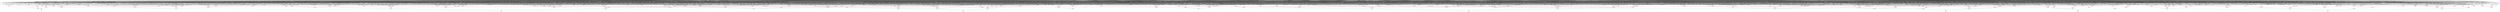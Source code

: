 strict digraph "g" {
pi08;
new_n24_;
pi00;
new_n25_;
pi01;
pi06;
pi09;
new_n26_;
pi11;
new_n27_;
new_n28_;
new_n29_;
pi07;
new_n30_;
pi03;
new_n31_;
new_n32_;
new_n33_;
new_n34_;
new_n35_;
new_n36_;
new_n37_;
new_n38_;
new_n39_;
new_n40_;
new_n41_;
new_n42_;
new_n43_;
new_n44_;
new_n45_;
new_n46_;
new_n47_;
new_n48_;
new_n49_;
new_n50_;
new_n51_;
new_n52_;
new_n53_;
new_n54_;
new_n55_;
new_n56_;
new_n57_;
new_n58_;
new_n59_;
new_n60_;
new_n61_;
new_n62_;
new_n63_;
new_n64_;
new_n65_;
new_n66_;
new_n67_;
new_n68_;
new_n69_;
new_n70_;
new_n71_;
new_n72_;
new_n73_;
new_n74_;
new_n75_;
new_n76_;
new_n77_;
po0;
new_n79_;
pi02;
new_n80_;
pi05;
new_n81_;
pi12;
pi13;
new_n82_;
new_n83_;
new_n84_;
new_n85_;
new_n86_;
new_n87_;
new_n88_;
new_n89_;
new_n90_;
new_n91_;
new_n92_;
new_n93_;
new_n94_;
new_n95_;
pi10;
new_n96_;
new_n97_;
new_n98_;
new_n99_;
new_n100_;
new_n101_;
new_n102_;
new_n103_;
new_n104_;
new_n105_;
new_n106_;
new_n107_;
new_n108_;
new_n109_;
new_n110_;
new_n111_;
new_n112_;
new_n113_;
new_n114_;
pi04;
new_n115_;
new_n116_;
new_n117_;
new_n118_;
new_n119_;
new_n120_;
new_n121_;
new_n122_;
new_n123_;
new_n124_;
new_n125_;
new_n126_;
new_n127_;
new_n128_;
new_n129_;
new_n130_;
new_n131_;
new_n132_;
new_n133_;
new_n134_;
new_n135_;
new_n136_;
new_n137_;
new_n138_;
new_n139_;
new_n140_;
new_n141_;
new_n142_;
new_n143_;
new_n144_;
new_n145_;
new_n146_;
new_n147_;
new_n148_;
new_n149_;
new_n150_;
new_n151_;
new_n152_;
new_n153_;
new_n154_;
new_n155_;
new_n156_;
new_n157_;
new_n158_;
new_n159_;
new_n160_;
new_n161_;
new_n162_;
new_n163_;
new_n164_;
new_n165_;
new_n166_;
new_n167_;
new_n168_;
new_n169_;
new_n170_;
new_n171_;
new_n172_;
new_n173_;
new_n174_;
new_n175_;
new_n176_;
new_n177_;
new_n178_;
new_n179_;
new_n180_;
new_n181_;
new_n182_;
new_n183_;
new_n184_;
new_n185_;
new_n186_;
new_n187_;
new_n188_;
po1;
new_n190_;
new_n191_;
new_n192_;
new_n193_;
new_n194_;
new_n195_;
new_n196_;
new_n197_;
new_n198_;
po2;
new_n200_;
new_n201_;
new_n202_;
new_n203_;
new_n204_;
new_n205_;
new_n206_;
new_n207_;
new_n208_;
new_n209_;
new_n210_;
new_n211_;
new_n212_;
new_n213_;
new_n214_;
new_n215_;
new_n216_;
new_n217_;
new_n218_;
new_n219_;
new_n220_;
new_n221_;
new_n222_;
new_n223_;
new_n224_;
new_n225_;
new_n226_;
new_n227_;
new_n228_;
new_n229_;
new_n230_;
new_n231_;
new_n232_;
new_n233_;
new_n234_;
new_n235_;
new_n236_;
new_n237_;
new_n238_;
new_n239_;
new_n240_;
new_n241_;
new_n242_;
new_n243_;
new_n244_;
new_n245_;
new_n246_;
new_n247_;
new_n248_;
new_n249_;
new_n250_;
new_n251_;
new_n252_;
new_n253_;
new_n254_;
new_n255_;
new_n256_;
new_n257_;
new_n258_;
new_n259_;
new_n260_;
new_n261_;
new_n262_;
new_n263_;
new_n264_;
new_n265_;
new_n266_;
new_n267_;
new_n268_;
new_n269_;
new_n270_;
new_n271_;
new_n272_;
new_n273_;
new_n274_;
new_n275_;
new_n276_;
new_n277_;
new_n278_;
new_n279_;
new_n280_;
new_n281_;
new_n282_;
new_n283_;
new_n284_;
new_n285_;
new_n286_;
new_n287_;
new_n288_;
new_n289_;
new_n290_;
new_n291_;
new_n292_;
new_n293_;
new_n294_;
new_n295_;
new_n296_;
new_n297_;
new_n298_;
new_n299_;
new_n300_;
new_n301_;
new_n302_;
new_n303_;
new_n304_;
new_n305_;
new_n306_;
new_n307_;
new_n308_;
new_n309_;
new_n310_;
new_n311_;
new_n312_;
new_n313_;
new_n314_;
new_n315_;
new_n316_;
new_n317_;
new_n318_;
new_n319_;
new_n320_;
new_n321_;
new_n322_;
new_n323_;
new_n324_;
new_n325_;
new_n326_;
new_n327_;
new_n328_;
new_n329_;
new_n330_;
new_n331_;
new_n332_;
new_n333_;
new_n334_;
new_n335_;
new_n336_;
new_n337_;
new_n338_;
new_n339_;
new_n340_;
new_n341_;
new_n342_;
new_n343_;
new_n344_;
new_n345_;
new_n346_;
new_n347_;
new_n348_;
new_n349_;
new_n350_;
new_n351_;
new_n352_;
new_n353_;
new_n354_;
new_n355_;
new_n356_;
new_n357_;
new_n358_;
new_n359_;
new_n360_;
new_n361_;
new_n362_;
new_n363_;
new_n364_;
new_n365_;
new_n366_;
new_n367_;
new_n368_;
new_n369_;
new_n370_;
new_n371_;
new_n372_;
new_n373_;
new_n374_;
new_n375_;
new_n376_;
new_n377_;
new_n378_;
new_n379_;
new_n380_;
new_n381_;
new_n382_;
new_n383_;
new_n384_;
new_n385_;
new_n386_;
new_n387_;
new_n388_;
new_n389_;
new_n390_;
new_n391_;
new_n392_;
new_n393_;
new_n394_;
new_n395_;
new_n396_;
new_n397_;
new_n398_;
new_n399_;
new_n400_;
new_n401_;
new_n402_;
new_n403_;
new_n404_;
new_n405_;
new_n406_;
new_n407_;
new_n408_;
new_n409_;
new_n410_;
new_n411_;
new_n412_;
new_n413_;
new_n414_;
new_n415_;
new_n416_;
new_n417_;
new_n418_;
new_n419_;
new_n420_;
new_n421_;
new_n422_;
new_n423_;
new_n424_;
new_n425_;
new_n426_;
new_n427_;
new_n428_;
new_n429_;
new_n430_;
new_n431_;
new_n432_;
new_n433_;
new_n434_;
new_n435_;
new_n436_;
new_n437_;
new_n438_;
new_n439_;
new_n440_;
new_n441_;
new_n442_;
new_n443_;
new_n444_;
new_n445_;
new_n446_;
new_n447_;
new_n448_;
new_n449_;
new_n450_;
new_n451_;
new_n452_;
new_n453_;
new_n454_;
new_n455_;
new_n456_;
new_n457_;
new_n458_;
new_n459_;
new_n460_;
new_n461_;
new_n462_;
new_n463_;
new_n464_;
new_n465_;
new_n466_;
new_n467_;
new_n468_;
new_n469_;
new_n470_;
new_n471_;
new_n472_;
new_n473_;
new_n474_;
new_n475_;
new_n476_;
new_n477_;
new_n478_;
new_n479_;
new_n480_;
new_n481_;
new_n482_;
new_n483_;
new_n484_;
new_n485_;
new_n486_;
new_n487_;
new_n488_;
new_n489_;
new_n490_;
new_n491_;
new_n492_;
new_n493_;
new_n494_;
new_n495_;
new_n496_;
new_n497_;
new_n498_;
new_n499_;
new_n500_;
new_n501_;
new_n502_;
new_n503_;
new_n504_;
new_n505_;
new_n506_;
new_n507_;
new_n508_;
new_n509_;
new_n510_;
new_n511_;
new_n512_;
new_n513_;
new_n514_;
new_n515_;
new_n516_;
new_n517_;
new_n518_;
new_n519_;
new_n520_;
new_n521_;
new_n522_;
new_n523_;
new_n524_;
new_n525_;
new_n526_;
new_n527_;
new_n528_;
new_n529_;
new_n530_;
new_n531_;
new_n532_;
new_n533_;
new_n534_;
new_n535_;
new_n536_;
new_n537_;
new_n538_;
new_n539_;
new_n540_;
new_n541_;
new_n542_;
new_n543_;
new_n544_;
new_n545_;
new_n546_;
new_n547_;
new_n548_;
new_n549_;
new_n550_;
new_n551_;
new_n552_;
new_n553_;
new_n554_;
new_n555_;
new_n556_;
new_n557_;
new_n558_;
new_n559_;
new_n560_;
new_n561_;
new_n562_;
new_n563_;
new_n564_;
new_n565_;
new_n566_;
new_n567_;
new_n568_;
new_n569_;
new_n570_;
new_n571_;
new_n572_;
new_n573_;
new_n574_;
new_n575_;
new_n576_;
new_n577_;
new_n578_;
new_n579_;
new_n580_;
new_n581_;
new_n582_;
new_n583_;
new_n584_;
new_n585_;
new_n586_;
new_n587_;
new_n588_;
new_n589_;
new_n590_;
new_n591_;
new_n592_;
new_n593_;
new_n594_;
new_n595_;
new_n596_;
new_n597_;
new_n598_;
new_n599_;
new_n600_;
new_n601_;
new_n602_;
new_n603_;
new_n604_;
new_n605_;
new_n606_;
new_n607_;
new_n608_;
new_n609_;
new_n610_;
new_n611_;
new_n612_;
new_n613_;
new_n614_;
new_n615_;
new_n616_;
new_n617_;
new_n618_;
new_n619_;
new_n620_;
new_n621_;
new_n622_;
new_n623_;
new_n624_;
new_n625_;
new_n626_;
new_n627_;
new_n628_;
new_n629_;
new_n630_;
new_n631_;
new_n632_;
new_n633_;
new_n634_;
new_n635_;
new_n636_;
new_n637_;
new_n638_;
new_n639_;
new_n640_;
new_n641_;
new_n642_;
new_n643_;
new_n644_;
new_n645_;
new_n646_;
new_n647_;
new_n648_;
new_n649_;
new_n650_;
new_n651_;
new_n652_;
new_n653_;
new_n654_;
new_n655_;
new_n656_;
new_n657_;
new_n658_;
new_n659_;
new_n660_;
new_n661_;
new_n662_;
new_n663_;
new_n664_;
new_n665_;
new_n666_;
new_n667_;
new_n668_;
new_n669_;
new_n670_;
new_n671_;
new_n672_;
new_n673_;
new_n674_;
new_n675_;
new_n676_;
new_n677_;
new_n678_;
new_n679_;
new_n680_;
new_n681_;
new_n682_;
new_n683_;
new_n684_;
new_n685_;
new_n686_;
new_n687_;
new_n688_;
new_n689_;
new_n690_;
new_n691_;
new_n692_;
new_n693_;
new_n694_;
new_n695_;
new_n696_;
new_n697_;
new_n698_;
new_n699_;
new_n700_;
new_n701_;
new_n702_;
new_n703_;
new_n704_;
new_n705_;
new_n706_;
new_n707_;
new_n708_;
new_n709_;
new_n710_;
new_n711_;
new_n712_;
new_n713_;
new_n714_;
new_n715_;
new_n716_;
new_n717_;
new_n718_;
new_n719_;
new_n720_;
new_n721_;
new_n722_;
new_n723_;
new_n724_;
new_n725_;
new_n726_;
new_n727_;
new_n728_;
new_n729_;
new_n730_;
new_n731_;
new_n732_;
new_n733_;
new_n734_;
new_n735_;
new_n736_;
new_n737_;
new_n738_;
new_n739_;
new_n740_;
new_n741_;
new_n742_;
new_n743_;
new_n744_;
new_n745_;
new_n746_;
new_n747_;
new_n748_;
new_n749_;
new_n750_;
new_n751_;
new_n752_;
new_n753_;
new_n754_;
new_n755_;
new_n756_;
new_n757_;
new_n758_;
new_n759_;
new_n760_;
new_n761_;
new_n762_;
new_n763_;
new_n764_;
new_n765_;
new_n766_;
new_n767_;
new_n768_;
po3;
new_n770_;
new_n771_;
new_n772_;
new_n773_;
new_n774_;
new_n775_;
new_n776_;
new_n777_;
new_n778_;
new_n779_;
new_n780_;
new_n781_;
new_n782_;
new_n783_;
new_n784_;
new_n785_;
new_n786_;
new_n787_;
new_n788_;
new_n789_;
new_n790_;
new_n791_;
new_n792_;
new_n793_;
new_n794_;
new_n795_;
new_n796_;
new_n797_;
new_n798_;
new_n799_;
new_n800_;
new_n801_;
new_n802_;
new_n803_;
new_n804_;
new_n805_;
new_n806_;
new_n807_;
new_n808_;
new_n809_;
new_n810_;
new_n811_;
new_n812_;
new_n813_;
new_n814_;
new_n815_;
new_n816_;
new_n817_;
new_n818_;
new_n819_;
new_n820_;
new_n821_;
new_n822_;
new_n823_;
new_n824_;
new_n825_;
new_n826_;
new_n827_;
new_n828_;
new_n829_;
new_n830_;
new_n831_;
new_n832_;
new_n833_;
new_n834_;
new_n835_;
new_n836_;
new_n837_;
new_n838_;
new_n839_;
new_n840_;
new_n841_;
new_n842_;
new_n843_;
new_n844_;
new_n845_;
new_n846_;
new_n847_;
new_n848_;
new_n849_;
new_n850_;
new_n851_;
new_n852_;
new_n853_;
new_n854_;
new_n855_;
new_n856_;
new_n857_;
new_n858_;
new_n859_;
new_n860_;
new_n861_;
new_n862_;
new_n863_;
new_n864_;
new_n865_;
new_n866_;
new_n867_;
new_n868_;
new_n869_;
new_n870_;
new_n871_;
new_n872_;
new_n873_;
new_n874_;
new_n875_;
new_n876_;
new_n877_;
new_n878_;
new_n879_;
new_n880_;
new_n881_;
new_n882_;
new_n883_;
new_n884_;
new_n885_;
new_n886_;
new_n887_;
new_n888_;
new_n889_;
new_n890_;
new_n891_;
new_n892_;
new_n893_;
new_n894_;
new_n895_;
new_n896_;
new_n897_;
new_n898_;
new_n899_;
new_n900_;
new_n901_;
new_n902_;
new_n903_;
new_n904_;
new_n905_;
new_n906_;
new_n907_;
new_n908_;
new_n909_;
new_n910_;
new_n911_;
new_n912_;
new_n913_;
new_n914_;
new_n915_;
new_n916_;
new_n917_;
new_n918_;
new_n919_;
new_n920_;
new_n921_;
new_n922_;
new_n923_;
new_n924_;
new_n925_;
new_n926_;
new_n927_;
new_n928_;
new_n929_;
new_n930_;
new_n931_;
new_n932_;
new_n933_;
new_n934_;
new_n935_;
new_n936_;
new_n937_;
new_n938_;
new_n939_;
new_n940_;
new_n941_;
new_n942_;
new_n943_;
new_n944_;
new_n945_;
new_n946_;
new_n947_;
new_n948_;
new_n949_;
new_n950_;
new_n951_;
new_n952_;
new_n953_;
new_n954_;
new_n955_;
new_n956_;
new_n957_;
new_n958_;
new_n959_;
new_n960_;
new_n961_;
new_n962_;
new_n963_;
new_n964_;
new_n965_;
new_n966_;
new_n967_;
new_n968_;
new_n969_;
new_n970_;
new_n971_;
new_n972_;
new_n973_;
new_n974_;
new_n975_;
new_n976_;
new_n977_;
new_n978_;
new_n979_;
new_n980_;
new_n981_;
new_n982_;
new_n983_;
new_n984_;
new_n985_;
new_n986_;
new_n987_;
new_n988_;
new_n989_;
new_n990_;
new_n991_;
new_n992_;
new_n993_;
new_n994_;
new_n995_;
new_n996_;
new_n997_;
new_n998_;
new_n999_;
new_n1000_;
new_n1001_;
new_n1002_;
new_n1003_;
new_n1004_;
new_n1005_;
new_n1006_;
new_n1007_;
new_n1008_;
po4;
new_n1010_;
new_n1011_;
new_n1012_;
new_n1013_;
new_n1014_;
new_n1015_;
new_n1016_;
new_n1017_;
new_n1018_;
new_n1019_;
new_n1020_;
new_n1021_;
new_n1022_;
new_n1023_;
new_n1024_;
new_n1025_;
new_n1026_;
new_n1027_;
new_n1028_;
new_n1029_;
new_n1030_;
new_n1031_;
new_n1032_;
new_n1033_;
new_n1034_;
new_n1035_;
new_n1036_;
new_n1037_;
new_n1038_;
new_n1039_;
new_n1040_;
new_n1041_;
new_n1042_;
new_n1043_;
new_n1044_;
new_n1045_;
new_n1046_;
new_n1047_;
new_n1048_;
new_n1049_;
new_n1050_;
new_n1051_;
new_n1052_;
new_n1053_;
new_n1054_;
new_n1055_;
new_n1056_;
new_n1057_;
new_n1058_;
new_n1059_;
new_n1060_;
new_n1061_;
new_n1062_;
new_n1063_;
new_n1064_;
new_n1065_;
new_n1066_;
new_n1067_;
new_n1068_;
new_n1069_;
new_n1070_;
new_n1071_;
new_n1072_;
new_n1073_;
new_n1074_;
new_n1075_;
new_n1076_;
new_n1077_;
new_n1078_;
new_n1079_;
new_n1080_;
new_n1081_;
new_n1082_;
new_n1083_;
new_n1084_;
new_n1085_;
new_n1086_;
new_n1087_;
new_n1088_;
new_n1089_;
new_n1090_;
new_n1091_;
new_n1092_;
new_n1093_;
new_n1094_;
new_n1095_;
new_n1096_;
new_n1097_;
new_n1098_;
new_n1099_;
po5;
new_n1101_;
new_n1102_;
new_n1103_;
new_n1104_;
new_n1105_;
new_n1106_;
new_n1107_;
new_n1108_;
new_n1109_;
new_n1110_;
new_n1111_;
new_n1112_;
new_n1113_;
new_n1114_;
new_n1115_;
new_n1116_;
new_n1117_;
new_n1118_;
new_n1119_;
new_n1120_;
new_n1121_;
new_n1122_;
new_n1123_;
new_n1124_;
new_n1125_;
new_n1126_;
new_n1127_;
new_n1128_;
new_n1129_;
new_n1130_;
new_n1131_;
new_n1132_;
new_n1133_;
new_n1134_;
new_n1135_;
new_n1136_;
new_n1137_;
new_n1138_;
new_n1139_;
new_n1140_;
new_n1141_;
new_n1142_;
new_n1143_;
new_n1144_;
new_n1145_;
new_n1146_;
new_n1147_;
new_n1148_;
new_n1149_;
new_n1150_;
new_n1151_;
new_n1152_;
new_n1153_;
new_n1154_;
new_n1155_;
new_n1156_;
new_n1157_;
new_n1158_;
new_n1159_;
new_n1160_;
new_n1161_;
new_n1162_;
new_n1163_;
new_n1164_;
new_n1165_;
new_n1166_;
new_n1167_;
new_n1168_;
new_n1169_;
new_n1170_;
new_n1171_;
new_n1172_;
new_n1173_;
new_n1174_;
new_n1175_;
new_n1176_;
new_n1177_;
new_n1178_;
new_n1179_;
new_n1180_;
new_n1181_;
new_n1182_;
new_n1183_;
new_n1184_;
new_n1185_;
new_n1186_;
new_n1187_;
new_n1188_;
new_n1189_;
new_n1190_;
new_n1191_;
new_n1192_;
new_n1193_;
new_n1194_;
new_n1195_;
new_n1196_;
new_n1197_;
po6;
new_n1199_;
new_n1200_;
new_n1201_;
new_n1202_;
new_n1203_;
new_n1204_;
new_n1205_;
new_n1206_;
new_n1207_;
new_n1208_;
new_n1209_;
new_n1210_;
new_n1211_;
new_n1212_;
new_n1213_;
new_n1214_;
new_n1215_;
new_n1216_;
new_n1217_;
new_n1218_;
new_n1219_;
new_n1220_;
new_n1221_;
new_n1222_;
new_n1223_;
new_n1224_;
new_n1225_;
new_n1226_;
new_n1227_;
new_n1228_;
new_n1229_;
new_n1230_;
new_n1231_;
new_n1232_;
new_n1233_;
new_n1234_;
new_n1235_;
new_n1236_;
new_n1237_;
new_n1238_;
new_n1239_;
new_n1240_;
new_n1241_;
new_n1242_;
new_n1243_;
new_n1244_;
new_n1245_;
new_n1246_;
new_n1247_;
new_n1248_;
new_n1249_;
new_n1250_;
new_n1251_;
new_n1252_;
new_n1253_;
new_n1254_;
new_n1255_;
new_n1256_;
new_n1257_;
new_n1258_;
new_n1259_;
new_n1260_;
new_n1261_;
new_n1262_;
new_n1263_;
new_n1264_;
new_n1265_;
new_n1266_;
new_n1267_;
new_n1268_;
new_n1269_;
new_n1270_;
new_n1271_;
new_n1272_;
new_n1273_;
new_n1274_;
new_n1275_;
new_n1276_;
new_n1277_;
new_n1278_;
new_n1279_;
new_n1280_;
new_n1281_;
new_n1282_;
new_n1283_;
new_n1284_;
new_n1285_;
new_n1286_;
new_n1287_;
new_n1288_;
new_n1289_;
new_n1290_;
new_n1291_;
new_n1292_;
new_n1293_;
new_n1294_;
new_n1295_;
new_n1296_;
new_n1297_;
new_n1298_;
new_n1299_;
new_n1300_;
new_n1301_;
new_n1302_;
new_n1303_;
new_n1304_;
new_n1305_;
new_n1306_;
new_n1307_;
new_n1308_;
new_n1309_;
new_n1310_;
new_n1311_;
new_n1312_;
new_n1313_;
new_n1314_;
new_n1315_;
new_n1316_;
new_n1317_;
new_n1318_;
new_n1319_;
new_n1320_;
new_n1321_;
new_n1322_;
new_n1323_;
new_n1324_;
new_n1325_;
new_n1326_;
new_n1327_;
new_n1328_;
new_n1329_;
new_n1330_;
new_n1331_;
new_n1332_;
new_n1333_;
new_n1334_;
new_n1335_;
new_n1336_;
new_n1337_;
new_n1338_;
new_n1339_;
new_n1340_;
new_n1341_;
new_n1342_;
new_n1343_;
new_n1344_;
new_n1345_;
new_n1346_;
new_n1347_;
new_n1348_;
new_n1349_;
new_n1350_;
new_n1351_;
new_n1352_;
new_n1353_;
new_n1354_;
new_n1355_;
new_n1356_;
new_n1357_;
new_n1358_;
new_n1359_;
new_n1360_;
new_n1361_;
new_n1362_;
new_n1363_;
new_n1364_;
new_n1365_;
new_n1366_;
new_n1367_;
new_n1368_;
new_n1369_;
new_n1370_;
new_n1371_;
new_n1372_;
new_n1373_;
new_n1374_;
new_n1375_;
new_n1376_;
new_n1377_;
new_n1378_;
new_n1379_;
new_n1380_;
new_n1381_;
new_n1382_;
new_n1383_;
new_n1384_;
new_n1385_;
new_n1386_;
new_n1387_;
new_n1388_;
new_n1389_;
new_n1390_;
new_n1391_;
new_n1392_;
new_n1393_;
new_n1394_;
new_n1395_;
new_n1396_;
new_n1397_;
new_n1398_;
new_n1399_;
new_n1400_;
new_n1401_;
new_n1402_;
new_n1403_;
new_n1404_;
new_n1405_;
new_n1406_;
new_n1407_;
new_n1408_;
new_n1409_;
new_n1410_;
new_n1411_;
new_n1412_;
new_n1413_;
new_n1414_;
new_n1415_;
new_n1416_;
new_n1417_;
new_n1418_;
new_n1419_;
new_n1420_;
new_n1421_;
new_n1422_;
new_n1423_;
new_n1424_;
new_n1425_;
new_n1426_;
new_n1427_;
new_n1428_;
new_n1429_;
new_n1430_;
new_n1431_;
new_n1432_;
new_n1433_;
new_n1434_;
new_n1435_;
new_n1436_;
new_n1437_;
new_n1438_;
new_n1439_;
new_n1440_;
new_n1441_;
new_n1442_;
new_n1443_;
new_n1444_;
new_n1445_;
new_n1446_;
new_n1447_;
new_n1448_;
new_n1449_;
new_n1450_;
new_n1451_;
new_n1452_;
new_n1453_;
new_n1454_;
new_n1455_;
new_n1456_;
new_n1457_;
new_n1458_;
new_n1459_;
new_n1460_;
new_n1461_;
new_n1462_;
new_n1463_;
new_n1464_;
new_n1465_;
new_n1466_;
new_n1467_;
new_n1468_;
new_n1469_;
new_n1470_;
new_n1471_;
new_n1472_;
new_n1473_;
new_n1474_;
new_n1475_;
new_n1476_;
new_n1477_;
new_n1478_;
new_n1479_;
new_n1480_;
new_n1481_;
new_n1482_;
new_n1483_;
new_n1484_;
new_n1485_;
new_n1486_;
new_n1487_;
new_n1488_;
new_n1489_;
new_n1490_;
new_n1491_;
new_n1492_;
new_n1493_;
new_n1494_;
new_n1495_;
new_n1496_;
new_n1497_;
new_n1498_;
new_n1499_;
new_n1500_;
new_n1501_;
new_n1502_;
new_n1503_;
new_n1504_;
new_n1505_;
new_n1506_;
new_n1507_;
new_n1508_;
new_n1509_;
new_n1510_;
new_n1511_;
new_n1512_;
new_n1513_;
new_n1514_;
new_n1515_;
new_n1516_;
new_n1517_;
new_n1518_;
new_n1519_;
new_n1520_;
new_n1521_;
new_n1522_;
new_n1523_;
new_n1524_;
new_n1525_;
new_n1526_;
new_n1527_;
new_n1528_;
new_n1529_;
new_n1530_;
new_n1531_;
new_n1532_;
new_n1533_;
new_n1534_;
new_n1535_;
new_n1536_;
new_n1537_;
new_n1538_;
new_n1539_;
new_n1540_;
new_n1541_;
new_n1542_;
new_n1543_;
new_n1544_;
new_n1545_;
new_n1546_;
new_n1547_;
new_n1548_;
new_n1549_;
new_n1550_;
new_n1551_;
new_n1552_;
new_n1553_;
new_n1554_;
new_n1555_;
new_n1556_;
new_n1557_;
new_n1558_;
new_n1559_;
new_n1560_;
new_n1561_;
new_n1562_;
new_n1563_;
new_n1564_;
new_n1565_;
new_n1566_;
new_n1567_;
new_n1568_;
new_n1569_;
new_n1570_;
new_n1571_;
new_n1572_;
new_n1573_;
new_n1574_;
new_n1575_;
new_n1576_;
new_n1577_;
new_n1578_;
new_n1579_;
new_n1580_;
new_n1581_;
new_n1582_;
new_n1583_;
new_n1584_;
new_n1585_;
new_n1586_;
new_n1587_;
new_n1588_;
new_n1589_;
new_n1590_;
new_n1591_;
new_n1592_;
new_n1593_;
new_n1594_;
new_n1595_;
new_n1596_;
new_n1597_;
new_n1598_;
new_n1599_;
new_n1600_;
new_n1601_;
new_n1602_;
new_n1603_;
new_n1604_;
new_n1605_;
new_n1606_;
new_n1607_;
new_n1608_;
new_n1609_;
new_n1610_;
new_n1611_;
new_n1612_;
new_n1613_;
po7;
"out:po0";
"out:po1";
"out:po2";
"out:po3";
"out:po4";
"out:po5";
"out:po6";
"out:po7";
pi08 -> new_n24_;
pi08 -> new_n28_;
pi08 -> new_n31_;
pi08 -> new_n34_;
pi08 -> new_n35_;
pi08 -> new_n36_;
pi08 -> new_n37_;
pi08 -> new_n53_;
pi08 -> new_n54_;
pi08 -> new_n58_;
pi08 -> new_n60_;
pi08 -> new_n61_;
pi08 -> new_n66_;
pi08 -> new_n68_;
pi08 -> new_n71_;
pi08 -> new_n73_;
pi08 -> new_n76_;
pi08 -> new_n216_;
pi08 -> new_n217_;
pi08 -> new_n221_;
pi08 -> new_n222_;
pi08 -> new_n227_;
pi08 -> new_n229_;
pi08 -> new_n277_;
pi08 -> new_n278_;
pi08 -> new_n293_;
pi08 -> new_n299_;
pi08 -> new_n304_;
pi08 -> new_n305_;
pi08 -> new_n318_;
pi08 -> new_n319_;
pi08 -> new_n321_;
pi08 -> new_n322_;
pi08 -> new_n333_;
pi08 -> new_n336_;
pi08 -> new_n338_;
pi08 -> new_n343_;
pi08 -> new_n344_;
pi08 -> new_n348_;
pi08 -> new_n353_;
pi08 -> new_n356_;
pi08 -> new_n364_;
pi08 -> new_n365_;
pi08 -> new_n378_;
pi08 -> new_n381_;
pi08 -> new_n386_;
pi08 -> new_n388_;
pi08 -> new_n392_;
pi08 -> new_n395_;
pi08 -> new_n401_;
pi08 -> new_n402_;
pi08 -> new_n404_;
pi08 -> new_n407_;
pi08 -> new_n408_;
pi08 -> new_n413_;
pi08 -> new_n417_;
pi08 -> new_n418_;
pi08 -> new_n419_;
pi08 -> new_n423_;
pi08 -> new_n429_;
pi08 -> new_n445_;
pi08 -> new_n446_;
pi08 -> new_n472_;
pi08 -> new_n473_;
pi08 -> new_n478_;
pi08 -> new_n482_;
pi08 -> new_n487_;
pi08 -> new_n495_;
pi08 -> new_n500_;
pi08 -> new_n501_;
pi08 -> new_n512_;
pi08 -> new_n514_;
pi08 -> new_n526_;
pi08 -> new_n546_;
pi08 -> new_n548_;
pi08 -> new_n549_;
pi08 -> new_n553_;
pi08 -> new_n559_;
pi08 -> new_n568_;
pi08 -> new_n573_;
pi08 -> new_n582_;
pi08 -> new_n712_;
pi08 -> new_n720_;
pi08 -> new_n725_;
pi08 -> new_n749_;
pi08 -> new_n754_;
pi08 -> new_n755_;
pi08 -> new_n756_;
pi08 -> new_n771_;
pi08 -> new_n779_;
pi08 -> new_n791_;
pi08 -> new_n802_;
pi08 -> new_n832_;
pi08 -> new_n848_;
pi08 -> new_n898_;
pi08 -> new_n902_;
pi08 -> new_n905_;
pi08 -> new_n907_;
pi08 -> new_n909_;
pi08 -> new_n917_;
pi08 -> new_n920_;
pi08 -> new_n923_;
pi08 -> new_n924_;
pi08 -> new_n942_;
pi08 -> new_n947_;
pi08 -> new_n1030_;
pi08 -> new_n1031_;
pi08 -> new_n1032_;
pi08 -> new_n1035_;
pi08 -> new_n1039_;
pi08 -> new_n1045_;
pi08 -> new_n1051_;
pi08 -> new_n1057_;
pi08 -> new_n1080_;
pi08 -> new_n1084_;
pi08 -> new_n1114_;
pi08 -> new_n1117_;
pi08 -> new_n1122_;
pi08 -> new_n1262_;
pi08 -> new_n1284_;
pi08 -> new_n1285_;
pi08 -> new_n1418_;
pi08 -> new_n1425_;
pi08 -> new_n1426_;
pi08 -> new_n1427_;
pi08 -> new_n1430_;
pi08 -> new_n1439_;
pi08 -> new_n1441_;
pi08 -> new_n1445_;
pi08 -> new_n1446_;
pi08 -> new_n1450_;
pi08 -> new_n1455_;
pi08 -> new_n1460_;
pi08 -> new_n1462_;
pi08 -> new_n1464_;
pi08 -> new_n1466_;
pi08 -> new_n1475_;
pi08 -> new_n1476_;
pi08 -> new_n1480_;
pi08 -> new_n1483_;
pi08 -> new_n1484_;
pi08 -> new_n1494_;
pi08 -> new_n1530_;
pi08 -> new_n1544_;
pi08 -> new_n1546_;
pi08 -> new_n1550_;
pi08 -> new_n1552_;
pi08 -> new_n1560_;
pi08 -> new_n1573_;
pi08 -> new_n1591_;
new_n24_ -> new_n25_;
new_n24_ -> new_n230_;
new_n24_ -> new_n912_;
new_n24_ -> new_n1047_;
new_n24_ -> new_n1415_;
pi00 -> new_n24_;
pi00 -> new_n27_;
pi00 -> new_n33_;
pi00 -> new_n40_;
pi00 -> new_n44_;
pi00 -> new_n47_;
pi00 -> new_n63_;
pi00 -> new_n65_;
pi00 -> new_n71_;
pi00 -> new_n75_;
pi00 -> new_n88_;
pi00 -> new_n89_;
pi00 -> new_n105_;
pi00 -> new_n113_;
pi00 -> new_n114_;
pi00 -> new_n123_;
pi00 -> new_n135_;
pi00 -> new_n156_;
pi00 -> new_n166_;
pi00 -> new_n181_;
pi00 -> new_n190_;
pi00 -> new_n223_;
pi00 -> new_n224_;
pi00 -> new_n229_;
pi00 -> new_n242_;
pi00 -> new_n251_;
pi00 -> new_n257_;
pi00 -> new_n259_;
pi00 -> new_n266_;
pi00 -> new_n272_;
pi00 -> new_n280_;
pi00 -> new_n282_;
pi00 -> new_n288_;
pi00 -> new_n303_;
pi00 -> new_n334_;
pi00 -> new_n336_;
pi00 -> new_n340_;
pi00 -> new_n346_;
pi00 -> new_n348_;
pi00 -> new_n355_;
pi00 -> new_n356_;
pi00 -> new_n362_;
pi00 -> new_n364_;
pi00 -> new_n365_;
pi00 -> new_n367_;
pi00 -> new_n368_;
pi00 -> new_n373_;
pi00 -> new_n379_;
pi00 -> new_n389_;
pi00 -> new_n431_;
pi00 -> new_n440_;
pi00 -> new_n456_;
pi00 -> new_n470_;
pi00 -> new_n497_;
pi00 -> new_n503_;
pi00 -> new_n526_;
pi00 -> new_n590_;
pi00 -> new_n599_;
pi00 -> new_n630_;
pi00 -> new_n637_;
pi00 -> new_n646_;
pi00 -> new_n652_;
pi00 -> new_n692_;
pi00 -> new_n693_;
pi00 -> new_n701_;
pi00 -> new_n711_;
pi00 -> new_n717_;
pi00 -> new_n729_;
pi00 -> new_n734_;
pi00 -> new_n751_;
pi00 -> new_n752_;
pi00 -> new_n763_;
pi00 -> new_n770_;
pi00 -> new_n776_;
pi00 -> new_n801_;
pi00 -> new_n805_;
pi00 -> new_n807_;
pi00 -> new_n808_;
pi00 -> new_n825_;
pi00 -> new_n831_;
pi00 -> new_n833_;
pi00 -> new_n836_;
pi00 -> new_n853_;
pi00 -> new_n855_;
pi00 -> new_n856_;
pi00 -> new_n871_;
pi00 -> new_n909_;
pi00 -> new_n937_;
pi00 -> new_n938_;
pi00 -> new_n959_;
pi00 -> new_n986_;
pi00 -> new_n996_;
pi00 -> new_n1000_;
pi00 -> new_n1004_;
pi00 -> new_n1005_;
pi00 -> new_n1037_;
pi00 -> new_n1045_;
pi00 -> new_n1055_;
pi00 -> new_n1066_;
pi00 -> new_n1073_;
pi00 -> new_n1079_;
pi00 -> new_n1089_;
pi00 -> new_n1105_;
pi00 -> new_n1106_;
pi00 -> new_n1107_;
pi00 -> new_n1155_;
pi00 -> new_n1237_;
pi00 -> new_n1241_;
pi00 -> new_n1245_;
pi00 -> new_n1295_;
pi00 -> new_n1298_;
pi00 -> new_n1301_;
pi00 -> new_n1309_;
pi00 -> new_n1310_;
pi00 -> new_n1389_;
pi00 -> new_n1404_;
pi00 -> new_n1406_;
pi00 -> new_n1412_;
pi00 -> new_n1447_;
pi00 -> new_n1465_;
pi00 -> new_n1501_;
pi00 -> new_n1604_;
new_n25_ -> new_n30_;
pi01 -> new_n25_;
pi01 -> new_n27_;
pi01 -> new_n31_;
pi01 -> new_n32_;
pi01 -> new_n43_;
pi01 -> new_n45_;
pi01 -> new_n67_;
pi01 -> new_n70_;
pi01 -> new_n75_;
pi01 -> new_n79_;
pi01 -> new_n106_;
pi01 -> new_n108_;
pi01 -> new_n117_;
pi01 -> new_n123_;
pi01 -> new_n140_;
pi01 -> new_n166_;
pi01 -> new_n196_;
pi01 -> new_n213_;
pi01 -> new_n214_;
pi01 -> new_n220_;
pi01 -> new_n226_;
pi01 -> new_n230_;
pi01 -> new_n241_;
pi01 -> new_n247_;
pi01 -> new_n248_;
pi01 -> new_n250_;
pi01 -> new_n264_;
pi01 -> new_n272_;
pi01 -> new_n280_;
pi01 -> new_n294_;
pi01 -> new_n300_;
pi01 -> new_n317_;
pi01 -> new_n339_;
pi01 -> new_n349_;
pi01 -> new_n398_;
pi01 -> new_n425_;
pi01 -> new_n470_;
pi01 -> new_n480_;
pi01 -> new_n481_;
pi01 -> new_n490_;
pi01 -> new_n529_;
pi01 -> new_n530_;
pi01 -> new_n568_;
pi01 -> new_n580_;
pi01 -> new_n582_;
pi01 -> new_n606_;
pi01 -> new_n614_;
pi01 -> new_n615_;
pi01 -> new_n652_;
pi01 -> new_n680_;
pi01 -> new_n707_;
pi01 -> new_n710_;
pi01 -> new_n711_;
pi01 -> new_n723_;
pi01 -> new_n748_;
pi01 -> new_n763_;
pi01 -> new_n777_;
pi01 -> new_n853_;
pi01 -> new_n861_;
pi01 -> new_n871_;
pi01 -> new_n878_;
pi01 -> new_n879_;
pi01 -> new_n886_;
pi01 -> new_n893_;
pi01 -> new_n911_;
pi01 -> new_n959_;
pi01 -> new_n1000_;
pi01 -> new_n1031_;
pi01 -> new_n1037_;
pi01 -> new_n1061_;
pi01 -> new_n1103_;
pi01 -> new_n1152_;
pi01 -> new_n1253_;
pi01 -> new_n1255_;
pi01 -> new_n1298_;
pi01 -> new_n1335_;
pi01 -> new_n1372_;
pi01 -> new_n1421_;
pi01 -> new_n1454_;
pi01 -> new_n1458_;
pi01 -> new_n1460_;
pi01 -> new_n1471_;
pi01 -> new_n1479_;
pi06 -> new_n25_;
pi06 -> new_n29_;
pi06 -> new_n31_;
pi06 -> new_n37_;
pi06 -> new_n38_;
pi06 -> new_n40_;
pi06 -> new_n46_;
pi06 -> new_n49_;
pi06 -> new_n50_;
pi06 -> new_n53_;
pi06 -> new_n55_;
pi06 -> new_n56_;
pi06 -> new_n58_;
pi06 -> new_n60_;
pi06 -> new_n61_;
pi06 -> new_n64_;
pi06 -> new_n72_;
pi06 -> new_n73_;
pi06 -> new_n83_;
pi06 -> new_n90_;
pi06 -> new_n97_;
pi06 -> new_n109_;
pi06 -> new_n120_;
pi06 -> new_n128_;
pi06 -> new_n133_;
pi06 -> new_n148_;
pi06 -> new_n153_;
pi06 -> new_n163_;
pi06 -> new_n170_;
pi06 -> new_n192_;
pi06 -> new_n217_;
pi06 -> new_n222_;
pi06 -> new_n230_;
pi06 -> new_n277_;
pi06 -> new_n278_;
pi06 -> new_n295_;
pi06 -> new_n302_;
pi06 -> new_n319_;
pi06 -> new_n322_;
pi06 -> new_n333_;
pi06 -> new_n338_;
pi06 -> new_n344_;
pi06 -> new_n353_;
pi06 -> new_n469_;
pi06 -> new_n473_;
pi06 -> new_n477_;
pi06 -> new_n482_;
pi06 -> new_n487_;
pi06 -> new_n491_;
pi06 -> new_n495_;
pi06 -> new_n499_;
pi06 -> new_n501_;
pi06 -> new_n512_;
pi06 -> new_n514_;
pi06 -> new_n526_;
pi06 -> new_n545_;
pi06 -> new_n548_;
pi06 -> new_n549_;
pi06 -> new_n552_;
pi06 -> new_n559_;
pi06 -> new_n566_;
pi06 -> new_n567_;
pi06 -> new_n573_;
pi06 -> new_n576_;
pi06 -> new_n578_;
pi06 -> new_n586_;
pi06 -> new_n593_;
pi06 -> new_n594_;
pi06 -> new_n598_;
pi06 -> new_n602_;
pi06 -> new_n603_;
pi06 -> new_n608_;
pi06 -> new_n609_;
pi06 -> new_n610_;
pi06 -> new_n612_;
pi06 -> new_n613_;
pi06 -> new_n621_;
pi06 -> new_n631_;
pi06 -> new_n635_;
pi06 -> new_n639_;
pi06 -> new_n756_;
pi06 -> new_n782_;
pi06 -> new_n811_;
pi06 -> new_n814_;
pi06 -> new_n827_;
pi06 -> new_n828_;
pi06 -> new_n834_;
pi06 -> new_n842_;
pi06 -> new_n843_;
pi06 -> new_n846_;
pi06 -> new_n851_;
pi06 -> new_n855_;
pi06 -> new_n859_;
pi06 -> new_n869_;
pi06 -> new_n870_;
pi06 -> new_n900_;
pi06 -> new_n957_;
pi06 -> new_n958_;
pi06 -> new_n965_;
pi06 -> new_n969_;
pi06 -> new_n974_;
pi06 -> new_n978_;
pi06 -> new_n986_;
pi06 -> new_n989_;
pi06 -> new_n1010_;
pi06 -> new_n1011_;
pi06 -> new_n1012_;
pi06 -> new_n1013_;
pi06 -> new_n1022_;
pi06 -> new_n1023_;
pi06 -> new_n1025_;
pi06 -> new_n1026_;
pi06 -> new_n1037_;
pi06 -> new_n1040_;
pi06 -> new_n1041_;
pi06 -> new_n1051_;
pi06 -> new_n1053_;
pi06 -> new_n1063_;
pi06 -> new_n1068_;
pi06 -> new_n1072_;
pi06 -> new_n1081_;
pi06 -> new_n1082_;
pi06 -> new_n1083_;
pi06 -> new_n1086_;
pi06 -> new_n1087_;
pi06 -> new_n1089_;
pi06 -> new_n1090_;
pi06 -> new_n1093_;
pi06 -> new_n1146_;
pi06 -> new_n1163_;
pi06 -> new_n1172_;
pi06 -> new_n1181_;
pi06 -> new_n1214_;
pi06 -> new_n1232_;
pi06 -> new_n1236_;
pi06 -> new_n1237_;
pi06 -> new_n1238_;
pi06 -> new_n1251_;
pi06 -> new_n1268_;
pi06 -> new_n1309_;
pi06 -> new_n1329_;
pi06 -> new_n1332_;
pi06 -> new_n1335_;
pi06 -> new_n1337_;
pi06 -> new_n1340_;
pi06 -> new_n1352_;
pi06 -> new_n1380_;
pi06 -> new_n1394_;
pi06 -> new_n1399_;
pi06 -> new_n1400_;
pi06 -> new_n1404_;
pi06 -> new_n1411_;
pi06 -> new_n1462_;
pi06 -> new_n1466_;
pi06 -> new_n1532_;
pi06 -> new_n1547_;
pi06 -> new_n1566_;
pi06 -> new_n1571_;
pi06 -> new_n1599_;
pi09 -> new_n26_;
pi09 -> new_n34_;
pi09 -> new_n39_;
pi09 -> new_n42_;
pi09 -> new_n47_;
pi09 -> new_n50_;
pi09 -> new_n52_;
pi09 -> new_n58_;
pi09 -> new_n74_;
pi09 -> new_n94_;
pi09 -> new_n96_;
pi09 -> new_n100_;
pi09 -> new_n102_;
pi09 -> new_n135_;
pi09 -> new_n140_;
pi09 -> new_n142_;
pi09 -> new_n166_;
pi09 -> new_n180_;
pi09 -> new_n181_;
pi09 -> new_n212_;
pi09 -> new_n214_;
pi09 -> new_n219_;
pi09 -> new_n220_;
pi09 -> new_n226_;
pi09 -> new_n232_;
pi09 -> new_n233_;
pi09 -> new_n236_;
pi09 -> new_n241_;
pi09 -> new_n247_;
pi09 -> new_n248_;
pi09 -> new_n257_;
pi09 -> new_n264_;
pi09 -> new_n317_;
pi09 -> new_n339_;
pi09 -> new_n480_;
pi09 -> new_n481_;
pi09 -> new_n619_;
pi09 -> new_n707_;
pi09 -> new_n723_;
pi09 -> new_n729_;
pi09 -> new_n734_;
pi09 -> new_n748_;
pi09 -> new_n751_;
pi09 -> new_n759_;
pi09 -> new_n779_;
pi09 -> new_n805_;
pi09 -> new_n831_;
pi09 -> new_n833_;
pi09 -> new_n836_;
pi09 -> new_n853_;
pi09 -> new_n888_;
pi09 -> new_n890_;
pi09 -> new_n893_;
pi09 -> new_n894_;
pi09 -> new_n896_;
pi09 -> new_n899_;
pi09 -> new_n904_;
pi09 -> new_n911_;
pi09 -> new_n918_;
pi09 -> new_n919_;
pi09 -> new_n921_;
pi09 -> new_n922_;
pi09 -> new_n925_;
pi09 -> new_n927_;
pi09 -> new_n928_;
pi09 -> new_n930_;
pi09 -> new_n936_;
pi09 -> new_n938_;
pi09 -> new_n946_;
pi09 -> new_n959_;
pi09 -> new_n966_;
pi09 -> new_n975_;
pi09 -> new_n976_;
pi09 -> new_n980_;
pi09 -> new_n985_;
pi09 -> new_n988_;
pi09 -> new_n991_;
pi09 -> new_n992_;
pi09 -> new_n993_;
pi09 -> new_n996_;
pi09 -> new_n999_;
pi09 -> new_n1019_;
pi09 -> new_n1055_;
pi09 -> new_n1061_;
pi09 -> new_n1062_;
pi09 -> new_n1073_;
pi09 -> new_n1106_;
pi09 -> new_n1108_;
pi09 -> new_n1132_;
pi09 -> new_n1140_;
pi09 -> new_n1141_;
pi09 -> new_n1143_;
pi09 -> new_n1144_;
pi09 -> new_n1149_;
pi09 -> new_n1150_;
pi09 -> new_n1153_;
pi09 -> new_n1174_;
pi09 -> new_n1175_;
pi09 -> new_n1290_;
pi09 -> new_n1307_;
pi09 -> new_n1315_;
pi09 -> new_n1316_;
pi09 -> new_n1317_;
pi09 -> new_n1344_;
pi09 -> new_n1345_;
pi09 -> new_n1368_;
pi09 -> new_n1374_;
pi09 -> new_n1382_;
pi09 -> new_n1386_;
pi09 -> new_n1401_;
pi09 -> new_n1463_;
pi09 -> new_n1464_;
pi09 -> new_n1538_;
pi09 -> new_n1604_;
new_n26_ -> new_n28_;
new_n26_ -> new_n56_;
new_n26_ -> new_n296_;
new_n26_ -> new_n594_;
new_n26_ -> new_n757_;
new_n26_ -> new_n807_;
new_n26_ -> new_n907_;
new_n26_ -> new_n955_;
new_n26_ -> new_n1003_;
new_n26_ -> new_n1024_;
new_n26_ -> new_n1038_;
new_n26_ -> new_n1060_;
new_n26_ -> new_n1101_;
new_n26_ -> new_n1103_;
new_n26_ -> new_n1105_;
new_n26_ -> new_n1172_;
new_n26_ -> new_n1177_;
new_n26_ -> new_n1178_;
new_n26_ -> new_n1303_;
new_n26_ -> new_n1337_;
new_n26_ -> new_n1400_;
pi11 -> new_n26_;
pi11 -> new_n35_;
pi11 -> new_n38_;
pi11 -> new_n43_;
pi11 -> new_n45_;
pi11 -> new_n53_;
pi11 -> new_n58_;
pi11 -> new_n59_;
pi11 -> new_n62_;
pi11 -> new_n74_;
pi11 -> new_n79_;
pi11 -> new_n82_;
pi11 -> new_n85_;
pi11 -> new_n88_;
pi11 -> new_n89_;
pi11 -> new_n91_;
pi11 -> new_n100_;
pi11 -> new_n102_;
pi11 -> new_n123_;
pi11 -> new_n154_;
pi11 -> new_n181_;
pi11 -> new_n201_;
pi11 -> new_n212_;
pi11 -> new_n214_;
pi11 -> new_n219_;
pi11 -> new_n220_;
pi11 -> new_n233_;
pi11 -> new_n236_;
pi11 -> new_n247_;
pi11 -> new_n248_;
pi11 -> new_n250_;
pi11 -> new_n257_;
pi11 -> new_n264_;
pi11 -> new_n272_;
pi11 -> new_n301_;
pi11 -> new_n339_;
pi11 -> new_n349_;
pi11 -> new_n456_;
pi11 -> new_n470_;
pi11 -> new_n480_;
pi11 -> new_n481_;
pi11 -> new_n489_;
pi11 -> new_n490_;
pi11 -> new_n503_;
pi11 -> new_n528_;
pi11 -> new_n590_;
pi11 -> new_n599_;
pi11 -> new_n606_;
pi11 -> new_n646_;
pi11 -> new_n703_;
pi11 -> new_n710_;
pi11 -> new_n711_;
pi11 -> new_n723_;
pi11 -> new_n729_;
pi11 -> new_n748_;
pi11 -> new_n751_;
pi11 -> new_n770_;
pi11 -> new_n776_;
pi11 -> new_n777_;
pi11 -> new_n779_;
pi11 -> new_n786_;
pi11 -> new_n795_;
pi11 -> new_n808_;
pi11 -> new_n871_;
pi11 -> new_n878_;
pi11 -> new_n887_;
pi11 -> new_n892_;
pi11 -> new_n894_;
pi11 -> new_n898_;
pi11 -> new_n911_;
pi11 -> new_n922_;
pi11 -> new_n928_;
pi11 -> new_n935_;
pi11 -> new_n937_;
pi11 -> new_n938_;
pi11 -> new_n941_;
pi11 -> new_n943_;
pi11 -> new_n944_;
pi11 -> new_n948_;
pi11 -> new_n951_;
pi11 -> new_n959_;
pi11 -> new_n968_;
pi11 -> new_n979_;
pi11 -> new_n996_;
pi11 -> new_n1014_;
pi11 -> new_n1055_;
pi11 -> new_n1062_;
pi11 -> new_n1066_;
pi11 -> new_n1102_;
pi11 -> new_n1162_;
pi11 -> new_n1164_;
pi11 -> new_n1165_;
pi11 -> new_n1170_;
pi11 -> new_n1171_;
pi11 -> new_n1179_;
pi11 -> new_n1181_;
pi11 -> new_n1183_;
pi11 -> new_n1185_;
pi11 -> new_n1191_;
pi11 -> new_n1194_;
pi11 -> new_n1336_;
pi11 -> new_n1348_;
pi11 -> new_n1370_;
pi11 -> new_n1373_;
pi11 -> new_n1457_;
pi11 -> new_n1460_;
pi11 -> new_n1462_;
pi11 -> new_n1538_;
pi11 -> new_n1551_;
pi11 -> new_n1600_;
new_n27_ -> new_n28_;
new_n27_ -> new_n29_;
new_n27_ -> new_n112_;
new_n27_ -> new_n192_;
new_n27_ -> new_n195_;
new_n27_ -> new_n197_;
new_n27_ -> new_n200_;
new_n27_ -> new_n202_;
new_n27_ -> new_n204_;
new_n27_ -> new_n206_;
new_n27_ -> new_n208_;
new_n27_ -> new_n210_;
new_n27_ -> new_n235_;
new_n27_ -> new_n237_;
new_n27_ -> new_n671_;
new_n27_ -> new_n943_;
new_n27_ -> new_n1003_;
new_n27_ -> new_n1015_;
new_n27_ -> new_n1048_;
new_n27_ -> new_n1345_;
new_n27_ -> new_n1346_;
new_n27_ -> new_n1347_;
new_n27_ -> new_n1348_;
new_n27_ -> new_n1394_;
new_n28_ -> new_n30_;
new_n28_ -> new_n231_;
new_n29_ -> new_n30_;
new_n29_ -> new_n207_;
new_n29_ -> new_n1038_;
pi07 -> new_n30_;
pi07 -> new_n38_;
pi07 -> new_n42_;
pi07 -> new_n46_;
pi07 -> new_n51_;
pi07 -> new_n52_;
pi07 -> new_n56_;
pi07 -> new_n59_;
pi07 -> new_n63_;
pi07 -> new_n70_;
pi07 -> new_n74_;
pi07 -> new_n201_;
pi07 -> new_n207_;
pi07 -> new_n214_;
pi07 -> new_n220_;
pi07 -> new_n232_;
pi07 -> new_n233_;
pi07 -> new_n236_;
pi07 -> new_n242_;
pi07 -> new_n248_;
pi07 -> new_n257_;
pi07 -> new_n259_;
pi07 -> new_n265_;
pi07 -> new_n272_;
pi07 -> new_n288_;
pi07 -> new_n317_;
pi07 -> new_n342_;
pi07 -> new_n349_;
pi07 -> new_n370_;
pi07 -> new_n374_;
pi07 -> new_n382_;
pi07 -> new_n390_;
pi07 -> new_n396_;
pi07 -> new_n402_;
pi07 -> new_n414_;
pi07 -> new_n422_;
pi07 -> new_n427_;
pi07 -> new_n456_;
pi07 -> new_n476_;
pi07 -> new_n481_;
pi07 -> new_n489_;
pi07 -> new_n490_;
pi07 -> new_n498_;
pi07 -> new_n503_;
pi07 -> new_n527_;
pi07 -> new_n547_;
pi07 -> new_n555_;
pi07 -> new_n570_;
pi07 -> new_n579_;
pi07 -> new_n594_;
pi07 -> new_n620_;
pi07 -> new_n634_;
pi07 -> new_n656_;
pi07 -> new_n675_;
pi07 -> new_n689_;
pi07 -> new_n705_;
pi07 -> new_n707_;
pi07 -> new_n718_;
pi07 -> new_n724_;
pi07 -> new_n730_;
pi07 -> new_n734_;
pi07 -> new_n748_;
pi07 -> new_n751_;
pi07 -> new_n779_;
pi07 -> new_n781_;
pi07 -> new_n791_;
pi07 -> new_n793_;
pi07 -> new_n802_;
pi07 -> new_n806_;
pi07 -> new_n807_;
pi07 -> new_n810_;
pi07 -> new_n819_;
pi07 -> new_n822_;
pi07 -> new_n823_;
pi07 -> new_n824_;
pi07 -> new_n825_;
pi07 -> new_n831_;
pi07 -> new_n833_;
pi07 -> new_n840_;
pi07 -> new_n845_;
pi07 -> new_n846_;
pi07 -> new_n849_;
pi07 -> new_n853_;
pi07 -> new_n864_;
pi07 -> new_n865_;
pi07 -> new_n866_;
pi07 -> new_n867_;
pi07 -> new_n871_;
pi07 -> new_n877_;
pi07 -> new_n881_;
pi07 -> new_n952_;
pi07 -> new_n953_;
pi07 -> new_n954_;
pi07 -> new_n955_;
pi07 -> new_n956_;
pi07 -> new_n1015_;
pi07 -> new_n1016_;
pi07 -> new_n1020_;
pi07 -> new_n1021_;
pi07 -> new_n1024_;
pi07 -> new_n1055_;
pi07 -> new_n1058_;
pi07 -> new_n1061_;
pi07 -> new_n1062_;
pi07 -> new_n1066_;
pi07 -> new_n1069_;
pi07 -> new_n1073_;
pi07 -> new_n1077_;
pi07 -> new_n1094_;
pi07 -> new_n1095_;
pi07 -> new_n1276_;
pi07 -> new_n1280_;
pi07 -> new_n1358_;
pi07 -> new_n1359_;
pi07 -> new_n1360_;
pi07 -> new_n1362_;
pi07 -> new_n1528_;
pi07 -> new_n1534_;
pi07 -> new_n1538_;
pi07 -> new_n1543_;
pi07 -> new_n1558_;
pi07 -> new_n1568_;
pi07 -> new_n1570_;
pi07 -> new_n1596_;
pi07 -> new_n1604_;
new_n30_ -> new_n41_;
pi03 -> new_n31_;
pi03 -> new_n32_;
pi03 -> new_n33_;
pi03 -> new_n36_;
pi03 -> new_n37_;
pi03 -> new_n38_;
pi03 -> new_n45_;
pi03 -> new_n48_;
pi03 -> new_n50_;
pi03 -> new_n54_;
pi03 -> new_n60_;
pi03 -> new_n61_;
pi03 -> new_n65_;
pi03 -> new_n67_;
pi03 -> new_n73_;
pi03 -> new_n85_;
pi03 -> new_n94_;
pi03 -> new_n102_;
pi03 -> new_n184_;
pi03 -> new_n244_;
pi03 -> new_n245_;
pi03 -> new_n253_;
pi03 -> new_n254_;
pi03 -> new_n260_;
pi03 -> new_n266_;
pi03 -> new_n269_;
pi03 -> new_n270_;
pi03 -> new_n280_;
pi03 -> new_n283_;
pi03 -> new_n284_;
pi03 -> new_n289_;
pi03 -> new_n294_;
pi03 -> new_n297_;
pi03 -> new_n303_;
pi03 -> new_n379_;
pi03 -> new_n389_;
pi03 -> new_n398_;
pi03 -> new_n409_;
pi03 -> new_n425_;
pi03 -> new_n428_;
pi03 -> new_n431_;
pi03 -> new_n440_;
pi03 -> new_n459_;
pi03 -> new_n471_;
pi03 -> new_n478_;
pi03 -> new_n614_;
pi03 -> new_n615_;
pi03 -> new_n619_;
pi03 -> new_n630_;
pi03 -> new_n637_;
pi03 -> new_n646_;
pi03 -> new_n652_;
pi03 -> new_n656_;
pi03 -> new_n671_;
pi03 -> new_n680_;
pi03 -> new_n692_;
pi03 -> new_n693_;
pi03 -> new_n701_;
pi03 -> new_n703_;
pi03 -> new_n709_;
pi03 -> new_n719_;
pi03 -> new_n763_;
pi03 -> new_n770_;
pi03 -> new_n773_;
pi03 -> new_n786_;
pi03 -> new_n795_;
pi03 -> new_n826_;
pi03 -> new_n831_;
pi03 -> new_n838_;
pi03 -> new_n845_;
pi03 -> new_n861_;
pi03 -> new_n869_;
pi03 -> new_n870_;
pi03 -> new_n879_;
pi03 -> new_n919_;
pi03 -> new_n922_;
pi03 -> new_n928_;
pi03 -> new_n937_;
pi03 -> new_n938_;
pi03 -> new_n943_;
pi03 -> new_n966_;
pi03 -> new_n985_;
pi03 -> new_n988_;
pi03 -> new_n1011_;
pi03 -> new_n1025_;
pi03 -> new_n1028_;
pi03 -> new_n1033_;
pi03 -> new_n1034_;
pi03 -> new_n1036_;
pi03 -> new_n1039_;
pi03 -> new_n1043_;
pi03 -> new_n1044_;
pi03 -> new_n1057_;
pi03 -> new_n1061_;
pi03 -> new_n1062_;
pi03 -> new_n1066_;
pi03 -> new_n1069_;
pi03 -> new_n1071_;
pi03 -> new_n1073_;
pi03 -> new_n1077_;
pi03 -> new_n1087_;
pi03 -> new_n1090_;
pi03 -> new_n1091_;
pi03 -> new_n1094_;
pi03 -> new_n1095_;
pi03 -> new_n1152_;
pi03 -> new_n1181_;
pi03 -> new_n1232_;
pi03 -> new_n1236_;
pi03 -> new_n1238_;
pi03 -> new_n1250_;
pi03 -> new_n1260_;
pi03 -> new_n1330_;
pi03 -> new_n1340_;
pi03 -> new_n1344_;
pi03 -> new_n1353_;
pi03 -> new_n1380_;
pi03 -> new_n1387_;
pi03 -> new_n1403_;
pi03 -> new_n1405_;
pi03 -> new_n1408_;
pi03 -> new_n1421_;
pi03 -> new_n1501_;
pi03 -> new_n1544_;
new_n31_ -> new_n41_;
new_n32_ -> new_n35_;
new_n32_ -> new_n46_;
new_n32_ -> new_n192_;
new_n32_ -> new_n193_;
new_n32_ -> new_n935_;
new_n32_ -> new_n990_;
new_n32_ -> new_n992_;
new_n32_ -> new_n1022_;
new_n32_ -> new_n1336_;
new_n32_ -> new_n1337_;
new_n32_ -> new_n1342_;
new_n33_ -> new_n34_;
new_n33_ -> new_n49_;
new_n33_ -> new_n249_;
new_n33_ -> new_n929_;
new_n33_ -> new_n930_;
new_n33_ -> new_n979_;
new_n33_ -> new_n1013_;
new_n33_ -> new_n1392_;
new_n33_ -> new_n1400_;
new_n33_ -> new_n1401_;
new_n33_ -> new_n1425_;
new_n34_ -> new_n35_;
new_n35_ -> new_n41_;
new_n36_ -> new_n40_;
new_n36_ -> new_n1027_;
new_n37_ -> new_n39_;
new_n37_ -> new_n717_;
new_n38_ -> new_n39_;
new_n39_ -> new_n40_;
new_n40_ -> new_n41_;
new_n41_ -> po0;
new_n42_ -> new_n44_;
new_n42_ -> new_n200_;
new_n42_ -> new_n204_;
new_n42_ -> new_n208_;
new_n42_ -> new_n585_;
new_n42_ -> new_n592_;
new_n42_ -> new_n596_;
new_n42_ -> new_n597_;
new_n42_ -> new_n600_;
new_n42_ -> new_n607_;
new_n42_ -> new_n616_;
new_n42_ -> new_n617_;
new_n42_ -> new_n622_;
new_n42_ -> new_n624_;
new_n42_ -> new_n629_;
new_n42_ -> new_n647_;
new_n42_ -> new_n653_;
new_n42_ -> new_n660_;
new_n42_ -> new_n661_;
new_n42_ -> new_n664_;
new_n42_ -> new_n678_;
new_n42_ -> new_n681_;
new_n42_ -> new_n687_;
new_n42_ -> new_n688_;
new_n42_ -> new_n690_;
new_n42_ -> new_n691_;
new_n43_ -> new_n44_;
new_n43_ -> new_n229_;
new_n43_ -> new_n584_;
new_n43_ -> new_n585_;
new_n43_ -> new_n597_;
new_n43_ -> new_n896_;
new_n43_ -> new_n919_;
new_n43_ -> new_n953_;
new_n43_ -> new_n962_;
new_n43_ -> new_n1005_;
new_n43_ -> new_n1023_;
new_n43_ -> new_n1040_;
new_n43_ -> new_n1051_;
new_n43_ -> new_n1301_;
new_n43_ -> new_n1322_;
new_n43_ -> new_n1359_;
new_n44_ -> new_n57_;
new_n44_ -> new_n695_;
new_n44_ -> new_n952_;
new_n44_ -> new_n1017_;
new_n44_ -> new_n1358_;
new_n45_ -> new_n46_;
new_n45_ -> new_n664_;
new_n45_ -> new_n675_;
new_n45_ -> new_n678_;
new_n45_ -> new_n989_;
new_n45_ -> new_n991_;
new_n45_ -> new_n999_;
new_n46_ -> new_n57_;
new_n47_ -> new_n48_;
new_n47_ -> new_n656_;
new_n47_ -> new_n908_;
new_n47_ -> new_n953_;
new_n47_ -> new_n1002_;
new_n47_ -> new_n1012_;
new_n47_ -> new_n1021_;
new_n47_ -> new_n1053_;
new_n47_ -> new_n1296_;
new_n47_ -> new_n1359_;
new_n47_ -> new_n1375_;
new_n48_ -> new_n51_;
new_n48_ -> new_n982_;
new_n49_ -> new_n51_;
new_n49_ -> new_n194_;
new_n50_ -> new_n51_;
new_n50_ -> new_n1145_;
new_n51_ -> new_n57_;
new_n52_ -> new_n53_;
new_n52_ -> new_n55_;
new_n52_ -> new_n69_;
new_n52_ -> new_n251_;
new_n52_ -> new_n446_;
new_n52_ -> new_n475_;
new_n52_ -> new_n479_;
new_n52_ -> new_n496_;
new_n52_ -> new_n505_;
new_n52_ -> new_n541_;
new_n52_ -> new_n770_;
new_n52_ -> new_n773_;
new_n52_ -> new_n778_;
new_n52_ -> new_n786_;
new_n52_ -> new_n787_;
new_n52_ -> new_n788_;
new_n52_ -> new_n790_;
new_n52_ -> new_n826_;
new_n52_ -> new_n850_;
new_n52_ -> new_n1064_;
new_n52_ -> new_n1079_;
new_n52_ -> new_n1199_;
new_n52_ -> new_n1200_;
new_n52_ -> new_n1201_;
new_n52_ -> new_n1203_;
new_n52_ -> new_n1207_;
new_n52_ -> new_n1525_;
new_n52_ -> new_n1526_;
new_n52_ -> new_n1607_;
new_n52_ -> new_n1608_;
new_n52_ -> new_n1609_;
new_n52_ -> new_n1611_;
new_n53_ -> new_n55_;
new_n53_ -> new_n575_;
new_n53_ -> new_n1518_;
new_n54_ -> new_n55_;
new_n54_ -> new_n64_;
new_n54_ -> new_n1056_;
new_n55_ -> new_n56_;
new_n56_ -> new_n57_;
new_n57_ -> po0;
new_n58_ -> new_n62_;
new_n59_ -> new_n60_;
new_n59_ -> new_n68_;
new_n59_ -> new_n407_;
new_n59_ -> new_n522_;
new_n59_ -> new_n797_;
new_n59_ -> new_n800_;
new_n59_ -> new_n801_;
new_n59_ -> new_n1070_;
new_n59_ -> new_n1211_;
new_n59_ -> new_n1218_;
new_n59_ -> new_n1220_;
new_n59_ -> new_n1222_;
new_n59_ -> new_n1225_;
new_n59_ -> new_n1226_;
new_n59_ -> new_n1227_;
new_n59_ -> new_n1548_;
new_n60_ -> new_n62_;
new_n61_ -> new_n62_;
new_n61_ -> new_n476_;
new_n62_ -> po0;
new_n63_ -> new_n64_;
new_n63_ -> new_n460_;
new_n63_ -> new_n1071_;
new_n63_ -> new_n1078_;
new_n63_ -> new_n1573_;
new_n63_ -> new_n1574_;
new_n63_ -> new_n1580_;
new_n63_ -> new_n1586_;
new_n63_ -> new_n1588_;
new_n63_ -> new_n1590_;
new_n63_ -> new_n1591_;
new_n63_ -> new_n1598_;
new_n64_ -> new_n69_;
new_n65_ -> new_n66_;
new_n65_ -> new_n436_;
new_n65_ -> new_n800_;
new_n65_ -> new_n1146_;
new_n66_ -> new_n69_;
new_n66_ -> new_n438_;
new_n66_ -> new_n455_;
new_n66_ -> new_n1126_;
new_n67_ -> new_n68_;
new_n67_ -> new_n420_;
new_n67_ -> new_n421_;
new_n67_ -> new_n423_;
new_n67_ -> new_n788_;
new_n67_ -> new_n1117_;
new_n68_ -> new_n69_;
new_n69_ -> new_n77_;
new_n70_ -> new_n72_;
new_n70_ -> new_n73_;
new_n70_ -> new_n325_;
new_n70_ -> new_n874_;
new_n70_ -> new_n1088_;
new_n70_ -> new_n1091_;
new_n70_ -> new_n1098_;
new_n70_ -> new_n1234_;
new_n70_ -> new_n1256_;
new_n70_ -> new_n1261_;
new_n70_ -> new_n1262_;
new_n70_ -> new_n1266_;
new_n70_ -> new_n1270_;
new_n70_ -> new_n1281_;
new_n70_ -> new_n1284_;
new_n70_ -> new_n1285_;
new_n71_ -> new_n72_;
new_n71_ -> new_n566_;
new_n71_ -> new_n874_;
new_n71_ -> new_n1088_;
new_n71_ -> new_n1234_;
new_n72_ -> new_n77_;
new_n72_ -> new_n360_;
new_n73_ -> new_n77_;
new_n74_ -> new_n76_;
new_n74_ -> new_n345_;
new_n74_ -> new_n361_;
new_n74_ -> new_n399_;
new_n74_ -> new_n409_;
new_n74_ -> new_n411_;
new_n74_ -> new_n421_;
new_n74_ -> new_n423_;
new_n74_ -> new_n426_;
new_n74_ -> new_n428_;
new_n74_ -> new_n430_;
new_n74_ -> new_n441_;
new_n74_ -> new_n447_;
new_n74_ -> new_n451_;
new_n74_ -> new_n452_;
new_n74_ -> new_n454_;
new_n74_ -> new_n455_;
new_n74_ -> new_n551_;
new_n74_ -> new_n553_;
new_n74_ -> new_n557_;
new_n74_ -> new_n558_;
new_n74_ -> new_n561_;
new_n74_ -> new_n562_;
new_n74_ -> new_n565_;
new_n74_ -> new_n569_;
new_n74_ -> new_n572_;
new_n74_ -> new_n574_;
new_n74_ -> new_n577_;
new_n74_ -> new_n581_;
new_n74_ -> new_n583_;
new_n74_ -> new_n1059_;
new_n75_ -> new_n76_;
new_n75_ -> new_n345_;
new_n75_ -> new_n361_;
new_n75_ -> new_n409_;
new_n75_ -> new_n428_;
new_n75_ -> new_n558_;
new_n75_ -> new_n1101_;
new_n75_ -> new_n1122_;
new_n75_ -> new_n1172_;
new_n75_ -> new_n1177_;
new_n76_ -> new_n77_;
new_n76_ -> new_n324_;
new_n76_ -> new_n867_;
new_n76_ -> new_n1099_;
new_n76_ -> new_n1288_;
new_n77_ -> po0;
po0 -> "out:po0";
new_n79_ -> new_n80_;
new_n79_ -> new_n130_;
new_n79_ -> new_n156_;
new_n79_ -> new_n282_;
new_n79_ -> new_n988_;
new_n79_ -> new_n1043_;
new_n79_ -> new_n1307_;
new_n79_ -> new_n1327_;
new_n79_ -> new_n1344_;
new_n79_ -> new_n1349_;
new_n79_ -> new_n1355_;
new_n79_ -> new_n1445_;
new_n79_ -> new_n1483_;
new_n79_ -> new_n1491_;
new_n79_ -> new_n1494_;
new_n79_ -> new_n1508_;
new_n79_ -> new_n1513_;
pi02 -> new_n80_;
pi02 -> new_n82_;
pi02 -> new_n86_;
pi02 -> new_n89_;
pi02 -> new_n95_;
pi02 -> new_n96_;
pi02 -> new_n104_;
pi02 -> new_n105_;
pi02 -> new_n106_;
pi02 -> new_n122_;
pi02 -> new_n131_;
pi02 -> new_n136_;
pi02 -> new_n141_;
pi02 -> new_n149_;
pi02 -> new_n167_;
pi02 -> new_n171_;
pi02 -> new_n200_;
pi02 -> new_n202_;
pi02 -> new_n223_;
pi02 -> new_n224_;
pi02 -> new_n244_;
pi02 -> new_n245_;
pi02 -> new_n253_;
pi02 -> new_n254_;
pi02 -> new_n260_;
pi02 -> new_n269_;
pi02 -> new_n270_;
pi02 -> new_n279_;
pi02 -> new_n283_;
pi02 -> new_n284_;
pi02 -> new_n289_;
pi02 -> new_n294_;
pi02 -> new_n297_;
pi02 -> new_n303_;
pi02 -> new_n334_;
pi02 -> new_n336_;
pi02 -> new_n345_;
pi02 -> new_n346_;
pi02 -> new_n367_;
pi02 -> new_n368_;
pi02 -> new_n373_;
pi02 -> new_n398_;
pi02 -> new_n408_;
pi02 -> new_n440_;
pi02 -> new_n459_;
pi02 -> new_n529_;
pi02 -> new_n530_;
pi02 -> new_n558_;
pi02 -> new_n599_;
pi02 -> new_n606_;
pi02 -> new_n615_;
pi02 -> new_n619_;
pi02 -> new_n623_;
pi02 -> new_n630_;
pi02 -> new_n637_;
pi02 -> new_n658_;
pi02 -> new_n659_;
pi02 -> new_n676_;
pi02 -> new_n680_;
pi02 -> new_n693_;
pi02 -> new_n701_;
pi02 -> new_n703_;
pi02 -> new_n762_;
pi02 -> new_n771_;
pi02 -> new_n776_;
pi02 -> new_n777_;
pi02 -> new_n781_;
pi02 -> new_n793_;
pi02 -> new_n801_;
pi02 -> new_n805_;
pi02 -> new_n809_;
pi02 -> new_n812_;
pi02 -> new_n813_;
pi02 -> new_n833_;
pi02 -> new_n837_;
pi02 -> new_n854_;
pi02 -> new_n872_;
pi02 -> new_n876_;
pi02 -> new_n878_;
pi02 -> new_n879_;
pi02 -> new_n886_;
pi02 -> new_n890_;
pi02 -> new_n893_;
pi02 -> new_n894_;
pi02 -> new_n896_;
pi02 -> new_n917_;
pi02 -> new_n920_;
pi02 -> new_n922_;
pi02 -> new_n942_;
pi02 -> new_n946_;
pi02 -> new_n957_;
pi02 -> new_n958_;
pi02 -> new_n963_;
pi02 -> new_n964_;
pi02 -> new_n965_;
pi02 -> new_n978_;
pi02 -> new_n997_;
pi02 -> new_n1010_;
pi02 -> new_n1013_;
pi02 -> new_n1014_;
pi02 -> new_n1019_;
pi02 -> new_n1021_;
pi02 -> new_n1022_;
pi02 -> new_n1026_;
pi02 -> new_n1030_;
pi02 -> new_n1032_;
pi02 -> new_n1035_;
pi02 -> new_n1051_;
pi02 -> new_n1063_;
pi02 -> new_n1064_;
pi02 -> new_n1068_;
pi02 -> new_n1070_;
pi02 -> new_n1072_;
pi02 -> new_n1078_;
pi02 -> new_n1093_;
pi02 -> new_n1098_;
pi02 -> new_n1155_;
pi02 -> new_n1161_;
pi02 -> new_n1162_;
pi02 -> new_n1175_;
pi02 -> new_n1200_;
pi02 -> new_n1204_;
pi02 -> new_n1205_;
pi02 -> new_n1212_;
pi02 -> new_n1215_;
pi02 -> new_n1216_;
pi02 -> new_n1233_;
pi02 -> new_n1240_;
pi02 -> new_n1242_;
pi02 -> new_n1253_;
pi02 -> new_n1255_;
pi02 -> new_n1307_;
pi02 -> new_n1345_;
pi02 -> new_n1346_;
pi02 -> new_n1347_;
pi02 -> new_n1348_;
pi02 -> new_n1353_;
pi02 -> new_n1375_;
pi02 -> new_n1381_;
pi02 -> new_n1387_;
pi02 -> new_n1468_;
pi02 -> new_n1471_;
pi02 -> new_n1476_;
pi02 -> new_n1479_;
pi02 -> new_n1480_;
pi02 -> new_n1484_;
pi02 -> new_n1489_;
pi02 -> new_n1546_;
pi02 -> new_n1551_;
pi02 -> new_n1560_;
pi02 -> new_n1591_;
pi02 -> new_n1607_;
new_n80_ -> new_n84_;
new_n80_ -> new_n121_;
new_n80_ -> new_n152_;
pi05 -> new_n81_;
pi05 -> new_n83_;
pi05 -> new_n86_;
pi05 -> new_n91_;
pi05 -> new_n108_;
pi05 -> new_n113_;
pi05 -> new_n118_;
pi05 -> new_n122_;
pi05 -> new_n131_;
pi05 -> new_n133_;
pi05 -> new_n137_;
pi05 -> new_n142_;
pi05 -> new_n157_;
pi05 -> new_n161_;
pi05 -> new_n167_;
pi05 -> new_n177_;
pi05 -> new_n190_;
pi05 -> new_n193_;
pi05 -> new_n196_;
pi05 -> new_n208_;
pi05 -> new_n210_;
pi05 -> new_n218_;
pi05 -> new_n224_;
pi05 -> new_n235_;
pi05 -> new_n237_;
pi05 -> new_n245_;
pi05 -> new_n249_;
pi05 -> new_n254_;
pi05 -> new_n260_;
pi05 -> new_n267_;
pi05 -> new_n270_;
pi05 -> new_n279_;
pi05 -> new_n284_;
pi05 -> new_n289_;
pi05 -> new_n293_;
pi05 -> new_n297_;
pi05 -> new_n340_;
pi05 -> new_n343_;
pi05 -> new_n344_;
pi05 -> new_n346_;
pi05 -> new_n348_;
pi05 -> new_n361_;
pi05 -> new_n362_;
pi05 -> new_n365_;
pi05 -> new_n368_;
pi05 -> new_n379_;
pi05 -> new_n404_;
pi05 -> new_n425_;
pi05 -> new_n431_;
pi05 -> new_n459_;
pi05 -> new_n471_;
pi05 -> new_n530_;
pi05 -> new_n580_;
pi05 -> new_n582_;
pi05 -> new_n584_;
pi05 -> new_n585_;
pi05 -> new_n591_;
pi05 -> new_n602_;
pi05 -> new_n603_;
pi05 -> new_n609_;
pi05 -> new_n610_;
pi05 -> new_n612_;
pi05 -> new_n613_;
pi05 -> new_n621_;
pi05 -> new_n631_;
pi05 -> new_n635_;
pi05 -> new_n650_;
pi05 -> new_n668_;
pi05 -> new_n669_;
pi05 -> new_n709_;
pi05 -> new_n755_;
pi05 -> new_n756_;
pi05 -> new_n762_;
pi05 -> new_n780_;
pi05 -> new_n782_;
pi05 -> new_n786_;
pi05 -> new_n788_;
pi05 -> new_n790_;
pi05 -> new_n792_;
pi05 -> new_n795_;
pi05 -> new_n800_;
pi05 -> new_n801_;
pi05 -> new_n804_;
pi05 -> new_n811_;
pi05 -> new_n827_;
pi05 -> new_n836_;
pi05 -> new_n837_;
pi05 -> new_n849_;
pi05 -> new_n859_;
pi05 -> new_n861_;
pi05 -> new_n875_;
pi05 -> new_n886_;
pi05 -> new_n888_;
pi05 -> new_n893_;
pi05 -> new_n894_;
pi05 -> new_n897_;
pi05 -> new_n898_;
pi05 -> new_n904_;
pi05 -> new_n908_;
pi05 -> new_n909_;
pi05 -> new_n920_;
pi05 -> new_n925_;
pi05 -> new_n928_;
pi05 -> new_n929_;
pi05 -> new_n930_;
pi05 -> new_n935_;
pi05 -> new_n936_;
pi05 -> new_n941_;
pi05 -> new_n951_;
pi05 -> new_n953_;
pi05 -> new_n958_;
pi05 -> new_n960_;
pi05 -> new_n965_;
pi05 -> new_n969_;
pi05 -> new_n974_;
pi05 -> new_n979_;
pi05 -> new_n989_;
pi05 -> new_n990_;
pi05 -> new_n992_;
pi05 -> new_n995_;
pi05 -> new_n1004_;
pi05 -> new_n1005_;
pi05 -> new_n1107_;
pi05 -> new_n1143_;
pi05 -> new_n1164_;
pi05 -> new_n1165_;
pi05 -> new_n1183_;
pi05 -> new_n1246_;
pi05 -> new_n1247_;
pi05 -> new_n1253_;
pi05 -> new_n1260_;
pi05 -> new_n1264_;
pi05 -> new_n1276_;
pi05 -> new_n1280_;
pi05 -> new_n1293_;
pi05 -> new_n1295_;
pi05 -> new_n1316_;
pi05 -> new_n1320_;
pi05 -> new_n1321_;
pi05 -> new_n1330_;
pi05 -> new_n1342_;
pi05 -> new_n1370_;
pi05 -> new_n1377_;
pi05 -> new_n1392_;
pi05 -> new_n1405_;
pi05 -> new_n1408_;
pi05 -> new_n1421_;
pi05 -> new_n1447_;
pi05 -> new_n1454_;
pi05 -> new_n1468_;
pi05 -> new_n1471_;
pi05 -> new_n1489_;
pi05 -> new_n1493_;
pi05 -> new_n1501_;
pi05 -> new_n1538_;
pi05 -> new_n1570_;
pi05 -> new_n1583_;
pi05 -> new_n1587_;
pi05 -> new_n1596_;
pi05 -> new_n1604_;
new_n81_ -> new_n84_;
new_n81_ -> new_n92_;
new_n81_ -> new_n99_;
new_n81_ -> new_n682_;
new_n81_ -> new_n1292_;
pi12 -> new_n81_;
pi12 -> new_n90_;
pi12 -> new_n101_;
pi12 -> new_n119_;
pi12 -> new_n128_;
pi12 -> new_n137_;
pi12 -> new_n147_;
pi12 -> new_n153_;
pi12 -> new_n159_;
pi12 -> new_n162_;
pi12 -> new_n164_;
pi12 -> new_n192_;
pi12 -> new_n194_;
pi12 -> new_n198_;
pi12 -> new_n215_;
pi12 -> new_n234_;
pi12 -> new_n243_;
pi12 -> new_n252_;
pi12 -> new_n262_;
pi12 -> new_n278_;
pi12 -> new_n292_;
pi12 -> new_n302_;
pi12 -> new_n306_;
pi12 -> new_n338_;
pi12 -> new_n381_;
pi12 -> new_n386_;
pi12 -> new_n387_;
pi12 -> new_n388_;
pi12 -> new_n418_;
pi12 -> new_n419_;
pi12 -> new_n426_;
pi12 -> new_n429_;
pi12 -> new_n451_;
pi12 -> new_n469_;
pi12 -> new_n473_;
pi12 -> new_n477_;
pi12 -> new_n567_;
pi12 -> new_n573_;
pi12 -> new_n576_;
pi12 -> new_n578_;
pi12 -> new_n586_;
pi12 -> new_n593_;
pi12 -> new_n648_;
pi12 -> new_n649_;
pi12 -> new_n650_;
pi12 -> new_n667_;
pi12 -> new_n668_;
pi12 -> new_n669_;
pi12 -> new_n780_;
pi12 -> new_n792_;
pi12 -> new_n804_;
pi12 -> new_n814_;
pi12 -> new_n827_;
pi12 -> new_n829_;
pi12 -> new_n835_;
pi12 -> new_n837_;
pi12 -> new_n839_;
pi12 -> new_n847_;
pi12 -> new_n854_;
pi12 -> new_n856_;
pi12 -> new_n872_;
pi12 -> new_n875_;
pi12 -> new_n903_;
pi12 -> new_n923_;
pi12 -> new_n924_;
pi12 -> new_n931_;
pi12 -> new_n939_;
pi12 -> new_n960_;
pi12 -> new_n962_;
pi12 -> new_n963_;
pi12 -> new_n982_;
pi12 -> new_n989_;
pi12 -> new_n995_;
pi12 -> new_n997_;
pi12 -> new_n1000_;
pi12 -> new_n1002_;
pi12 -> new_n1003_;
pi12 -> new_n1004_;
pi12 -> new_n1005_;
pi12 -> new_n1010_;
pi12 -> new_n1011_;
pi12 -> new_n1013_;
pi12 -> new_n1015_;
pi12 -> new_n1016_;
pi12 -> new_n1020_;
pi12 -> new_n1022_;
pi12 -> new_n1024_;
pi12 -> new_n1025_;
pi12 -> new_n1026_;
pi12 -> new_n1027_;
pi12 -> new_n1030_;
pi12 -> new_n1032_;
pi12 -> new_n1035_;
pi12 -> new_n1037_;
pi12 -> new_n1039_;
pi12 -> new_n1044_;
pi12 -> new_n1047_;
pi12 -> new_n1056_;
pi12 -> new_n1057_;
pi12 -> new_n1063_;
pi12 -> new_n1065_;
pi12 -> new_n1067_;
pi12 -> new_n1068_;
pi12 -> new_n1071_;
pi12 -> new_n1072_;
pi12 -> new_n1078_;
pi12 -> new_n1087_;
pi12 -> new_n1088_;
pi12 -> new_n1089_;
pi12 -> new_n1090_;
pi12 -> new_n1091_;
pi12 -> new_n1093_;
pi12 -> new_n1098_;
pi12 -> new_n1121_;
pi12 -> new_n1129_;
pi12 -> new_n1155_;
pi12 -> new_n1160_;
pi12 -> new_n1177_;
pi12 -> new_n1199_;
pi12 -> new_n1215_;
pi12 -> new_n1218_;
pi12 -> new_n1233_;
pi12 -> new_n1240_;
pi12 -> new_n1241_;
pi12 -> new_n1242_;
pi12 -> new_n1252_;
pi12 -> new_n1290_;
pi12 -> new_n1297_;
pi12 -> new_n1304_;
pi12 -> new_n1305_;
pi12 -> new_n1310_;
pi12 -> new_n1317_;
pi12 -> new_n1329_;
pi12 -> new_n1368_;
pi12 -> new_n1369_;
pi12 -> new_n1379_;
pi12 -> new_n1381_;
pi12 -> new_n1418_;
pi12 -> new_n1422_;
pi12 -> new_n1502_;
pi12 -> new_n1537_;
pi12 -> new_n1554_;
pi12 -> new_n1582_;
pi13 -> new_n81_;
pi13 -> new_n83_;
pi13 -> new_n87_;
pi13 -> new_n90_;
pi13 -> new_n95_;
pi13 -> new_n97_;
pi13 -> new_n101_;
pi13 -> new_n104_;
pi13 -> new_n108_;
pi13 -> new_n112_;
pi13 -> new_n113_;
pi13 -> new_n115_;
pi13 -> new_n117_;
pi13 -> new_n132_;
pi13 -> new_n134_;
pi13 -> new_n138_;
pi13 -> new_n215_;
pi13 -> new_n234_;
pi13 -> new_n243_;
pi13 -> new_n252_;
pi13 -> new_n262_;
pi13 -> new_n292_;
pi13 -> new_n306_;
pi13 -> new_n353_;
pi13 -> new_n386_;
pi13 -> new_n395_;
pi13 -> new_n401_;
pi13 -> new_n406_;
pi13 -> new_n411_;
pi13 -> new_n413_;
pi13 -> new_n424_;
pi13 -> new_n429_;
pi13 -> new_n443_;
pi13 -> new_n447_;
pi13 -> new_n469_;
pi13 -> new_n495_;
pi13 -> new_n499_;
pi13 -> new_n545_;
pi13 -> new_n552_;
pi13 -> new_n554_;
pi13 -> new_n559_;
pi13 -> new_n576_;
pi13 -> new_n578_;
pi13 -> new_n603_;
pi13 -> new_n610_;
pi13 -> new_n650_;
pi13 -> new_n657_;
pi13 -> new_n659_;
pi13 -> new_n668_;
pi13 -> new_n672_;
pi13 -> new_n676_;
pi13 -> new_n1123_;
pi13 -> new_n1140_;
pi13 -> new_n1143_;
pi13 -> new_n1154_;
pi13 -> new_n1178_;
pi13 -> new_n1179_;
pi13 -> new_n1183_;
pi13 -> new_n1234_;
pi13 -> new_n1236_;
pi13 -> new_n1237_;
pi13 -> new_n1238_;
pi13 -> new_n1240_;
pi13 -> new_n1241_;
pi13 -> new_n1242_;
pi13 -> new_n1245_;
pi13 -> new_n1246_;
pi13 -> new_n1247_;
pi13 -> new_n1252_;
pi13 -> new_n1266_;
pi13 -> new_n1268_;
pi13 -> new_n1270_;
pi13 -> new_n1275_;
pi13 -> new_n1291_;
pi13 -> new_n1293_;
pi13 -> new_n1295_;
pi13 -> new_n1298_;
pi13 -> new_n1304_;
pi13 -> new_n1305_;
pi13 -> new_n1309_;
pi13 -> new_n1310_;
pi13 -> new_n1318_;
pi13 -> new_n1320_;
pi13 -> new_n1321_;
pi13 -> new_n1329_;
pi13 -> new_n1332_;
pi13 -> new_n1352_;
pi13 -> new_n1356_;
pi13 -> new_n1366_;
pi13 -> new_n1369_;
pi13 -> new_n1379_;
pi13 -> new_n1380_;
pi13 -> new_n1381_;
pi13 -> new_n1411_;
pi13 -> new_n1415_;
pi13 -> new_n1417_;
pi13 -> new_n1418_;
pi13 -> new_n1420_;
pi13 -> new_n1431_;
pi13 -> new_n1432_;
pi13 -> new_n1434_;
pi13 -> new_n1438_;
pi13 -> new_n1439_;
pi13 -> new_n1441_;
pi13 -> new_n1466_;
pi13 -> new_n1470_;
pi13 -> new_n1490_;
pi13 -> new_n1500_;
pi13 -> new_n1508_;
pi13 -> new_n1513_;
pi13 -> new_n1514_;
pi13 -> new_n1517_;
pi13 -> new_n1531_;
pi13 -> new_n1532_;
pi13 -> new_n1537_;
pi13 -> new_n1539_;
pi13 -> new_n1554_;
pi13 -> new_n1557_;
pi13 -> new_n1566_;
pi13 -> new_n1569_;
pi13 -> new_n1582_;
pi13 -> new_n1586_;
pi13 -> new_n1595_;
pi13 -> new_n1599_;
new_n82_ -> new_n84_;
new_n82_ -> new_n111_;
new_n82_ -> new_n121_;
new_n82_ -> new_n151_;
new_n82_ -> new_n888_;
new_n83_ -> new_n84_;
new_n83_ -> new_n205_;
new_n83_ -> new_n1348_;
new_n84_ -> new_n100_;
new_n85_ -> new_n93_;
new_n85_ -> new_n99_;
new_n85_ -> new_n109_;
new_n85_ -> new_n110_;
new_n85_ -> new_n125_;
new_n85_ -> new_n130_;
new_n85_ -> new_n151_;
new_n85_ -> new_n155_;
new_n85_ -> new_n936_;
new_n85_ -> new_n946_;
new_n86_ -> new_n87_;
new_n86_ -> new_n672_;
new_n86_ -> new_n842_;
new_n86_ -> new_n848_;
new_n86_ -> new_n962_;
new_n87_ -> new_n93_;
new_n87_ -> new_n677_;
new_n88_ -> new_n158_;
new_n88_ -> new_n890_;
new_n88_ -> new_n966_;
new_n88_ -> new_n985_;
new_n88_ -> new_n1364_;
new_n88_ -> new_n1367_;
new_n88_ -> new_n1393_;
new_n88_ -> new_n1451_;
new_n88_ -> new_n1492_;
new_n88_ -> new_n1495_;
new_n88_ -> new_n1498_;
new_n88_ -> new_n1504_;
new_n88_ -> new_n1509_;
new_n88_ -> new_n1517_;
new_n89_ -> new_n92_;
new_n89_ -> new_n124_;
new_n89_ -> new_n155_;
new_n89_ -> new_n1368_;
new_n89_ -> new_n1386_;
new_n90_ -> new_n92_;
new_n90_ -> new_n143_;
new_n90_ -> new_n193_;
new_n90_ -> new_n211_;
new_n90_ -> new_n351_;
new_n90_ -> new_n366_;
new_n90_ -> new_n1328_;
new_n90_ -> new_n1341_;
new_n90_ -> new_n1393_;
new_n90_ -> new_n1407_;
new_n90_ -> new_n1413_;
new_n90_ -> new_n1445_;
new_n90_ -> new_n1451_;
new_n90_ -> new_n1452_;
new_n90_ -> new_n1456_;
new_n91_ -> new_n92_;
new_n91_ -> new_n146_;
new_n91_ -> new_n802_;
new_n92_ -> new_n93_;
new_n93_ -> new_n99_;
new_n94_ -> new_n98_;
new_n94_ -> new_n103_;
new_n94_ -> new_n144_;
new_n94_ -> new_n145_;
new_n94_ -> new_n160_;
new_n94_ -> new_n165_;
new_n94_ -> new_n168_;
new_n94_ -> new_n173_;
new_n95_ -> new_n98_;
new_n95_ -> new_n102_;
new_n95_ -> new_n663_;
pi10 -> new_n95_;
pi10 -> new_n97_;
pi10 -> new_n101_;
pi10 -> new_n104_;
pi10 -> new_n108_;
pi10 -> new_n113_;
pi10 -> new_n129_;
pi10 -> new_n147_;
pi10 -> new_n148_;
pi10 -> new_n150_;
pi10 -> new_n153_;
pi10 -> new_n156_;
pi10 -> new_n158_;
pi10 -> new_n159_;
pi10 -> new_n171_;
pi10 -> new_n172_;
pi10 -> new_n178_;
pi10 -> new_n179_;
pi10 -> new_n186_;
pi10 -> new_n190_;
pi10 -> new_n195_;
pi10 -> new_n197_;
pi10 -> new_n215_;
pi10 -> new_n234_;
pi10 -> new_n243_;
pi10 -> new_n252_;
pi10 -> new_n262_;
pi10 -> new_n292_;
pi10 -> new_n302_;
pi10 -> new_n306_;
pi10 -> new_n333_;
pi10 -> new_n388_;
pi10 -> new_n395_;
pi10 -> new_n400_;
pi10 -> new_n401_;
pi10 -> new_n410_;
pi10 -> new_n412_;
pi10 -> new_n413_;
pi10 -> new_n416_;
pi10 -> new_n419_;
pi10 -> new_n442_;
pi10 -> new_n448_;
pi10 -> new_n477_;
pi10 -> new_n499_;
pi10 -> new_n501_;
pi10 -> new_n545_;
pi10 -> new_n549_;
pi10 -> new_n552_;
pi10 -> new_n567_;
pi10 -> new_n598_;
pi10 -> new_n608_;
pi10 -> new_n649_;
pi10 -> new_n658_;
pi10 -> new_n659_;
pi10 -> new_n667_;
pi10 -> new_n676_;
pi10 -> new_n678_;
pi10 -> new_n772_;
pi10 -> new_n774_;
pi10 -> new_n780_;
pi10 -> new_n782_;
pi10 -> new_n787_;
pi10 -> new_n792_;
pi10 -> new_n796_;
pi10 -> new_n797_;
pi10 -> new_n804_;
pi10 -> new_n811_;
pi10 -> new_n814_;
pi10 -> new_n819_;
pi10 -> new_n822_;
pi10 -> new_n823_;
pi10 -> new_n854_;
pi10 -> new_n855_;
pi10 -> new_n856_;
pi10 -> new_n859_;
pi10 -> new_n864_;
pi10 -> new_n865_;
pi10 -> new_n866_;
pi10 -> new_n869_;
pi10 -> new_n870_;
pi10 -> new_n872_;
pi10 -> new_n874_;
pi10 -> new_n875_;
pi10 -> new_n885_;
pi10 -> new_n889_;
pi10 -> new_n895_;
pi10 -> new_n912_;
pi10 -> new_n913_;
pi10 -> new_n914_;
pi10 -> new_n918_;
pi10 -> new_n924_;
pi10 -> new_n926_;
pi10 -> new_n932_;
pi10 -> new_n940_;
pi10 -> new_n942_;
pi10 -> new_n949_;
pi10 -> new_n951_;
pi10 -> new_n954_;
pi10 -> new_n955_;
pi10 -> new_n957_;
pi10 -> new_n960_;
pi10 -> new_n963_;
pi10 -> new_n964_;
pi10 -> new_n967_;
pi10 -> new_n968_;
pi10 -> new_n969_;
pi10 -> new_n974_;
pi10 -> new_n978_;
pi10 -> new_n984_;
pi10 -> new_n986_;
pi10 -> new_n995_;
pi10 -> new_n998_;
pi10 -> new_n1000_;
pi10 -> new_n1001_;
pi10 -> new_n1101_;
pi10 -> new_n1103_;
pi10 -> new_n1104_;
pi10 -> new_n1106_;
pi10 -> new_n1107_;
pi10 -> new_n1112_;
pi10 -> new_n1134_;
pi10 -> new_n1143_;
pi10 -> new_n1183_;
pi10 -> new_n1190_;
pi10 -> new_n1193_;
pi10 -> new_n1201_;
pi10 -> new_n1206_;
pi10 -> new_n1228_;
pi10 -> new_n1245_;
pi10 -> new_n1246_;
pi10 -> new_n1247_;
pi10 -> new_n1275_;
pi10 -> new_n1291_;
pi10 -> new_n1293_;
pi10 -> new_n1294_;
pi10 -> new_n1298_;
pi10 -> new_n1301_;
pi10 -> new_n1302_;
pi10 -> new_n1318_;
pi10 -> new_n1320_;
pi10 -> new_n1352_;
pi10 -> new_n1439_;
pi10 -> new_n1441_;
pi10 -> new_n1443_;
pi10 -> new_n1507_;
pi10 -> new_n1539_;
pi10 -> new_n1569_;
pi10 -> new_n1595_;
new_n96_ -> new_n98_;
new_n96_ -> new_n139_;
new_n96_ -> new_n174_;
new_n96_ -> new_n183_;
new_n97_ -> new_n98_;
new_n97_ -> new_n111_;
new_n97_ -> new_n203_;
new_n97_ -> new_n342_;
new_n97_ -> new_n384_;
new_n97_ -> new_n1325_;
new_n97_ -> new_n1350_;
new_n97_ -> new_n1364_;
new_n97_ -> new_n1391_;
new_n97_ -> new_n1477_;
new_n97_ -> new_n1481_;
new_n97_ -> new_n1483_;
new_n97_ -> new_n1492_;
new_n98_ -> new_n99_;
new_n99_ -> new_n100_;
new_n100_ -> new_n127_;
new_n101_ -> new_n103_;
new_n101_ -> new_n107_;
new_n101_ -> new_n109_;
new_n101_ -> new_n207_;
new_n101_ -> new_n230_;
new_n101_ -> new_n300_;
new_n101_ -> new_n325_;
new_n101_ -> new_n360_;
new_n101_ -> new_n392_;
new_n101_ -> new_n438_;
new_n101_ -> new_n460_;
new_n101_ -> new_n476_;
new_n101_ -> new_n493_;
new_n101_ -> new_n504_;
new_n101_ -> new_n517_;
new_n101_ -> new_n527_;
new_n101_ -> new_n531_;
new_n101_ -> new_n532_;
new_n101_ -> new_n536_;
new_n101_ -> new_n626_;
new_n101_ -> new_n634_;
new_n101_ -> new_n661_;
new_n101_ -> new_n679_;
new_n101_ -> new_n689_;
new_n101_ -> new_n698_;
new_n101_ -> new_n708_;
new_n101_ -> new_n718_;
new_n101_ -> new_n735_;
new_n101_ -> new_n752_;
new_n101_ -> new_n1311_;
new_n101_ -> new_n1338_;
new_n101_ -> new_n1372_;
new_n101_ -> new_n1376_;
new_n101_ -> new_n1394_;
new_n101_ -> new_n1404_;
new_n101_ -> new_n1428_;
new_n101_ -> new_n1430_;
new_n101_ -> new_n1458_;
new_n101_ -> new_n1465_;
new_n101_ -> new_n1494_;
new_n101_ -> new_n1498_;
new_n102_ -> new_n103_;
new_n103_ -> new_n111_;
new_n104_ -> new_n110_;
new_n104_ -> new_n673_;
new_n105_ -> new_n107_;
new_n105_ -> new_n198_;
new_n105_ -> new_n218_;
new_n105_ -> new_n897_;
new_n105_ -> new_n1001_;
new_n105_ -> new_n1020_;
new_n105_ -> new_n1041_;
new_n105_ -> new_n1054_;
new_n105_ -> new_n1370_;
new_n105_ -> new_n1372_;
new_n105_ -> new_n1373_;
new_n105_ -> new_n1376_;
new_n105_ -> new_n1377_;
new_n105_ -> new_n1475_;
new_n106_ -> new_n107_;
new_n106_ -> new_n194_;
new_n106_ -> new_n960_;
new_n106_ -> new_n1016_;
new_n106_ -> new_n1048_;
new_n106_ -> new_n1311_;
new_n106_ -> new_n1314_;
new_n106_ -> new_n1316_;
new_n107_ -> new_n110_;
new_n108_ -> new_n109_;
new_n109_ -> new_n110_;
new_n110_ -> new_n111_;
new_n111_ -> new_n127_;
new_n112_ -> new_n116_;
new_n112_ -> new_n191_;
new_n112_ -> new_n1358_;
new_n113_ -> new_n116_;
new_n114_ -> new_n115_;
new_n114_ -> new_n186_;
new_n114_ -> new_n227_;
new_n114_ -> new_n1302_;
new_n114_ -> new_n1464_;
pi04 -> new_n114_;
pi04 -> new_n117_;
pi04 -> new_n118_;
pi04 -> new_n122_;
pi04 -> new_n128_;
pi04 -> new_n147_;
pi04 -> new_n148_;
pi04 -> new_n149_;
pi04 -> new_n154_;
pi04 -> new_n156_;
pi04 -> new_n157_;
pi04 -> new_n159_;
pi04 -> new_n161_;
pi04 -> new_n163_;
pi04 -> new_n167_;
pi04 -> new_n171_;
pi04 -> new_n177_;
pi04 -> new_n180_;
pi04 -> new_n204_;
pi04 -> new_n206_;
pi04 -> new_n216_;
pi04 -> new_n217_;
pi04 -> new_n221_;
pi04 -> new_n222_;
pi04 -> new_n229_;
pi04 -> new_n281_;
pi04 -> new_n318_;
pi04 -> new_n319_;
pi04 -> new_n321_;
pi04 -> new_n322_;
pi04 -> new_n334_;
pi04 -> new_n341_;
pi04 -> new_n352_;
pi04 -> new_n355_;
pi04 -> new_n356_;
pi04 -> new_n362_;
pi04 -> new_n364_;
pi04 -> new_n373_;
pi04 -> new_n381_;
pi04 -> new_n383_;
pi04 -> new_n389_;
pi04 -> new_n393_;
pi04 -> new_n420_;
pi04 -> new_n421_;
pi04 -> new_n436_;
pi04 -> new_n474_;
pi04 -> new_n478_;
pi04 -> new_n482_;
pi04 -> new_n487_;
pi04 -> new_n502_;
pi04 -> new_n512_;
pi04 -> new_n514_;
pi04 -> new_n550_;
pi04 -> new_n568_;
pi04 -> new_n580_;
pi04 -> new_n586_;
pi04 -> new_n593_;
pi04 -> new_n596_;
pi04 -> new_n597_;
pi04 -> new_n598_;
pi04 -> new_n602_;
pi04 -> new_n608_;
pi04 -> new_n612_;
pi04 -> new_n613_;
pi04 -> new_n621_;
pi04 -> new_n631_;
pi04 -> new_n635_;
pi04 -> new_n649_;
pi04 -> new_n658_;
pi04 -> new_n667_;
pi04 -> new_n669_;
pi04 -> new_n716_;
pi04 -> new_n719_;
pi04 -> new_n727_;
pi04 -> new_n762_;
pi04 -> new_n1103_;
pi04 -> new_n1140_;
pi04 -> new_n1152_;
pi04 -> new_n1179_;
pi04 -> new_n1215_;
pi04 -> new_n1232_;
pi04 -> new_n1233_;
pi04 -> new_n1250_;
pi04 -> new_n1252_;
pi04 -> new_n1255_;
pi04 -> new_n1257_;
pi04 -> new_n1260_;
pi04 -> new_n1265_;
pi04 -> new_n1268_;
pi04 -> new_n1275_;
pi04 -> new_n1281_;
pi04 -> new_n1282_;
pi04 -> new_n1291_;
pi04 -> new_n1294_;
pi04 -> new_n1301_;
pi04 -> new_n1304_;
pi04 -> new_n1305_;
pi04 -> new_n1311_;
pi04 -> new_n1314_;
pi04 -> new_n1318_;
pi04 -> new_n1325_;
pi04 -> new_n1330_;
pi04 -> new_n1332_;
pi04 -> new_n1336_;
pi04 -> new_n1340_;
pi04 -> new_n1341_;
pi04 -> new_n1349_;
pi04 -> new_n1353_;
pi04 -> new_n1359_;
pi04 -> new_n1364_;
pi04 -> new_n1369_;
pi04 -> new_n1372_;
pi04 -> new_n1373_;
pi04 -> new_n1376_;
pi04 -> new_n1379_;
pi04 -> new_n1387_;
pi04 -> new_n1390_;
pi04 -> new_n1393_;
pi04 -> new_n1401_;
pi04 -> new_n1403_;
pi04 -> new_n1405_;
pi04 -> new_n1408_;
pi04 -> new_n1411_;
pi04 -> new_n1429_;
pi04 -> new_n1447_;
pi04 -> new_n1454_;
pi04 -> new_n1460_;
pi04 -> new_n1468_;
pi04 -> new_n1476_;
pi04 -> new_n1479_;
pi04 -> new_n1480_;
pi04 -> new_n1484_;
pi04 -> new_n1486_;
pi04 -> new_n1489_;
pi04 -> new_n1497_;
pi04 -> new_n1526_;
pi04 -> new_n1532_;
pi04 -> new_n1537_;
pi04 -> new_n1539_;
pi04 -> new_n1544_;
pi04 -> new_n1546_;
pi04 -> new_n1551_;
pi04 -> new_n1554_;
pi04 -> new_n1560_;
pi04 -> new_n1566_;
pi04 -> new_n1569_;
pi04 -> new_n1579_;
pi04 -> new_n1582_;
pi04 -> new_n1590_;
pi04 -> new_n1591_;
pi04 -> new_n1592_;
pi04 -> new_n1594_;
pi04 -> new_n1595_;
pi04 -> new_n1599_;
new_n115_ -> new_n116_;
new_n115_ -> po2;
new_n115_ -> new_n1362_;
new_n116_ -> new_n127_;
new_n117_ -> new_n126_;
new_n117_ -> new_n191_;
new_n117_ -> new_n1360_;
new_n118_ -> new_n119_;
new_n118_ -> new_n120_;
new_n118_ -> new_n129_;
new_n118_ -> new_n299_;
new_n118_ -> new_n407_;
new_n118_ -> new_n639_;
new_n118_ -> new_n1122_;
new_n118_ -> new_n1193_;
new_n118_ -> new_n1262_;
new_n118_ -> new_n1445_;
new_n119_ -> new_n121_;
new_n119_ -> new_n124_;
new_n119_ -> new_n130_;
new_n119_ -> new_n682_;
new_n120_ -> new_n121_;
new_n120_ -> new_n205_;
new_n120_ -> new_n633_;
new_n120_ -> new_n684_;
new_n120_ -> new_n689_;
new_n121_ -> new_n126_;
new_n122_ -> new_n125_;
new_n122_ -> new_n675_;
new_n122_ -> new_n1270_;
new_n122_ -> new_n1491_;
new_n123_ -> new_n124_;
new_n123_ -> new_n975_;
new_n123_ -> new_n978_;
new_n123_ -> new_n1039_;
new_n123_ -> new_n1290_;
new_n123_ -> new_n1292_;
new_n123_ -> new_n1382_;
new_n124_ -> new_n125_;
new_n125_ -> new_n126_;
new_n126_ -> new_n127_;
new_n127_ -> po1;
new_n128_ -> new_n146_;
new_n128_ -> new_n211_;
new_n128_ -> new_n1342_;
new_n129_ -> new_n130_;
new_n129_ -> new_n1322_;
new_n130_ -> new_n146_;
new_n131_ -> new_n132_;
new_n131_ -> new_n657_;
new_n131_ -> new_n828_;
new_n131_ -> new_n832_;
new_n131_ -> new_n1002_;
new_n132_ -> new_n145_;
new_n132_ -> new_n662_;
new_n133_ -> new_n134_;
new_n133_ -> new_n967_;
new_n133_ -> new_n968_;
new_n133_ -> new_n982_;
new_n133_ -> new_n984_;
new_n134_ -> new_n139_;
new_n134_ -> new_n313_;
new_n134_ -> new_n1345_;
new_n135_ -> new_n136_;
new_n135_ -> new_n173_;
new_n135_ -> new_n184_;
new_n135_ -> new_n1033_;
new_n135_ -> new_n1390_;
new_n135_ -> new_n1409_;
new_n135_ -> new_n1416_;
new_n135_ -> new_n1430_;
new_n135_ -> new_n1434_;
new_n135_ -> new_n1455_;
new_n135_ -> new_n1478_;
new_n135_ -> new_n1480_;
new_n136_ -> new_n139_;
new_n136_ -> new_n185_;
new_n136_ -> new_n187_;
new_n137_ -> new_n138_;
new_n137_ -> new_n964_;
new_n137_ -> new_n1001_;
new_n138_ -> new_n139_;
new_n138_ -> new_n144_;
new_n138_ -> new_n666_;
new_n138_ -> new_n1299_;
new_n139_ -> new_n145_;
new_n140_ -> new_n141_;
new_n140_ -> new_n178_;
new_n140_ -> new_n186_;
new_n140_ -> new_n970_;
new_n140_ -> new_n1034_;
new_n140_ -> new_n1325_;
new_n140_ -> new_n1334_;
new_n140_ -> new_n1341_;
new_n140_ -> new_n1377_;
new_n140_ -> new_n1419_;
new_n140_ -> new_n1425_;
new_n140_ -> new_n1426_;
new_n140_ -> new_n1432_;
new_n140_ -> new_n1440_;
new_n140_ -> new_n1450_;
new_n140_ -> new_n1452_;
new_n140_ -> new_n1469_;
new_n140_ -> new_n1477_;
new_n141_ -> new_n144_;
new_n141_ -> new_n169_;
new_n141_ -> new_n175_;
new_n142_ -> new_n143_;
new_n142_ -> new_n165_;
new_n142_ -> new_n791_;
new_n143_ -> new_n144_;
new_n144_ -> new_n145_;
new_n145_ -> new_n146_;
new_n146_ -> po1;
new_n147_ -> new_n152_;
new_n147_ -> new_n155_;
new_n147_ -> new_n679_;
new_n147_ -> new_n1313_;
new_n148_ -> new_n151_;
new_n148_ -> new_n203_;
new_n148_ -> new_n1326_;
new_n149_ -> new_n150_;
new_n149_ -> new_n678_;
new_n149_ -> new_n1285_;
new_n149_ -> new_n1483_;
new_n150_ -> new_n151_;
new_n150_ -> new_n673_;
new_n151_ -> new_n152_;
new_n152_ -> new_n176_;
new_n153_ -> new_n154_;
new_n153_ -> new_n180_;
new_n153_ -> new_n204_;
new_n153_ -> new_n206_;
new_n153_ -> new_n227_;
new_n153_ -> new_n231_;
new_n153_ -> new_n299_;
new_n153_ -> new_n358_;
new_n153_ -> new_n371_;
new_n153_ -> new_n754_;
new_n153_ -> new_n902_;
new_n153_ -> new_n910_;
new_n153_ -> new_n981_;
new_n153_ -> new_n990_;
new_n153_ -> new_n1336_;
new_n153_ -> new_n1401_;
new_n153_ -> new_n1461_;
new_n153_ -> new_n1464_;
new_n154_ -> new_n155_;
new_n155_ -> new_n176_;
new_n156_ -> new_n160_;
new_n157_ -> new_n158_;
new_n157_ -> new_n749_;
new_n157_ -> new_n1112_;
new_n157_ -> new_n1228_;
new_n157_ -> new_n1297_;
new_n157_ -> new_n1317_;
new_n157_ -> new_n1450_;
new_n157_ -> new_n1552_;
new_n158_ -> new_n160_;
new_n159_ -> new_n160_;
new_n159_ -> new_n175_;
new_n159_ -> new_n187_;
new_n159_ -> new_n661_;
new_n159_ -> new_n1375_;
new_n160_ -> new_n176_;
new_n161_ -> new_n162_;
new_n161_ -> new_n170_;
new_n161_ -> new_n172_;
new_n161_ -> new_n445_;
new_n161_ -> new_n446_;
new_n161_ -> new_n648_;
new_n161_ -> new_n754_;
new_n161_ -> new_n1106_;
new_n161_ -> new_n1455_;
new_n162_ -> new_n165_;
new_n162_ -> new_n169_;
new_n162_ -> new_n185_;
new_n162_ -> new_n666_;
new_n163_ -> new_n164_;
new_n163_ -> new_n179_;
new_n163_ -> new_n1356_;
new_n163_ -> new_n1366_;
new_n164_ -> new_n165_;
new_n164_ -> new_n209_;
new_n164_ -> new_n1395_;
new_n165_ -> new_n175_;
new_n166_ -> new_n169_;
new_n166_ -> new_n957_;
new_n166_ -> new_n1027_;
new_n166_ -> new_n1299_;
new_n166_ -> new_n1388_;
new_n166_ -> new_n1407_;
new_n166_ -> new_n1410_;
new_n167_ -> new_n168_;
new_n167_ -> new_n656_;
new_n167_ -> new_n1478_;
new_n167_ -> new_n1598_;
new_n168_ -> new_n169_;
new_n169_ -> new_n174_;
new_n170_ -> new_n174_;
new_n170_ -> new_n313_;
new_n170_ -> new_n634_;
new_n170_ -> new_n644_;
new_n170_ -> new_n685_;
new_n170_ -> new_n690_;
new_n171_ -> new_n173_;
new_n171_ -> new_n182_;
new_n171_ -> new_n184_;
new_n171_ -> new_n654_;
new_n172_ -> new_n173_;
new_n172_ -> new_n185_;
new_n172_ -> new_n1296_;
new_n173_ -> new_n174_;
new_n174_ -> new_n175_;
new_n175_ -> new_n176_;
new_n176_ -> po1;
new_n177_ -> new_n178_;
new_n177_ -> new_n304_;
new_n177_ -> new_n305_;
new_n177_ -> new_n402_;
new_n177_ -> new_n1190_;
new_n177_ -> new_n1206_;
new_n177_ -> new_n1290_;
new_n177_ -> new_n1368_;
new_n177_ -> new_n1446_;
new_n177_ -> new_n1530_;
new_n178_ -> new_n188_;
new_n179_ -> new_n183_;
new_n179_ -> new_n187_;
new_n179_ -> new_n313_;
new_n179_ -> new_n1365_;
new_n180_ -> new_n182_;
new_n181_ -> new_n182_;
new_n181_ -> new_n915_;
new_n181_ -> new_n1049_;
new_n181_ -> new_n1417_;
new_n182_ -> new_n183_;
new_n183_ -> new_n188_;
new_n184_ -> new_n185_;
new_n185_ -> new_n188_;
new_n186_ -> new_n187_;
new_n187_ -> new_n188_;
new_n188_ -> po1;
po1 -> "out:po1";
new_n190_ -> new_n191_;
new_n190_ -> new_n956_;
new_n191_ -> po2;
new_n192_ -> po2;
new_n193_ -> new_n194_;
new_n194_ -> new_n198_;
new_n195_ -> new_n952_;
new_n195_ -> new_n1303_;
new_n196_ -> new_n197_;
new_n196_ -> new_n902_;
new_n196_ -> new_n954_;
new_n196_ -> new_n1318_;
new_n197_ -> new_n198_;
new_n198_ -> po2;
po2 -> "out:po2";
new_n200_ -> new_n203_;
new_n200_ -> new_n313_;
new_n201_ -> new_n202_;
new_n201_ -> new_n206_;
new_n201_ -> new_n210_;
new_n201_ -> new_n632_;
new_n201_ -> new_n633_;
new_n201_ -> new_n640_;
new_n201_ -> new_n644_;
new_n201_ -> new_n645_;
new_n201_ -> new_n671_;
new_n201_ -> new_n695_;
new_n201_ -> new_n700_;
new_n201_ -> new_n702_;
new_n201_ -> new_n704_;
new_n201_ -> new_n706_;
new_n202_ -> new_n203_;
new_n202_ -> new_n205_;
new_n203_ -> new_n240_;
new_n204_ -> new_n205_;
new_n205_ -> new_n240_;
new_n206_ -> new_n209_;
new_n207_ -> new_n209_;
new_n208_ -> new_n209_;
new_n208_ -> new_n211_;
new_n209_ -> new_n240_;
new_n210_ -> new_n211_;
new_n211_ -> new_n239_;
new_n212_ -> new_n213_;
new_n212_ -> new_n793_;
new_n212_ -> new_n984_;
new_n212_ -> new_n1044_;
new_n212_ -> new_n1045_;
new_n212_ -> new_n1069_;
new_n212_ -> new_n1306_;
new_n212_ -> new_n1347_;
new_n212_ -> new_n1363_;
new_n212_ -> new_n1392_;
new_n212_ -> new_n1446_;
new_n212_ -> new_n1447_;
new_n212_ -> new_n1485_;
new_n212_ -> new_n1486_;
new_n212_ -> new_n1490_;
new_n212_ -> new_n1493_;
new_n212_ -> new_n1496_;
new_n212_ -> new_n1497_;
new_n212_ -> new_n1500_;
new_n212_ -> new_n1502_;
new_n212_ -> new_n1505_;
new_n212_ -> new_n1507_;
new_n212_ -> new_n1514_;
new_n212_ -> new_n1515_;
new_n212_ -> new_n1570_;
new_n213_ -> new_n1331_;
new_n213_ -> new_n1354_;
new_n213_ -> new_n1356_;
new_n214_ -> new_n228_;
new_n214_ -> new_n286_;
new_n214_ -> new_n311_;
new_n215_ -> new_n218_;
new_n215_ -> new_n225_;
new_n215_ -> new_n258_;
new_n215_ -> new_n274_;
new_n215_ -> new_n286_;
new_n215_ -> new_n328_;
new_n215_ -> new_n423_;
new_n215_ -> new_n455_;
new_n215_ -> new_n468_;
new_n215_ -> new_n508_;
new_n215_ -> new_n522_;
new_n215_ -> new_n541_;
new_n215_ -> new_n575_;
new_n215_ -> new_n594_;
new_n215_ -> new_n620_;
new_n215_ -> new_n639_;
new_n215_ -> new_n654_;
new_n215_ -> new_n665_;
new_n215_ -> new_n685_;
new_n215_ -> new_n705_;
new_n215_ -> new_n739_;
new_n215_ -> new_n761_;
new_n215_ -> new_n1111_;
new_n215_ -> new_n1117_;
new_n215_ -> new_n1126_;
new_n215_ -> new_n1136_;
new_n215_ -> new_n1145_;
new_n215_ -> new_n1181_;
new_n215_ -> new_n1186_;
new_n215_ -> new_n1518_;
new_n215_ -> new_n1525_;
new_n215_ -> new_n1529_;
new_n215_ -> new_n1545_;
new_n215_ -> new_n1548_;
new_n215_ -> new_n1553_;
new_n216_ -> new_n1415_;
new_n216_ -> new_n1422_;
new_n216_ -> new_n1432_;
new_n216_ -> new_n1438_;
new_n216_ -> new_n1443_;
new_n216_ -> new_n1513_;
new_n217_ -> new_n218_;
new_n217_ -> new_n235_;
new_n217_ -> new_n246_;
new_n217_ -> new_n249_;
new_n217_ -> new_n255_;
new_n217_ -> new_n261_;
new_n217_ -> new_n286_;
new_n217_ -> new_n291_;
new_n217_ -> new_n300_;
new_n217_ -> new_n311_;
new_n217_ -> new_n743_;
new_n217_ -> new_n745_;
new_n217_ -> new_n758_;
new_n217_ -> new_n760_;
new_n217_ -> new_n761_;
new_n217_ -> new_n1457_;
new_n217_ -> new_n1458_;
new_n217_ -> new_n1472_;
new_n218_ -> new_n228_;
new_n219_ -> new_n497_;
new_n219_ -> new_n781_;
new_n219_ -> new_n825_;
new_n219_ -> new_n977_;
new_n219_ -> new_n1031_;
new_n219_ -> new_n1036_;
new_n219_ -> new_n1326_;
new_n219_ -> new_n1333_;
new_n219_ -> new_n1342_;
new_n219_ -> new_n1346_;
new_n219_ -> new_n1383_;
new_n219_ -> new_n1389_;
new_n219_ -> new_n1406_;
new_n219_ -> new_n1412_;
new_n219_ -> new_n1420_;
new_n219_ -> new_n1422_;
new_n219_ -> new_n1427_;
new_n219_ -> new_n1429_;
new_n219_ -> new_n1433_;
new_n219_ -> new_n1438_;
new_n219_ -> new_n1442_;
new_n219_ -> new_n1443_;
new_n219_ -> new_n1453_;
new_n219_ -> new_n1454_;
new_n219_ -> new_n1470_;
new_n219_ -> new_n1471_;
new_n219_ -> new_n1479_;
new_n219_ -> new_n1482_;
new_n220_ -> new_n225_;
new_n220_ -> new_n274_;
new_n220_ -> new_n309_;
new_n221_ -> new_n1417_;
new_n221_ -> new_n1434_;
new_n221_ -> new_n1502_;
new_n221_ -> new_n1507_;
new_n221_ -> new_n1514_;
new_n221_ -> new_n1517_;
new_n222_ -> new_n225_;
new_n222_ -> new_n237_;
new_n222_ -> new_n258_;
new_n222_ -> new_n263_;
new_n222_ -> new_n268_;
new_n222_ -> new_n271_;
new_n222_ -> new_n273_;
new_n222_ -> new_n285_;
new_n222_ -> new_n290_;
new_n222_ -> new_n298_;
new_n222_ -> new_n307_;
new_n222_ -> new_n308_;
new_n222_ -> new_n310_;
new_n222_ -> new_n744_;
new_n222_ -> new_n752_;
new_n222_ -> new_n1463_;
new_n222_ -> new_n1465_;
new_n222_ -> new_n1493_;
new_n223_ -> new_n1040_;
new_n223_ -> new_n1486_;
new_n223_ -> new_n1493_;
new_n224_ -> new_n225_;
new_n224_ -> new_n892_;
new_n225_ -> new_n228_;
new_n226_ -> new_n227_;
new_n226_ -> new_n288_;
new_n226_ -> new_n298_;
new_n226_ -> new_n964_;
new_n226_ -> new_n1004_;
new_n226_ -> new_n1028_;
new_n226_ -> new_n1041_;
new_n226_ -> new_n1302_;
new_n226_ -> new_n1321_;
new_n226_ -> new_n1340_;
new_n227_ -> new_n228_;
new_n228_ -> new_n239_;
new_n229_ -> new_n231_;
new_n230_ -> new_n231_;
new_n230_ -> new_n1459_;
new_n231_ -> new_n239_;
new_n232_ -> new_n282_;
new_n232_ -> new_n528_;
new_n232_ -> new_n713_;
new_n232_ -> new_n721_;
new_n232_ -> new_n726_;
new_n232_ -> new_n728_;
new_n232_ -> new_n795_;
new_n232_ -> new_n812_;
new_n232_ -> new_n815_;
new_n232_ -> new_n821_;
new_n232_ -> new_n838_;
new_n232_ -> new_n841_;
new_n232_ -> new_n862_;
new_n232_ -> new_n880_;
new_n232_ -> new_n1212_;
new_n232_ -> new_n1216_;
new_n232_ -> new_n1253_;
new_n232_ -> new_n1255_;
new_n232_ -> new_n1264_;
new_n232_ -> new_n1551_;
new_n232_ -> new_n1575_;
new_n232_ -> new_n1583_;
new_n232_ -> new_n1585_;
new_n232_ -> new_n1600_;
new_n233_ -> new_n238_;
new_n233_ -> new_n739_;
new_n233_ -> new_n765_;
new_n233_ -> new_n796_;
new_n233_ -> new_n1208_;
new_n233_ -> new_n1219_;
new_n233_ -> new_n1223_;
new_n233_ -> new_n1547_;
new_n233_ -> new_n1555_;
new_n234_ -> new_n235_;
new_n234_ -> new_n237_;
new_n234_ -> new_n308_;
new_n234_ -> new_n311_;
new_n234_ -> new_n323_;
new_n234_ -> new_n458_;
new_n234_ -> new_n488_;
new_n234_ -> new_n515_;
new_n234_ -> new_n535_;
new_n234_ -> new_n627_;
new_n234_ -> new_n633_;
new_n234_ -> new_n690_;
new_n234_ -> new_n697_;
new_n234_ -> new_n732_;
new_n234_ -> new_n744_;
new_n234_ -> new_n753_;
new_n235_ -> new_n238_;
new_n236_ -> new_n238_;
new_n236_ -> new_n287_;
new_n236_ -> new_n508_;
new_n236_ -> new_n783_;
new_n236_ -> new_n1204_;
new_n236_ -> new_n1205_;
new_n236_ -> new_n1524_;
new_n236_ -> new_n1540_;
new_n236_ -> new_n1605_;
new_n236_ -> new_n1610_;
new_n237_ -> new_n238_;
new_n238_ -> new_n239_;
new_n239_ -> new_n240_;
new_n240_ -> new_n316_;
new_n241_ -> new_n242_;
new_n241_ -> new_n717_;
new_n241_ -> new_n876_;
new_n241_ -> new_n1094_;
new_n241_ -> new_n1107_;
new_n241_ -> new_n1112_;
new_n241_ -> new_n1146_;
new_n241_ -> new_n1155_;
new_n241_ -> new_n1276_;
new_n242_ -> new_n246_;
new_n242_ -> new_n746_;
new_n243_ -> new_n246_;
new_n243_ -> new_n249_;
new_n243_ -> new_n261_;
new_n243_ -> new_n268_;
new_n243_ -> new_n273_;
new_n243_ -> new_n290_;
new_n243_ -> new_n329_;
new_n243_ -> new_n464_;
new_n243_ -> new_n509_;
new_n243_ -> new_n523_;
new_n243_ -> new_n543_;
new_n243_ -> new_n617_;
new_n243_ -> new_n644_;
new_n243_ -> new_n684_;
new_n243_ -> new_n704_;
new_n243_ -> new_n740_;
new_n244_ -> new_n1012_;
new_n244_ -> new_n1080_;
new_n244_ -> new_n1390_;
new_n244_ -> new_n1590_;
new_n244_ -> new_n1592_;
new_n245_ -> new_n246_;
new_n245_ -> new_n457_;
new_n245_ -> new_n458_;
new_n245_ -> new_n543_;
new_n245_ -> new_n544_;
new_n245_ -> new_n731_;
new_n245_ -> new_n732_;
new_n245_ -> new_n743_;
new_n245_ -> new_n744_;
new_n245_ -> new_n761_;
new_n246_ -> new_n256_;
new_n247_ -> new_n527_;
new_n247_ -> new_n877_;
new_n247_ -> new_n1176_;
new_n248_ -> new_n256_;
new_n248_ -> new_n760_;
new_n248_ -> new_n857_;
new_n248_ -> new_n1089_;
new_n248_ -> new_n1096_;
new_n248_ -> new_n1239_;
new_n248_ -> new_n1241_;
new_n248_ -> new_n1245_;
new_n248_ -> new_n1278_;
new_n249_ -> new_n256_;
new_n250_ -> new_n251_;
new_n250_ -> new_n259_;
new_n250_ -> new_n1095_;
new_n250_ -> new_n1104_;
new_n250_ -> new_n1161_;
new_n250_ -> new_n1163_;
new_n250_ -> new_n1193_;
new_n250_ -> new_n1264_;
new_n250_ -> new_n1280_;
new_n251_ -> new_n255_;
new_n251_ -> new_n263_;
new_n252_ -> new_n255_;
new_n252_ -> new_n285_;
new_n252_ -> new_n327_;
new_n252_ -> new_n417_;
new_n252_ -> new_n465_;
new_n252_ -> new_n507_;
new_n252_ -> new_n519_;
new_n252_ -> new_n540_;
new_n252_ -> new_n566_;
new_n252_ -> new_n622_;
new_n252_ -> new_n638_;
new_n252_ -> new_n686_;
new_n252_ -> new_n702_;
new_n252_ -> new_n737_;
new_n252_ -> new_n1249_;
new_n252_ -> new_n1251_;
new_n252_ -> new_n1258_;
new_n252_ -> new_n1287_;
new_n252_ -> new_n1572_;
new_n252_ -> new_n1576_;
new_n252_ -> new_n1581_;
new_n253_ -> new_n725_;
new_n253_ -> new_n727_;
new_n253_ -> new_n1031_;
new_n253_ -> new_n1083_;
new_n253_ -> new_n1364_;
new_n254_ -> new_n255_;
new_n254_ -> new_n258_;
new_n254_ -> new_n464_;
new_n254_ -> new_n466_;
new_n254_ -> new_n534_;
new_n254_ -> new_n535_;
new_n254_ -> new_n740_;
new_n254_ -> new_n741_;
new_n255_ -> new_n256_;
new_n256_ -> new_n316_;
new_n257_ -> new_n258_;
new_n257_ -> new_n744_;
new_n258_ -> new_n276_;
new_n259_ -> new_n261_;
new_n259_ -> new_n743_;
new_n260_ -> new_n261_;
new_n260_ -> new_n263_;
new_n260_ -> new_n465_;
new_n260_ -> new_n468_;
new_n260_ -> new_n536_;
new_n260_ -> new_n539_;
new_n260_ -> new_n708_;
new_n260_ -> new_n722_;
new_n260_ -> new_n724_;
new_n260_ -> new_n737_;
new_n260_ -> new_n739_;
new_n260_ -> new_n1271_;
new_n260_ -> new_n1367_;
new_n261_ -> new_n276_;
new_n262_ -> new_n263_;
new_n262_ -> new_n291_;
new_n262_ -> new_n330_;
new_n262_ -> new_n466_;
new_n262_ -> new_n511_;
new_n262_ -> new_n524_;
new_n262_ -> new_n544_;
new_n262_ -> new_n616_;
new_n262_ -> new_n645_;
new_n262_ -> new_n681_;
new_n262_ -> new_n706_;
new_n262_ -> new_n741_;
new_n263_ -> new_n276_;
new_n264_ -> new_n265_;
new_n264_ -> new_n963_;
new_n264_ -> new_n1025_;
new_n264_ -> new_n1320_;
new_n265_ -> new_n275_;
new_n265_ -> new_n310_;
new_n266_ -> new_n267_;
new_n266_ -> new_n392_;
new_n266_ -> new_n393_;
new_n266_ -> new_n417_;
new_n266_ -> new_n813_;
new_n266_ -> new_n1162_;
new_n266_ -> new_n1163_;
new_n266_ -> new_n1164_;
new_n266_ -> new_n1165_;
new_n266_ -> new_n1204_;
new_n266_ -> new_n1205_;
new_n267_ -> new_n268_;
new_n267_ -> new_n820_;
new_n267_ -> new_n1610_;
new_n268_ -> new_n275_;
new_n269_ -> new_n1023_;
new_n269_ -> new_n1084_;
new_n269_ -> new_n1281_;
new_n269_ -> new_n1282_;
new_n269_ -> new_n1349_;
new_n270_ -> new_n271_;
new_n270_ -> new_n273_;
new_n270_ -> new_n311_;
new_n270_ -> new_n320_;
new_n270_ -> new_n323_;
new_n270_ -> new_n483_;
new_n270_ -> new_n488_;
new_n270_ -> new_n523_;
new_n270_ -> new_n524_;
new_n271_ -> new_n274_;
new_n271_ -> new_n312_;
new_n272_ -> new_n273_;
new_n272_ -> new_n307_;
new_n273_ -> new_n274_;
new_n274_ -> new_n275_;
new_n275_ -> new_n276_;
new_n276_ -> new_n316_;
new_n277_ -> new_n885_;
new_n277_ -> new_n889_;
new_n277_ -> new_n895_;
new_n277_ -> new_n903_;
new_n277_ -> new_n1470_;
new_n277_ -> new_n1490_;
new_n278_ -> new_n281_;
new_n278_ -> new_n764_;
new_n278_ -> new_n1052_;
new_n278_ -> new_n1060_;
new_n279_ -> new_n281_;
new_n279_ -> new_n829_;
new_n279_ -> new_n947_;
new_n280_ -> new_n281_;
new_n281_ -> new_n287_;
new_n282_ -> new_n285_;
new_n282_ -> new_n291_;
new_n283_ -> new_n500_;
new_n283_ -> new_n502_;
new_n283_ -> new_n1045_;
new_n283_ -> new_n1082_;
new_n283_ -> new_n1325_;
new_n283_ -> new_n1594_;
new_n284_ -> new_n285_;
new_n284_ -> new_n286_;
new_n284_ -> new_n329_;
new_n284_ -> new_n330_;
new_n284_ -> new_n509_;
new_n284_ -> new_n511_;
new_n284_ -> new_n513_;
new_n284_ -> new_n515_;
new_n285_ -> new_n287_;
new_n286_ -> new_n287_;
new_n287_ -> new_n315_;
new_n288_ -> new_n290_;
new_n288_ -> new_n312_;
new_n289_ -> new_n290_;
new_n289_ -> new_n291_;
new_n289_ -> new_n327_;
new_n289_ -> new_n328_;
new_n289_ -> new_n496_;
new_n289_ -> new_n497_;
new_n289_ -> new_n504_;
new_n289_ -> new_n507_;
new_n289_ -> new_n508_;
new_n289_ -> new_n517_;
new_n289_ -> new_n518_;
new_n289_ -> new_n1334_;
new_n289_ -> new_n1603_;
new_n290_ -> new_n296_;
new_n291_ -> new_n296_;
new_n292_ -> new_n295_;
new_n292_ -> new_n298_;
new_n292_ -> new_n326_;
new_n292_ -> new_n461_;
new_n292_ -> new_n494_;
new_n292_ -> new_n518_;
new_n292_ -> new_n539_;
new_n292_ -> new_n624_;
new_n292_ -> new_n636_;
new_n292_ -> new_n688_;
new_n292_ -> new_n699_;
new_n292_ -> new_n736_;
new_n292_ -> new_n757_;
new_n292_ -> new_n758_;
new_n292_ -> new_n1315_;
new_n292_ -> new_n1337_;
new_n292_ -> new_n1343_;
new_n292_ -> new_n1374_;
new_n292_ -> new_n1402_;
new_n292_ -> new_n1427_;
new_n292_ -> new_n1457_;
new_n292_ -> new_n1463_;
new_n292_ -> new_n1496_;
new_n293_ -> new_n295_;
new_n293_ -> new_n491_;
new_n293_ -> new_n900_;
new_n293_ -> new_n913_;
new_n293_ -> new_n926_;
new_n293_ -> new_n931_;
new_n293_ -> new_n1508_;
new_n294_ -> new_n295_;
new_n294_ -> new_n299_;
new_n294_ -> new_n688_;
new_n294_ -> new_n689_;
new_n294_ -> new_n690_;
new_n294_ -> new_n691_;
new_n294_ -> new_n944_;
new_n294_ -> new_n984_;
new_n295_ -> new_n296_;
new_n296_ -> new_n315_;
new_n297_ -> new_n298_;
new_n297_ -> new_n300_;
new_n297_ -> new_n307_;
new_n297_ -> new_n308_;
new_n297_ -> new_n325_;
new_n297_ -> new_n326_;
new_n297_ -> new_n492_;
new_n297_ -> new_n494_;
new_n297_ -> new_n519_;
new_n297_ -> new_n522_;
new_n297_ -> new_n1266_;
new_n297_ -> new_n1269_;
new_n297_ -> new_n1355_;
new_n297_ -> new_n1356_;
new_n297_ -> new_n1513_;
new_n297_ -> new_n1514_;
new_n297_ -> new_n1517_;
new_n297_ -> new_n1531_;
new_n297_ -> new_n1533_;
new_n298_ -> new_n301_;
new_n299_ -> new_n301_;
new_n300_ -> new_n301_;
new_n301_ -> new_n315_;
new_n302_ -> new_n305_;
new_n302_ -> new_n750_;
new_n302_ -> new_n898_;
new_n302_ -> new_n905_;
new_n302_ -> new_n907_;
new_n302_ -> new_n980_;
new_n302_ -> new_n991_;
new_n302_ -> new_n992_;
new_n303_ -> new_n305_;
new_n303_ -> new_n310_;
new_n303_ -> new_n394_;
new_n303_ -> new_n405_;
new_n303_ -> new_n412_;
new_n303_ -> new_n416_;
new_n303_ -> new_n491_;
new_n304_ -> new_n1451_;
new_n304_ -> new_n1515_;
new_n305_ -> new_n309_;
new_n306_ -> new_n307_;
new_n306_ -> new_n310_;
new_n306_ -> new_n312_;
new_n306_ -> new_n320_;
new_n306_ -> new_n457_;
new_n306_ -> new_n483_;
new_n306_ -> new_n513_;
new_n306_ -> new_n534_;
new_n306_ -> new_n628_;
new_n306_ -> new_n632_;
new_n306_ -> new_n691_;
new_n306_ -> new_n694_;
new_n306_ -> new_n731_;
new_n306_ -> new_n743_;
new_n306_ -> new_n746_;
new_n306_ -> new_n760_;
new_n307_ -> new_n309_;
new_n308_ -> new_n309_;
new_n309_ -> new_n314_;
new_n310_ -> new_n314_;
new_n311_ -> new_n312_;
new_n312_ -> new_n314_;
new_n313_ -> new_n314_;
new_n314_ -> new_n315_;
new_n315_ -> new_n316_;
new_n316_ -> po3;
new_n317_ -> new_n324_;
new_n317_ -> new_n326_;
new_n317_ -> new_n327_;
new_n317_ -> new_n331_;
new_n317_ -> new_n335_;
new_n317_ -> new_n337_;
new_n317_ -> new_n347_;
new_n317_ -> new_n354_;
new_n317_ -> new_n357_;
new_n317_ -> new_n363_;
new_n317_ -> new_n366_;
new_n317_ -> new_n432_;
new_n317_ -> new_n437_;
new_n317_ -> new_n438_;
new_n317_ -> new_n443_;
new_n317_ -> new_n448_;
new_n317_ -> new_n453_;
new_n317_ -> new_n534_;
new_n317_ -> new_n535_;
new_n317_ -> new_n536_;
new_n317_ -> new_n542_;
new_n317_ -> new_n543_;
new_n317_ -> new_n544_;
new_n317_ -> new_n852_;
new_n317_ -> new_n1527_;
new_n317_ -> new_n1530_;
new_n317_ -> new_n1531_;
new_n317_ -> new_n1541_;
new_n317_ -> new_n1542_;
new_n317_ -> new_n1544_;
new_n317_ -> new_n1546_;
new_n318_ -> new_n387_;
new_n318_ -> new_n400_;
new_n318_ -> new_n416_;
new_n318_ -> new_n426_;
new_n318_ -> new_n1121_;
new_n318_ -> new_n1218_;
new_n318_ -> new_n1266_;
new_n318_ -> new_n1557_;
new_n319_ -> new_n320_;
new_n319_ -> new_n325_;
new_n319_ -> new_n327_;
new_n319_ -> new_n329_;
new_n319_ -> new_n375_;
new_n319_ -> new_n458_;
new_n319_ -> new_n461_;
new_n319_ -> new_n466_;
new_n319_ -> new_n468_;
new_n320_ -> new_n324_;
new_n321_ -> new_n412_;
new_n321_ -> new_n442_;
new_n321_ -> new_n448_;
new_n321_ -> new_n451_;
new_n321_ -> new_n1129_;
new_n321_ -> new_n1134_;
new_n321_ -> new_n1199_;
new_n321_ -> new_n1201_;
new_n321_ -> new_n1531_;
new_n321_ -> new_n1586_;
new_n322_ -> new_n323_;
new_n322_ -> new_n326_;
new_n322_ -> new_n328_;
new_n322_ -> new_n330_;
new_n322_ -> new_n347_;
new_n322_ -> new_n370_;
new_n322_ -> new_n457_;
new_n322_ -> new_n460_;
new_n322_ -> new_n464_;
new_n322_ -> new_n465_;
new_n323_ -> new_n324_;
new_n324_ -> new_n377_;
new_n325_ -> new_n332_;
new_n326_ -> new_n332_;
new_n327_ -> new_n332_;
new_n328_ -> new_n331_;
new_n329_ -> new_n331_;
new_n330_ -> new_n331_;
new_n331_ -> new_n332_;
new_n332_ -> new_n377_;
new_n333_ -> new_n335_;
new_n333_ -> new_n374_;
new_n333_ -> new_n383_;
new_n334_ -> new_n335_;
new_n334_ -> new_n562_;
new_n334_ -> new_n1138_;
new_n334_ -> new_n1203_;
new_n334_ -> new_n1575_;
new_n335_ -> new_n359_;
new_n336_ -> new_n337_;
new_n336_ -> new_n565_;
new_n336_ -> new_n1133_;
new_n337_ -> new_n342_;
new_n337_ -> new_n1083_;
new_n338_ -> new_n341_;
new_n338_ -> new_n352_;
new_n338_ -> new_n363_;
new_n339_ -> new_n341_;
new_n339_ -> new_n369_;
new_n339_ -> new_n370_;
new_n339_ -> new_n374_;
new_n339_ -> new_n380_;
new_n339_ -> new_n382_;
new_n339_ -> new_n390_;
new_n339_ -> new_n394_;
new_n339_ -> new_n412_;
new_n339_ -> new_n417_;
new_n339_ -> new_n546_;
new_n339_ -> new_n566_;
new_n339_ -> new_n579_;
new_n339_ -> new_n1058_;
new_n340_ -> new_n341_;
new_n340_ -> new_n352_;
new_n340_ -> new_n1104_;
new_n341_ -> new_n342_;
new_n342_ -> new_n359_;
new_n343_ -> new_n443_;
new_n343_ -> new_n447_;
new_n343_ -> new_n787_;
new_n343_ -> new_n819_;
new_n343_ -> new_n834_;
new_n343_ -> new_n835_;
new_n343_ -> new_n1154_;
new_n344_ -> new_n345_;
new_n345_ -> new_n351_;
new_n346_ -> new_n347_;
new_n346_ -> new_n354_;
new_n346_ -> new_n532_;
new_n346_ -> new_n561_;
new_n346_ -> new_n823_;
new_n346_ -> new_n1126_;
new_n346_ -> new_n1128_;
new_n346_ -> new_n1207_;
new_n346_ -> new_n1555_;
new_n346_ -> new_n1585_;
new_n346_ -> new_n1600_;
new_n347_ -> new_n351_;
new_n348_ -> new_n350_;
new_n348_ -> new_n579_;
new_n349_ -> new_n350_;
new_n349_ -> new_n352_;
new_n349_ -> new_n364_;
new_n349_ -> new_n372_;
new_n349_ -> new_n378_;
new_n349_ -> new_n383_;
new_n349_ -> new_n385_;
new_n349_ -> new_n392_;
new_n349_ -> new_n393_;
new_n349_ -> new_n405_;
new_n349_ -> new_n416_;
new_n349_ -> new_n1084_;
new_n349_ -> new_n1086_;
new_n350_ -> new_n351_;
new_n350_ -> new_n842_;
new_n351_ -> new_n359_;
new_n352_ -> new_n358_;
new_n353_ -> new_n354_;
new_n353_ -> new_n375_;
new_n354_ -> new_n358_;
new_n355_ -> new_n1101_;
new_n356_ -> new_n357_;
new_n356_ -> new_n572_;
new_n356_ -> new_n1111_;
new_n356_ -> new_n1608_;
new_n357_ -> new_n358_;
new_n357_ -> new_n1229_;
new_n358_ -> new_n359_;
new_n359_ -> new_n377_;
new_n360_ -> new_n376_;
new_n361_ -> new_n363_;
new_n362_ -> new_n363_;
new_n362_ -> new_n574_;
new_n362_ -> new_n1131_;
new_n362_ -> new_n1611_;
new_n363_ -> new_n376_;
new_n364_ -> new_n371_;
new_n364_ -> new_n1213_;
new_n365_ -> new_n366_;
new_n365_ -> new_n577_;
new_n365_ -> new_n824_;
new_n365_ -> new_n852_;
new_n365_ -> new_n1130_;
new_n366_ -> new_n371_;
new_n367_ -> new_n378_;
new_n367_ -> new_n383_;
new_n367_ -> new_n546_;
new_n367_ -> new_n1160_;
new_n367_ -> new_n1587_;
new_n368_ -> new_n369_;
new_n368_ -> new_n370_;
new_n368_ -> new_n372_;
new_n369_ -> new_n555_;
new_n370_ -> new_n371_;
new_n371_ -> new_n376_;
new_n372_ -> new_n375_;
new_n373_ -> new_n374_;
new_n373_ -> new_n1581_;
new_n374_ -> new_n375_;
new_n375_ -> new_n376_;
new_n376_ -> new_n377_;
new_n377_ -> new_n486_;
new_n378_ -> new_n384_;
new_n378_ -> new_n1081_;
new_n379_ -> new_n380_;
new_n379_ -> new_n382_;
new_n379_ -> new_n385_;
new_n380_ -> new_n427_;
new_n381_ -> new_n382_;
new_n381_ -> new_n433_;
new_n382_ -> new_n384_;
new_n383_ -> new_n384_;
new_n384_ -> new_n397_;
new_n385_ -> new_n391_;
new_n386_ -> new_n391_;
new_n386_ -> new_n439_;
new_n387_ -> new_n391_;
new_n388_ -> new_n390_;
new_n388_ -> new_n393_;
new_n388_ -> new_n428_;
new_n388_ -> new_n437_;
new_n389_ -> new_n390_;
new_n389_ -> new_n1191_;
new_n389_ -> new_n1605_;
new_n390_ -> new_n391_;
new_n391_ -> new_n397_;
new_n392_ -> new_n397_;
new_n393_ -> new_n396_;
new_n394_ -> new_n396_;
new_n394_ -> new_n402_;
new_n395_ -> new_n396_;
new_n395_ -> new_n1283_;
new_n395_ -> new_n1590_;
new_n396_ -> new_n397_;
new_n397_ -> new_n435_;
new_n398_ -> new_n399_;
new_n398_ -> new_n407_;
new_n398_ -> new_n411_;
new_n398_ -> new_n783_;
new_n398_ -> new_n787_;
new_n398_ -> new_n860_;
new_n398_ -> new_n864_;
new_n398_ -> new_n1116_;
new_n398_ -> new_n1119_;
new_n398_ -> new_n1122_;
new_n398_ -> new_n1123_;
new_n398_ -> new_n1170_;
new_n398_ -> new_n1185_;
new_n398_ -> new_n1194_;
new_n398_ -> new_n1225_;
new_n399_ -> new_n403_;
new_n399_ -> new_n1522_;
new_n400_ -> new_n403_;
new_n400_ -> new_n1119_;
new_n400_ -> new_n1225_;
new_n401_ -> new_n403_;
new_n401_ -> new_n444_;
new_n401_ -> new_n1116_;
new_n401_ -> new_n1130_;
new_n401_ -> new_n1520_;
new_n401_ -> new_n1522_;
new_n401_ -> new_n1542_;
new_n401_ -> new_n1562_;
new_n402_ -> new_n403_;
new_n403_ -> new_n435_;
new_n404_ -> new_n406_;
new_n404_ -> new_n411_;
new_n404_ -> new_n797_;
new_n404_ -> new_n846_;
new_n404_ -> new_n847_;
new_n404_ -> new_n864_;
new_n404_ -> new_n1123_;
new_n405_ -> new_n406_;
new_n405_ -> new_n414_;
new_n406_ -> new_n415_;
new_n407_ -> new_n410_;
new_n407_ -> new_n1224_;
new_n408_ -> new_n410_;
new_n408_ -> new_n774_;
new_n408_ -> new_n1067_;
new_n408_ -> new_n1086_;
new_n408_ -> new_n1091_;
new_n409_ -> new_n410_;
new_n410_ -> new_n415_;
new_n411_ -> new_n415_;
new_n411_ -> new_n1521_;
new_n412_ -> new_n414_;
new_n413_ -> new_n414_;
new_n413_ -> new_n453_;
new_n414_ -> new_n415_;
new_n415_ -> new_n435_;
new_n416_ -> new_n422_;
new_n417_ -> new_n422_;
new_n418_ -> new_n424_;
new_n418_ -> new_n822_;
new_n418_ -> new_n865_;
new_n419_ -> new_n421_;
new_n419_ -> new_n452_;
new_n419_ -> new_n775_;
new_n419_ -> new_n785_;
new_n419_ -> new_n788_;
new_n419_ -> new_n817_;
new_n419_ -> new_n1116_;
new_n419_ -> new_n1127_;
new_n419_ -> new_n1226_;
new_n419_ -> new_n1609_;
new_n420_ -> new_n1102_;
new_n420_ -> new_n1116_;
new_n420_ -> new_n1226_;
new_n421_ -> new_n422_;
new_n422_ -> new_n434_;
new_n423_ -> new_n434_;
new_n423_ -> new_n1522_;
new_n424_ -> new_n427_;
new_n424_ -> new_n1261_;
new_n424_ -> new_n1588_;
new_n425_ -> new_n426_;
new_n425_ -> new_n430_;
new_n425_ -> new_n863_;
new_n425_ -> new_n865_;
new_n425_ -> new_n1121_;
new_n425_ -> new_n1171_;
new_n425_ -> new_n1218_;
new_n426_ -> new_n427_;
new_n427_ -> new_n434_;
new_n428_ -> new_n433_;
new_n429_ -> new_n430_;
new_n429_ -> new_n454_;
new_n429_ -> new_n1121_;
new_n429_ -> new_n1128_;
new_n429_ -> new_n1527_;
new_n429_ -> new_n1559_;
new_n430_ -> new_n433_;
new_n430_ -> new_n1520_;
new_n431_ -> new_n432_;
new_n431_ -> new_n451_;
new_n431_ -> new_n454_;
new_n431_ -> new_n815_;
new_n431_ -> new_n822_;
new_n431_ -> new_n1128_;
new_n431_ -> new_n1129_;
new_n431_ -> new_n1141_;
new_n431_ -> new_n1149_;
new_n431_ -> new_n1199_;
new_n432_ -> new_n433_;
new_n432_ -> new_n439_;
new_n433_ -> new_n434_;
new_n434_ -> new_n435_;
new_n435_ -> new_n486_;
new_n436_ -> new_n437_;
new_n436_ -> new_n452_;
new_n436_ -> new_n1127_;
new_n436_ -> new_n1150_;
new_n436_ -> new_n1609_;
new_n437_ -> new_n450_;
new_n438_ -> new_n439_;
new_n439_ -> new_n450_;
new_n440_ -> new_n441_;
new_n440_ -> new_n443_;
new_n440_ -> new_n446_;
new_n440_ -> new_n447_;
new_n440_ -> new_n448_;
new_n440_ -> new_n453_;
new_n440_ -> new_n796_;
new_n440_ -> new_n797_;
new_n440_ -> new_n819_;
new_n440_ -> new_n821_;
new_n440_ -> new_n1108_;
new_n440_ -> new_n1130_;
new_n440_ -> new_n1134_;
new_n440_ -> new_n1154_;
new_n440_ -> new_n1201_;
new_n441_ -> new_n444_;
new_n441_ -> new_n1520_;
new_n442_ -> new_n444_;
new_n443_ -> new_n444_;
new_n444_ -> new_n450_;
new_n445_ -> new_n1154_;
new_n445_ -> new_n1580_;
new_n446_ -> new_n449_;
new_n446_ -> new_n1610_;
new_n447_ -> new_n449_;
new_n447_ -> new_n1518_;
new_n448_ -> new_n449_;
new_n449_ -> new_n450_;
new_n450_ -> new_n486_;
new_n451_ -> new_n452_;
new_n452_ -> new_n453_;
new_n453_ -> new_n485_;
new_n454_ -> new_n463_;
new_n454_ -> new_n1519_;
new_n455_ -> new_n463_;
new_n455_ -> new_n1519_;
new_n456_ -> new_n457_;
new_n456_ -> new_n462_;
new_n456_ -> new_n467_;
new_n456_ -> new_n468_;
new_n456_ -> new_n516_;
new_n456_ -> new_n520_;
new_n456_ -> new_n525_;
new_n456_ -> new_n1550_;
new_n456_ -> new_n1552_;
new_n456_ -> new_n1557_;
new_n456_ -> new_n1559_;
new_n456_ -> new_n1561_;
new_n456_ -> new_n1562_;
new_n456_ -> new_n1565_;
new_n457_ -> new_n463_;
new_n458_ -> new_n462_;
new_n459_ -> new_n460_;
new_n459_ -> new_n461_;
new_n459_ -> new_n540_;
new_n459_ -> new_n541_;
new_n459_ -> new_n735_;
new_n459_ -> new_n736_;
new_n459_ -> new_n745_;
new_n459_ -> new_n752_;
new_n459_ -> new_n758_;
new_n459_ -> new_n1410_;
new_n459_ -> new_n1412_;
new_n459_ -> new_n1416_;
new_n459_ -> new_n1432_;
new_n459_ -> new_n1434_;
new_n459_ -> new_n1438_;
new_n459_ -> new_n1557_;
new_n459_ -> new_n1567_;
new_n459_ -> new_n1586_;
new_n459_ -> new_n1601_;
new_n460_ -> new_n462_;
new_n461_ -> new_n462_;
new_n462_ -> new_n463_;
new_n463_ -> new_n485_;
new_n464_ -> new_n467_;
new_n465_ -> new_n467_;
new_n466_ -> new_n467_;
new_n467_ -> new_n485_;
new_n468_ -> new_n475_;
new_n469_ -> new_n472_;
new_n469_ -> new_n712_;
new_n470_ -> new_n472_;
new_n470_ -> new_n474_;
new_n470_ -> new_n476_;
new_n470_ -> new_n479_;
new_n470_ -> new_n496_;
new_n470_ -> new_n500_;
new_n470_ -> new_n502_;
new_n470_ -> new_n850_;
new_n471_ -> new_n472_;
new_n471_ -> new_n474_;
new_n471_ -> new_n851_;
new_n471_ -> new_n1341_;
new_n471_ -> new_n1579_;
new_n472_ -> new_n475_;
new_n473_ -> new_n474_;
new_n473_ -> new_n716_;
new_n474_ -> new_n475_;
new_n475_ -> new_n484_;
new_n476_ -> new_n484_;
new_n477_ -> new_n479_;
new_n477_ -> new_n720_;
new_n478_ -> new_n479_;
new_n478_ -> new_n1496_;
new_n478_ -> new_n1498_;
new_n479_ -> new_n484_;
new_n480_ -> new_n1528_;
new_n480_ -> new_n1533_;
new_n480_ -> new_n1543_;
new_n481_ -> new_n483_;
new_n481_ -> new_n488_;
new_n481_ -> new_n494_;
new_n481_ -> new_n510_;
new_n481_ -> new_n511_;
new_n482_ -> new_n483_;
new_n482_ -> new_n492_;
new_n482_ -> new_n507_;
new_n482_ -> new_n509_;
new_n482_ -> new_n531_;
new_n482_ -> new_n708_;
new_n482_ -> new_n724_;
new_n482_ -> new_n732_;
new_n482_ -> new_n736_;
new_n482_ -> new_n739_;
new_n482_ -> new_n741_;
new_n483_ -> new_n484_;
new_n484_ -> new_n485_;
new_n485_ -> new_n486_;
new_n486_ -> po3;
new_n487_ -> new_n488_;
new_n487_ -> new_n494_;
new_n487_ -> new_n497_;
new_n487_ -> new_n504_;
new_n487_ -> new_n508_;
new_n487_ -> new_n511_;
new_n487_ -> new_n532_;
new_n487_ -> new_n731_;
new_n487_ -> new_n735_;
new_n487_ -> new_n737_;
new_n487_ -> new_n740_;
new_n488_ -> new_n506_;
new_n489_ -> new_n813_;
new_n489_ -> new_n820_;
new_n489_ -> new_n860_;
new_n489_ -> new_n863_;
new_n489_ -> new_n1257_;
new_n489_ -> new_n1277_;
new_n489_ -> new_n1581_;
new_n489_ -> new_n1587_;
new_n490_ -> new_n493_;
new_n490_ -> new_n1251_;
new_n490_ -> new_n1263_;
new_n490_ -> new_n1269_;
new_n490_ -> new_n1282_;
new_n491_ -> new_n493_;
new_n492_ -> new_n493_;
new_n493_ -> new_n506_;
new_n494_ -> new_n498_;
new_n495_ -> new_n496_;
new_n495_ -> new_n722_;
new_n496_ -> new_n498_;
new_n497_ -> new_n498_;
new_n498_ -> new_n506_;
new_n499_ -> new_n500_;
new_n499_ -> new_n725_;
new_n500_ -> new_n505_;
new_n501_ -> new_n502_;
new_n501_ -> new_n728_;
new_n502_ -> new_n505_;
new_n503_ -> new_n504_;
new_n503_ -> new_n1572_;
new_n503_ -> new_n1579_;
new_n503_ -> new_n1594_;
new_n503_ -> new_n1603_;
new_n504_ -> new_n505_;
new_n505_ -> new_n506_;
new_n506_ -> new_n538_;
new_n507_ -> new_n510_;
new_n508_ -> new_n510_;
new_n509_ -> new_n510_;
new_n510_ -> new_n521_;
new_n511_ -> new_n516_;
new_n512_ -> new_n513_;
new_n512_ -> new_n517_;
new_n512_ -> new_n519_;
new_n512_ -> new_n523_;
new_n512_ -> new_n535_;
new_n512_ -> new_n539_;
new_n512_ -> new_n541_;
new_n512_ -> new_n544_;
new_n512_ -> new_n564_;
new_n512_ -> new_n1126_;
new_n512_ -> new_n1207_;
new_n512_ -> new_n1525_;
new_n512_ -> new_n1574_;
new_n513_ -> new_n516_;
new_n514_ -> new_n515_;
new_n514_ -> new_n518_;
new_n514_ -> new_n522_;
new_n514_ -> new_n524_;
new_n514_ -> new_n534_;
new_n514_ -> new_n536_;
new_n514_ -> new_n540_;
new_n514_ -> new_n543_;
new_n514_ -> new_n560_;
new_n514_ -> new_n1124_;
new_n514_ -> new_n1222_;
new_n514_ -> new_n1256_;
new_n514_ -> new_n1548_;
new_n515_ -> new_n516_;
new_n516_ -> new_n521_;
new_n517_ -> new_n520_;
new_n518_ -> new_n520_;
new_n519_ -> new_n520_;
new_n520_ -> new_n521_;
new_n521_ -> new_n538_;
new_n522_ -> new_n525_;
new_n523_ -> new_n525_;
new_n524_ -> new_n525_;
new_n525_ -> new_n538_;
new_n526_ -> new_n527_;
new_n527_ -> new_n533_;
new_n528_ -> new_n533_;
new_n528_ -> new_n1279_;
new_n529_ -> new_n550_;
new_n529_ -> new_n553_;
new_n529_ -> new_n790_;
new_n529_ -> new_n1114_;
new_n529_ -> new_n1257_;
new_n530_ -> new_n531_;
new_n530_ -> new_n557_;
new_n530_ -> new_n866_;
new_n530_ -> new_n1120_;
new_n530_ -> new_n1124_;
new_n530_ -> new_n1222_;
new_n530_ -> new_n1277_;
new_n530_ -> new_n1279_;
new_n530_ -> new_n1540_;
new_n531_ -> new_n533_;
new_n532_ -> new_n533_;
new_n533_ -> new_n537_;
new_n534_ -> new_n537_;
new_n535_ -> new_n537_;
new_n536_ -> new_n537_;
new_n537_ -> new_n538_;
new_n538_ -> new_n643_;
new_n539_ -> new_n542_;
new_n540_ -> new_n542_;
new_n541_ -> new_n542_;
new_n542_ -> new_n589_;
new_n543_ -> new_n547_;
new_n544_ -> new_n547_;
new_n545_ -> new_n546_;
new_n545_ -> new_n1282_;
new_n545_ -> new_n1286_;
new_n545_ -> new_n1593_;
new_n545_ -> new_n1594_;
new_n546_ -> new_n547_;
new_n547_ -> new_n556_;
new_n548_ -> new_n554_;
new_n548_ -> new_n823_;
new_n548_ -> new_n866_;
new_n548_ -> new_n1078_;
new_n548_ -> new_n1098_;
new_n548_ -> new_n1111_;
new_n548_ -> new_n1270_;
new_n549_ -> new_n556_;
new_n549_ -> new_n558_;
new_n549_ -> new_n562_;
new_n549_ -> new_n778_;
new_n549_ -> new_n790_;
new_n549_ -> new_n803_;
new_n549_ -> new_n1115_;
new_n549_ -> new_n1138_;
new_n549_ -> new_n1203_;
new_n549_ -> new_n1227_;
new_n550_ -> new_n551_;
new_n550_ -> new_n1115_;
new_n550_ -> new_n1227_;
new_n551_ -> new_n556_;
new_n552_ -> new_n553_;
new_n552_ -> new_n565_;
new_n552_ -> new_n604_;
new_n552_ -> new_n611_;
new_n552_ -> new_n1114_;
new_n552_ -> new_n1133_;
new_n552_ -> new_n1135_;
new_n552_ -> new_n1185_;
new_n552_ -> new_n1189_;
new_n552_ -> new_n1543_;
new_n552_ -> new_n1549_;
new_n552_ -> new_n1561_;
new_n552_ -> new_n1564_;
new_n553_ -> new_n555_;
new_n553_ -> new_n1522_;
new_n554_ -> new_n555_;
new_n554_ -> new_n1598_;
new_n555_ -> new_n556_;
new_n556_ -> new_n589_;
new_n557_ -> new_n560_;
new_n557_ -> new_n1521_;
new_n558_ -> new_n560_;
new_n559_ -> new_n560_;
new_n559_ -> new_n563_;
new_n559_ -> new_n564_;
new_n559_ -> new_n1120_;
new_n559_ -> new_n1128_;
new_n559_ -> new_n1521_;
new_n559_ -> new_n1541_;
new_n559_ -> new_n1565_;
new_n560_ -> new_n571_;
new_n561_ -> new_n563_;
new_n561_ -> new_n564_;
new_n562_ -> new_n564_;
new_n563_ -> new_n1535_;
new_n564_ -> new_n571_;
new_n565_ -> new_n571_;
new_n565_ -> new_n1520_;
new_n566_ -> new_n570_;
new_n567_ -> new_n570_;
new_n567_ -> new_n572_;
new_n567_ -> new_n596_;
new_n567_ -> new_n601_;
new_n567_ -> new_n784_;
new_n567_ -> new_n789_;
new_n567_ -> new_n794_;
new_n567_ -> new_n798_;
new_n567_ -> new_n803_;
new_n567_ -> new_n1102_;
new_n567_ -> new_n1111_;
new_n567_ -> new_n1113_;
new_n567_ -> new_n1150_;
new_n567_ -> new_n1158_;
new_n567_ -> new_n1191_;
new_n567_ -> new_n1208_;
new_n567_ -> new_n1211_;
new_n567_ -> new_n1605_;
new_n567_ -> new_n1608_;
new_n568_ -> new_n569_;
new_n568_ -> new_n1113_;
new_n568_ -> new_n1211_;
new_n569_ -> new_n570_;
new_n570_ -> new_n571_;
new_n571_ -> new_n589_;
new_n572_ -> new_n575_;
new_n573_ -> new_n574_;
new_n573_ -> new_n581_;
new_n573_ -> new_n840_;
new_n573_ -> new_n849_;
new_n573_ -> new_n1059_;
new_n573_ -> new_n1064_;
new_n573_ -> new_n1070_;
new_n573_ -> new_n1120_;
new_n573_ -> new_n1131_;
new_n573_ -> new_n1220_;
new_n573_ -> new_n1611_;
new_n574_ -> new_n575_;
new_n575_ -> new_n588_;
new_n576_ -> new_n577_;
new_n576_ -> new_n583_;
new_n576_ -> new_n587_;
new_n576_ -> new_n595_;
new_n576_ -> new_n1125_;
new_n576_ -> new_n1130_;
new_n576_ -> new_n1141_;
new_n576_ -> new_n1145_;
new_n576_ -> new_n1182_;
new_n576_ -> new_n1528_;
new_n576_ -> new_n1530_;
new_n576_ -> new_n1552_;
new_n576_ -> new_n1556_;
new_n577_ -> new_n588_;
new_n577_ -> new_n1519_;
new_n578_ -> new_n579_;
new_n578_ -> new_n1263_;
new_n578_ -> new_n1267_;
new_n578_ -> new_n1580_;
new_n578_ -> new_n1584_;
new_n579_ -> new_n581_;
new_n580_ -> new_n581_;
new_n580_ -> new_n1120_;
new_n580_ -> new_n1220_;
new_n581_ -> new_n588_;
new_n582_ -> new_n583_;
new_n582_ -> new_n867_;
new_n582_ -> new_n1125_;
new_n583_ -> new_n587_;
new_n583_ -> new_n1523_;
new_n584_ -> new_n906_;
new_n585_ -> new_n587_;
new_n586_ -> new_n587_;
new_n586_ -> new_n1151_;
new_n586_ -> new_n1173_;
new_n586_ -> new_n1219_;
new_n587_ -> new_n588_;
new_n588_ -> new_n589_;
new_n589_ -> new_n643_;
new_n590_ -> new_n591_;
new_n590_ -> new_n596_;
new_n590_ -> new_n758_;
new_n590_ -> new_n1399_;
new_n591_ -> new_n592_;
new_n591_ -> new_n1292_;
new_n592_ -> new_n595_;
new_n593_ -> new_n595_;
new_n593_ -> new_n1149_;
new_n593_ -> new_n1165_;
new_n593_ -> new_n1610_;
new_n594_ -> new_n595_;
new_n595_ -> new_n605_;
new_n596_ -> new_n605_;
new_n597_ -> new_n601_;
new_n598_ -> new_n601_;
new_n598_ -> new_n1157_;
new_n598_ -> new_n1192_;
new_n598_ -> new_n1205_;
new_n599_ -> new_n600_;
new_n599_ -> new_n995_;
new_n599_ -> new_n1374_;
new_n600_ -> new_n601_;
new_n600_ -> new_n604_;
new_n601_ -> new_n605_;
new_n602_ -> new_n604_;
new_n602_ -> new_n620_;
new_n602_ -> new_n627_;
new_n602_ -> new_n698_;
new_n602_ -> new_n704_;
new_n602_ -> new_n1109_;
new_n602_ -> new_n1166_;
new_n602_ -> new_n1175_;
new_n602_ -> new_n1209_;
new_n603_ -> new_n604_;
new_n603_ -> new_n1142_;
new_n603_ -> new_n1189_;
new_n604_ -> new_n605_;
new_n605_ -> new_n643_;
new_n606_ -> new_n607_;
new_n606_ -> new_n1016_;
new_n606_ -> new_n1313_;
new_n606_ -> new_n1315_;
new_n606_ -> new_n1317_;
new_n607_ -> new_n611_;
new_n607_ -> new_n618_;
new_n608_ -> new_n611_;
new_n608_ -> new_n1147_;
new_n608_ -> new_n1194_;
new_n608_ -> new_n1229_;
new_n609_ -> new_n796_;
new_n609_ -> new_n839_;
new_n610_ -> new_n611_;
new_n610_ -> new_n1133_;
new_n610_ -> new_n1185_;
new_n611_ -> new_n642_;
new_n612_ -> new_n617_;
new_n612_ -> new_n618_;
new_n612_ -> new_n626_;
new_n612_ -> new_n697_;
new_n612_ -> new_n703_;
new_n612_ -> new_n1147_;
new_n612_ -> new_n1170_;
new_n612_ -> new_n1174_;
new_n612_ -> new_n1224_;
new_n613_ -> new_n616_;
new_n613_ -> new_n624_;
new_n613_ -> new_n694_;
new_n613_ -> new_n702_;
new_n614_ -> new_n623_;
new_n614_ -> new_n925_;
new_n614_ -> new_n1429_;
new_n615_ -> new_n616_;
new_n615_ -> new_n617_;
new_n615_ -> new_n622_;
new_n615_ -> new_n921_;
new_n615_ -> new_n1433_;
new_n615_ -> new_n1443_;
new_n616_ -> new_n618_;
new_n617_ -> new_n618_;
new_n618_ -> new_n625_;
new_n619_ -> new_n620_;
new_n620_ -> new_n625_;
new_n621_ -> new_n622_;
new_n621_ -> new_n628_;
new_n621_ -> new_n699_;
new_n621_ -> new_n706_;
new_n622_ -> new_n625_;
new_n623_ -> new_n624_;
new_n623_ -> new_n626_;
new_n623_ -> new_n627_;
new_n623_ -> new_n628_;
new_n624_ -> new_n625_;
new_n625_ -> new_n642_;
new_n626_ -> new_n629_;
new_n627_ -> new_n629_;
new_n628_ -> new_n629_;
new_n629_ -> new_n642_;
new_n630_ -> new_n632_;
new_n630_ -> new_n633_;
new_n630_ -> new_n634_;
new_n630_ -> new_n636_;
new_n630_ -> new_n750_;
new_n630_ -> new_n754_;
new_n630_ -> new_n757_;
new_n630_ -> new_n760_;
new_n630_ -> new_n927_;
new_n630_ -> new_n970_;
new_n630_ -> new_n976_;
new_n630_ -> new_n977_;
new_n630_ -> new_n1440_;
new_n631_ -> new_n632_;
new_n631_ -> new_n638_;
new_n631_ -> new_n681_;
new_n631_ -> new_n688_;
new_n631_ -> new_n1347_;
new_n631_ -> new_n1365_;
new_n632_ -> new_n641_;
new_n633_ -> new_n641_;
new_n634_ -> new_n641_;
new_n635_ -> new_n636_;
new_n635_ -> new_n645_;
new_n635_ -> new_n686_;
new_n635_ -> new_n691_;
new_n635_ -> new_n1333_;
new_n635_ -> new_n1346_;
new_n636_ -> new_n640_;
new_n637_ -> new_n638_;
new_n637_ -> new_n639_;
new_n637_ -> new_n644_;
new_n637_ -> new_n645_;
new_n637_ -> new_n968_;
new_n637_ -> new_n1363_;
new_n638_ -> new_n640_;
new_n639_ -> new_n640_;
new_n640_ -> new_n641_;
new_n641_ -> new_n642_;
new_n642_ -> new_n643_;
new_n643_ -> po3;
new_n644_ -> new_n655_;
new_n645_ -> new_n655_;
new_n646_ -> new_n647_;
new_n646_ -> new_n660_;
new_n646_ -> new_n980_;
new_n646_ -> new_n1010_;
new_n647_ -> new_n651_;
new_n647_ -> new_n654_;
new_n647_ -> new_n657_;
new_n648_ -> new_n651_;
new_n648_ -> new_n1105_;
new_n648_ -> new_n1156_;
new_n648_ -> new_n1167_;
new_n648_ -> new_n1202_;
new_n649_ -> new_n651_;
new_n649_ -> new_n1168_;
new_n649_ -> new_n1188_;
new_n649_ -> new_n1607_;
new_n650_ -> new_n651_;
new_n650_ -> new_n1136_;
new_n650_ -> new_n1184_;
new_n651_ -> new_n655_;
new_n652_ -> new_n653_;
new_n652_ -> new_n661_;
new_n652_ -> new_n918_;
new_n653_ -> new_n654_;
new_n653_ -> new_n662_;
new_n653_ -> new_n663_;
new_n653_ -> new_n666_;
new_n654_ -> new_n655_;
new_n655_ -> new_n768_;
new_n656_ -> new_n657_;
new_n657_ -> new_n663_;
new_n658_ -> new_n660_;
new_n659_ -> new_n660_;
new_n660_ -> new_n662_;
new_n661_ -> new_n662_;
new_n662_ -> new_n663_;
new_n663_ -> new_n674_;
new_n664_ -> new_n665_;
new_n664_ -> new_n670_;
new_n664_ -> new_n672_;
new_n664_ -> new_n677_;
new_n665_ -> new_n666_;
new_n666_ -> new_n674_;
new_n667_ -> new_n670_;
new_n667_ -> new_n1159_;
new_n667_ -> new_n1195_;
new_n667_ -> new_n1213_;
new_n668_ -> new_n670_;
new_n668_ -> new_n1137_;
new_n668_ -> new_n1184_;
new_n669_ -> new_n670_;
new_n669_ -> new_n1159_;
new_n669_ -> new_n1161_;
new_n669_ -> new_n1176_;
new_n669_ -> new_n1216_;
new_n670_ -> new_n674_;
new_n671_ -> new_n673_;
new_n671_ -> new_n677_;
new_n671_ -> new_n679_;
new_n671_ -> new_n682_;
new_n672_ -> new_n673_;
new_n673_ -> new_n674_;
new_n674_ -> new_n768_;
new_n675_ -> new_n683_;
new_n676_ -> new_n677_;
new_n677_ -> new_n683_;
new_n678_ -> new_n679_;
new_n679_ -> new_n683_;
new_n680_ -> new_n681_;
new_n680_ -> new_n684_;
new_n680_ -> new_n685_;
new_n680_ -> new_n686_;
new_n680_ -> new_n993_;
new_n680_ -> new_n1326_;
new_n680_ -> new_n1333_;
new_n681_ -> new_n682_;
new_n682_ -> new_n683_;
new_n683_ -> new_n715_;
new_n684_ -> new_n687_;
new_n685_ -> new_n687_;
new_n686_ -> new_n687_;
new_n687_ -> new_n715_;
new_n688_ -> new_n696_;
new_n689_ -> new_n696_;
new_n690_ -> new_n696_;
new_n691_ -> new_n695_;
new_n692_ -> new_n941_;
new_n692_ -> new_n1497_;
new_n693_ -> new_n694_;
new_n693_ -> new_n697_;
new_n693_ -> new_n698_;
new_n693_ -> new_n699_;
new_n694_ -> new_n695_;
new_n695_ -> new_n696_;
new_n696_ -> new_n715_;
new_n697_ -> new_n700_;
new_n698_ -> new_n700_;
new_n699_ -> new_n700_;
new_n700_ -> new_n714_;
new_n701_ -> new_n702_;
new_n701_ -> new_n704_;
new_n701_ -> new_n706_;
new_n701_ -> new_n948_;
new_n701_ -> new_n1507_;
new_n701_ -> new_n1508_;
new_n701_ -> new_n1515_;
new_n702_ -> new_n714_;
new_n703_ -> new_n705_;
new_n704_ -> new_n705_;
new_n705_ -> new_n714_;
new_n706_ -> new_n713_;
new_n707_ -> new_n708_;
new_n707_ -> new_n1249_;
new_n707_ -> new_n1265_;
new_n707_ -> new_n1271_;
new_n707_ -> new_n1286_;
new_n708_ -> new_n713_;
new_n709_ -> new_n712_;
new_n709_ -> new_n716_;
new_n709_ -> new_n843_;
new_n709_ -> new_n1265_;
new_n709_ -> new_n1393_;
new_n710_ -> new_n773_;
new_n710_ -> new_n838_;
new_n710_ -> new_n845_;
new_n710_ -> new_n849_;
new_n710_ -> new_n1212_;
new_n710_ -> new_n1216_;
new_n711_ -> new_n712_;
new_n711_ -> new_n716_;
new_n711_ -> new_n720_;
new_n711_ -> new_n722_;
new_n711_ -> new_n725_;
new_n711_ -> new_n728_;
new_n711_ -> new_n841_;
new_n712_ -> new_n713_;
new_n713_ -> new_n714_;
new_n714_ -> new_n715_;
new_n715_ -> new_n768_;
new_n716_ -> new_n721_;
new_n717_ -> new_n718_;
new_n718_ -> new_n721_;
new_n719_ -> new_n720_;
new_n719_ -> new_n1214_;
new_n719_ -> new_n1394_;
new_n719_ -> new_n1399_;
new_n719_ -> new_n1426_;
new_n719_ -> new_n1427_;
new_n719_ -> new_n1547_;
new_n719_ -> new_n1550_;
new_n720_ -> new_n721_;
new_n721_ -> new_n767_;
new_n722_ -> new_n726_;
new_n723_ -> new_n724_;
new_n724_ -> new_n726_;
new_n725_ -> new_n726_;
new_n726_ -> new_n733_;
new_n727_ -> new_n728_;
new_n727_ -> new_n1286_;
new_n728_ -> new_n733_;
new_n729_ -> new_n730_;
new_n729_ -> new_n1556_;
new_n729_ -> new_n1564_;
new_n729_ -> new_n1567_;
new_n730_ -> new_n731_;
new_n730_ -> new_n732_;
new_n730_ -> new_n738_;
new_n730_ -> new_n742_;
new_n731_ -> new_n733_;
new_n732_ -> new_n733_;
new_n733_ -> new_n767_;
new_n734_ -> new_n735_;
new_n734_ -> new_n1571_;
new_n734_ -> new_n1584_;
new_n734_ -> new_n1592_;
new_n734_ -> new_n1601_;
new_n735_ -> new_n738_;
new_n736_ -> new_n738_;
new_n737_ -> new_n738_;
new_n738_ -> new_n747_;
new_n739_ -> new_n742_;
new_n740_ -> new_n742_;
new_n741_ -> new_n742_;
new_n742_ -> new_n747_;
new_n743_ -> new_n747_;
new_n744_ -> new_n746_;
new_n745_ -> new_n746_;
new_n745_ -> new_n753_;
new_n746_ -> new_n747_;
new_n747_ -> new_n767_;
new_n748_ -> new_n750_;
new_n748_ -> new_n837_;
new_n748_ -> new_n1083_;
new_n748_ -> new_n1228_;
new_n749_ -> new_n750_;
new_n749_ -> new_n1435_;
new_n749_ -> new_n1453_;
new_n750_ -> new_n766_;
new_n751_ -> new_n753_;
new_n751_ -> new_n761_;
new_n752_ -> new_n753_;
new_n753_ -> new_n766_;
new_n754_ -> new_n759_;
new_n755_ -> new_n914_;
new_n755_ -> new_n939_;
new_n755_ -> new_n949_;
new_n755_ -> new_n1431_;
new_n756_ -> new_n757_;
new_n756_ -> new_n890_;
new_n757_ -> new_n759_;
new_n758_ -> new_n759_;
new_n759_ -> new_n766_;
new_n760_ -> new_n765_;
new_n761_ -> new_n765_;
new_n762_ -> new_n764_;
new_n763_ -> new_n764_;
new_n764_ -> new_n765_;
new_n765_ -> new_n766_;
new_n766_ -> new_n767_;
new_n767_ -> new_n768_;
new_n768_ -> po3;
po3 -> "out:po3";
new_n770_ -> new_n775_;
new_n771_ -> new_n772_;
new_n771_ -> new_n1065_;
new_n771_ -> new_n1071_;
new_n771_ -> new_n1081_;
new_n772_ -> new_n775_;
new_n773_ -> new_n774_;
new_n773_ -> new_n785_;
new_n774_ -> new_n775_;
new_n775_ -> new_n818_;
new_n776_ -> new_n778_;
new_n777_ -> new_n778_;
new_n777_ -> new_n846_;
new_n778_ -> new_n785_;
new_n779_ -> new_n784_;
new_n780_ -> new_n781_;
new_n781_ -> new_n784_;
new_n782_ -> new_n783_;
new_n783_ -> new_n784_;
new_n784_ -> new_n785_;
new_n785_ -> new_n818_;
new_n786_ -> new_n789_;
new_n787_ -> new_n789_;
new_n788_ -> new_n789_;
new_n789_ -> new_n799_;
new_n790_ -> new_n799_;
new_n791_ -> new_n794_;
new_n792_ -> new_n793_;
new_n793_ -> new_n794_;
new_n794_ -> new_n799_;
new_n795_ -> new_n798_;
new_n796_ -> new_n798_;
new_n797_ -> new_n798_;
new_n798_ -> new_n799_;
new_n799_ -> new_n818_;
new_n800_ -> new_n817_;
new_n801_ -> new_n803_;
new_n802_ -> new_n803_;
new_n803_ -> new_n817_;
new_n804_ -> new_n806_;
new_n804_ -> new_n810_;
new_n805_ -> new_n806_;
new_n805_ -> new_n1136_;
new_n805_ -> new_n1156_;
new_n805_ -> new_n1168_;
new_n806_ -> new_n816_;
new_n807_ -> new_n810_;
new_n807_ -> new_n1074_;
new_n807_ -> new_n1597_;
new_n808_ -> new_n809_;
new_n808_ -> new_n812_;
new_n808_ -> new_n826_;
new_n808_ -> new_n1077_;
new_n808_ -> new_n1175_;
new_n808_ -> new_n1190_;
new_n808_ -> new_n1200_;
new_n808_ -> new_n1583_;
new_n808_ -> new_n1596_;
new_n808_ -> new_n1607_;
new_n809_ -> new_n810_;
new_n809_ -> new_n1167_;
new_n809_ -> new_n1184_;
new_n809_ -> new_n1188_;
new_n810_ -> new_n816_;
new_n811_ -> new_n812_;
new_n811_ -> new_n813_;
new_n811_ -> new_n821_;
new_n812_ -> new_n816_;
new_n813_ -> new_n815_;
new_n814_ -> new_n815_;
new_n814_ -> new_n820_;
new_n814_ -> new_n824_;
new_n814_ -> new_n863_;
new_n814_ -> new_n867_;
new_n815_ -> new_n816_;
new_n816_ -> new_n817_;
new_n817_ -> new_n818_;
new_n818_ -> po4;
new_n819_ -> new_n820_;
new_n820_ -> new_n821_;
new_n821_ -> new_n830_;
new_n822_ -> new_n830_;
new_n823_ -> new_n824_;
new_n824_ -> new_n830_;
new_n825_ -> new_n829_;
new_n825_ -> new_n1082_;
new_n825_ -> new_n1206_;
new_n826_ -> new_n828_;
new_n827_ -> new_n828_;
new_n828_ -> new_n829_;
new_n829_ -> new_n830_;
new_n830_ -> new_n884_;
new_n831_ -> new_n832_;
new_n831_ -> new_n835_;
new_n832_ -> new_n844_;
new_n833_ -> new_n834_;
new_n834_ -> new_n835_;
new_n835_ -> new_n844_;
new_n836_ -> new_n840_;
new_n837_ -> new_n839_;
new_n838_ -> new_n839_;
new_n838_ -> new_n842_;
new_n839_ -> new_n840_;
new_n840_ -> new_n844_;
new_n841_ -> new_n843_;
new_n841_ -> new_n1217_;
new_n842_ -> new_n843_;
new_n843_ -> new_n844_;
new_n844_ -> new_n884_;
new_n845_ -> new_n847_;
new_n845_ -> new_n848_;
new_n846_ -> new_n847_;
new_n847_ -> new_n848_;
new_n848_ -> new_n858_;
new_n849_ -> new_n858_;
new_n850_ -> new_n851_;
new_n850_ -> new_n1235_;
new_n851_ -> new_n852_;
new_n852_ -> new_n858_;
new_n853_ -> new_n854_;
new_n853_ -> new_n869_;
new_n853_ -> new_n1087_;
new_n853_ -> new_n1236_;
new_n853_ -> new_n1240_;
new_n853_ -> new_n1246_;
new_n854_ -> new_n857_;
new_n855_ -> new_n857_;
new_n856_ -> new_n857_;
new_n857_ -> new_n858_;
new_n858_ -> new_n884_;
new_n859_ -> new_n860_;
new_n859_ -> new_n880_;
new_n860_ -> new_n883_;
new_n861_ -> new_n862_;
new_n861_ -> new_n1144_;
new_n861_ -> new_n1219_;
new_n862_ -> new_n863_;
new_n863_ -> new_n883_;
new_n864_ -> new_n868_;
new_n865_ -> new_n868_;
new_n866_ -> new_n868_;
new_n867_ -> new_n868_;
new_n868_ -> new_n883_;
new_n869_ -> new_n873_;
new_n870_ -> new_n873_;
new_n871_ -> new_n873_;
new_n871_ -> new_n1092_;
new_n871_ -> new_n1238_;
new_n871_ -> new_n1242_;
new_n871_ -> new_n1247_;
new_n872_ -> new_n873_;
new_n873_ -> new_n882_;
new_n874_ -> new_n882_;
new_n875_ -> new_n877_;
new_n875_ -> new_n881_;
new_n876_ -> new_n877_;
new_n876_ -> new_n1137_;
new_n876_ -> new_n1159_;
new_n877_ -> new_n882_;
new_n878_ -> new_n880_;
new_n878_ -> new_n881_;
new_n878_ -> new_n1174_;
new_n878_ -> new_n1184_;
new_n878_ -> new_n1195_;
new_n879_ -> new_n880_;
new_n879_ -> new_n1132_;
new_n879_ -> new_n1223_;
new_n880_ -> new_n881_;
new_n881_ -> new_n882_;
new_n882_ -> new_n883_;
new_n883_ -> new_n884_;
new_n884_ -> po4;
new_n885_ -> new_n891_;
new_n885_ -> new_n892_;
new_n885_ -> new_n899_;
new_n885_ -> new_n1481_;
new_n885_ -> new_n1487_;
new_n886_ -> new_n887_;
new_n886_ -> new_n1306_;
new_n887_ -> new_n891_;
new_n887_ -> new_n1308_;
new_n888_ -> new_n889_;
new_n889_ -> new_n891_;
new_n890_ -> new_n891_;
new_n891_ -> new_n901_;
new_n892_ -> new_n901_;
new_n893_ -> new_n895_;
new_n894_ -> new_n895_;
new_n895_ -> new_n901_;
new_n896_ -> new_n900_;
new_n897_ -> new_n899_;
new_n897_ -> new_n1383_;
new_n897_ -> new_n1386_;
new_n898_ -> new_n899_;
new_n899_ -> new_n900_;
new_n900_ -> new_n901_;
new_n901_ -> new_n934_;
new_n902_ -> new_n906_;
new_n903_ -> new_n906_;
new_n903_ -> new_n910_;
new_n903_ -> new_n1048_;
new_n903_ -> new_n1054_;
new_n903_ -> new_n1448_;
new_n903_ -> new_n1456_;
new_n904_ -> new_n905_;
new_n904_ -> new_n955_;
new_n905_ -> new_n906_;
new_n906_ -> new_n934_;
new_n907_ -> new_n916_;
new_n908_ -> new_n910_;
new_n909_ -> new_n910_;
new_n909_ -> new_n1452_;
new_n910_ -> new_n916_;
new_n911_ -> new_n912_;
new_n911_ -> new_n915_;
new_n911_ -> new_n986_;
new_n911_ -> new_n1046_;
new_n911_ -> new_n1047_;
new_n911_ -> new_n1309_;
new_n911_ -> new_n1310_;
new_n911_ -> new_n1415_;
new_n912_ -> new_n916_;
new_n913_ -> new_n915_;
new_n913_ -> new_n921_;
new_n913_ -> new_n945_;
new_n914_ -> new_n915_;
new_n914_ -> new_n927_;
new_n914_ -> new_n948_;
new_n915_ -> new_n916_;
new_n916_ -> new_n934_;
new_n917_ -> new_n918_;
new_n917_ -> new_n1044_;
new_n917_ -> new_n1053_;
new_n918_ -> new_n933_;
new_n919_ -> new_n920_;
new_n919_ -> new_n931_;
new_n920_ -> new_n921_;
new_n921_ -> new_n933_;
new_n922_ -> new_n926_;
new_n923_ -> new_n932_;
new_n923_ -> new_n940_;
new_n923_ -> new_n1420_;
new_n923_ -> new_n1500_;
new_n924_ -> new_n925_;
new_n924_ -> new_n930_;
new_n924_ -> new_n935_;
new_n924_ -> new_n941_;
new_n924_ -> new_n1429_;
new_n924_ -> new_n1497_;
new_n925_ -> new_n926_;
new_n926_ -> new_n927_;
new_n927_ -> new_n933_;
new_n928_ -> new_n932_;
new_n929_ -> new_n981_;
new_n929_ -> new_n1419_;
new_n930_ -> new_n931_;
new_n931_ -> new_n932_;
new_n932_ -> new_n933_;
new_n933_ -> new_n934_;
new_n934_ -> po4;
new_n935_ -> new_n950_;
new_n936_ -> new_n940_;
new_n937_ -> new_n1046_;
new_n938_ -> new_n939_;
new_n938_ -> new_n947_;
new_n939_ -> new_n940_;
new_n940_ -> new_n950_;
new_n941_ -> new_n945_;
new_n942_ -> new_n943_;
new_n943_ -> new_n945_;
new_n944_ -> new_n945_;
new_n944_ -> new_n981_;
new_n945_ -> new_n950_;
new_n946_ -> new_n949_;
new_n947_ -> new_n948_;
new_n948_ -> new_n949_;
new_n949_ -> new_n950_;
new_n950_ -> new_n1008_;
new_n951_ -> new_n952_;
new_n952_ -> new_n973_;
new_n953_ -> new_n954_;
new_n954_ -> new_n956_;
new_n955_ -> new_n956_;
new_n956_ -> new_n973_;
new_n957_ -> new_n961_;
new_n958_ -> new_n961_;
new_n958_ -> new_n999_;
new_n959_ -> new_n961_;
new_n959_ -> new_n1297_;
new_n960_ -> new_n961_;
new_n961_ -> new_n973_;
new_n962_ -> new_n972_;
new_n963_ -> new_n972_;
new_n964_ -> new_n972_;
new_n965_ -> new_n966_;
new_n965_ -> new_n975_;
new_n966_ -> new_n971_;
new_n967_ -> new_n976_;
new_n967_ -> new_n987_;
new_n968_ -> new_n971_;
new_n969_ -> new_n971_;
new_n969_ -> new_n981_;
new_n969_ -> new_n988_;
new_n969_ -> new_n993_;
new_n970_ -> new_n971_;
new_n970_ -> new_n1431_;
new_n971_ -> new_n972_;
new_n972_ -> new_n973_;
new_n973_ -> new_n1008_;
new_n974_ -> new_n977_;
new_n975_ -> new_n976_;
new_n976_ -> new_n977_;
new_n977_ -> new_n983_;
new_n978_ -> new_n983_;
new_n979_ -> new_n980_;
new_n980_ -> new_n983_;
new_n981_ -> new_n982_;
new_n982_ -> new_n983_;
new_n983_ -> new_n1008_;
new_n984_ -> new_n987_;
new_n985_ -> new_n987_;
new_n985_ -> new_n1385_;
new_n986_ -> new_n987_;
new_n987_ -> new_n1007_;
new_n988_ -> new_n994_;
new_n989_ -> new_n990_;
new_n990_ -> new_n994_;
new_n991_ -> new_n994_;
new_n992_ -> new_n993_;
new_n993_ -> new_n994_;
new_n994_ -> new_n1007_;
new_n995_ -> new_n998_;
new_n996_ -> new_n998_;
new_n996_ -> new_n1011_;
new_n996_ -> new_n1293_;
new_n997_ -> new_n998_;
new_n998_ -> new_n999_;
new_n999_ -> new_n1007_;
new_n1000_ -> new_n1001_;
new_n1001_ -> new_n1002_;
new_n1002_ -> new_n1006_;
new_n1003_ -> new_n1006_;
new_n1004_ -> new_n1006_;
new_n1005_ -> new_n1006_;
new_n1006_ -> new_n1007_;
new_n1007_ -> new_n1008_;
new_n1008_ -> po4;
po4 -> "out:po4";
new_n1010_ -> new_n1018_;
new_n1011_ -> new_n1018_;
new_n1012_ -> new_n1018_;
new_n1013_ -> new_n1017_;
new_n1014_ -> new_n1015_;
new_n1014_ -> new_n1052_;
new_n1014_ -> new_n1186_;
new_n1014_ -> new_n1526_;
new_n1015_ -> new_n1017_;
new_n1016_ -> new_n1017_;
new_n1017_ -> new_n1018_;
new_n1018_ -> po5;
new_n1019_ -> new_n1020_;
new_n1019_ -> new_n1052_;
new_n1019_ -> new_n1136_;
new_n1020_ -> new_n1021_;
new_n1021_ -> new_n1029_;
new_n1022_ -> new_n1023_;
new_n1023_ -> new_n1024_;
new_n1024_ -> new_n1029_;
new_n1025_ -> new_n1029_;
new_n1026_ -> new_n1028_;
new_n1027_ -> new_n1028_;
new_n1028_ -> new_n1029_;
new_n1029_ -> new_n1042_;
new_n1030_ -> new_n1034_;
new_n1030_ -> new_n1043_;
new_n1030_ -> new_n1046_;
new_n1031_ -> new_n1033_;
new_n1032_ -> new_n1033_;
new_n1032_ -> new_n1046_;
new_n1032_ -> new_n1049_;
new_n1033_ -> new_n1034_;
new_n1034_ -> new_n1042_;
new_n1035_ -> new_n1036_;
new_n1036_ -> new_n1038_;
new_n1037_ -> new_n1038_;
new_n1038_ -> new_n1042_;
new_n1039_ -> new_n1040_;
new_n1040_ -> new_n1041_;
new_n1041_ -> new_n1042_;
new_n1042_ -> po5;
new_n1043_ -> new_n1050_;
new_n1044_ -> new_n1050_;
new_n1045_ -> new_n1050_;
new_n1046_ -> new_n1047_;
new_n1047_ -> new_n1049_;
new_n1048_ -> new_n1049_;
new_n1049_ -> new_n1050_;
new_n1050_ -> new_n1076_;
new_n1051_ -> new_n1052_;
new_n1052_ -> new_n1076_;
new_n1053_ -> new_n1054_;
new_n1054_ -> new_n1060_;
new_n1055_ -> new_n1056_;
new_n1056_ -> new_n1059_;
new_n1057_ -> new_n1058_;
new_n1058_ -> new_n1059_;
new_n1059_ -> new_n1060_;
new_n1060_ -> new_n1076_;
new_n1061_ -> new_n1065_;
new_n1062_ -> new_n1063_;
new_n1063_ -> new_n1064_;
new_n1064_ -> new_n1065_;
new_n1065_ -> new_n1075_;
new_n1066_ -> new_n1067_;
new_n1067_ -> new_n1075_;
new_n1068_ -> new_n1069_;
new_n1069_ -> new_n1070_;
new_n1070_ -> new_n1075_;
new_n1071_ -> new_n1074_;
new_n1072_ -> new_n1074_;
new_n1072_ -> new_n1077_;
new_n1073_ -> new_n1074_;
new_n1074_ -> new_n1075_;
new_n1075_ -> new_n1076_;
new_n1076_ -> po5;
new_n1077_ -> new_n1085_;
new_n1078_ -> new_n1080_;
new_n1079_ -> new_n1080_;
new_n1079_ -> new_n1081_;
new_n1080_ -> new_n1085_;
new_n1081_ -> new_n1082_;
new_n1082_ -> new_n1085_;
new_n1083_ -> new_n1084_;
new_n1084_ -> new_n1085_;
new_n1085_ -> new_n1099_;
new_n1086_ -> new_n1097_;
new_n1087_ -> new_n1088_;
new_n1088_ -> new_n1097_;
new_n1089_ -> new_n1092_;
new_n1090_ -> new_n1092_;
new_n1091_ -> new_n1092_;
new_n1092_ -> new_n1097_;
new_n1093_ -> new_n1096_;
new_n1094_ -> new_n1096_;
new_n1095_ -> new_n1096_;
new_n1096_ -> new_n1097_;
new_n1097_ -> new_n1099_;
new_n1098_ -> new_n1099_;
new_n1099_ -> po5;
po5 -> "out:po5";
new_n1101_ -> new_n1102_;
new_n1102_ -> new_n1110_;
new_n1103_ -> new_n1110_;
new_n1104_ -> new_n1105_;
new_n1105_ -> new_n1110_;
new_n1106_ -> new_n1109_;
new_n1107_ -> new_n1109_;
new_n1108_ -> new_n1109_;
new_n1108_ -> new_n1135_;
new_n1108_ -> new_n1142_;
new_n1108_ -> new_n1157_;
new_n1109_ -> new_n1110_;
new_n1110_ -> new_n1119_;
new_n1111_ -> new_n1112_;
new_n1112_ -> new_n1118_;
new_n1113_ -> new_n1118_;
new_n1114_ -> new_n1115_;
new_n1115_ -> new_n1118_;
new_n1116_ -> new_n1117_;
new_n1117_ -> new_n1118_;
new_n1118_ -> new_n1119_;
new_n1119_ -> po6;
new_n1120_ -> new_n1125_;
new_n1121_ -> new_n1124_;
new_n1122_ -> new_n1123_;
new_n1123_ -> new_n1124_;
new_n1124_ -> new_n1125_;
new_n1125_ -> new_n1139_;
new_n1126_ -> new_n1127_;
new_n1127_ -> new_n1139_;
new_n1128_ -> new_n1129_;
new_n1129_ -> new_n1131_;
new_n1130_ -> new_n1131_;
new_n1131_ -> new_n1139_;
new_n1132_ -> new_n1133_;
new_n1132_ -> new_n1135_;
new_n1132_ -> new_n1147_;
new_n1133_ -> new_n1138_;
new_n1134_ -> new_n1135_;
new_n1135_ -> new_n1137_;
new_n1136_ -> new_n1137_;
new_n1137_ -> new_n1138_;
new_n1138_ -> new_n1139_;
new_n1139_ -> po6;
new_n1140_ -> new_n1141_;
new_n1140_ -> new_n1362_;
new_n1141_ -> new_n1142_;
new_n1142_ -> new_n1148_;
new_n1143_ -> new_n1148_;
new_n1144_ -> new_n1145_;
new_n1144_ -> new_n1151_;
new_n1145_ -> new_n1148_;
new_n1146_ -> new_n1147_;
new_n1147_ -> new_n1148_;
new_n1148_ -> new_n1169_;
new_n1149_ -> new_n1151_;
new_n1150_ -> new_n1151_;
new_n1151_ -> new_n1169_;
new_n1152_ -> new_n1153_;
new_n1152_ -> new_n1208_;
new_n1153_ -> new_n1158_;
new_n1154_ -> new_n1158_;
new_n1155_ -> new_n1156_;
new_n1156_ -> new_n1157_;
new_n1157_ -> new_n1158_;
new_n1158_ -> new_n1169_;
new_n1159_ -> new_n1168_;
new_n1160_ -> new_n1161_;
new_n1161_ -> new_n1167_;
new_n1162_ -> new_n1166_;
new_n1162_ -> new_n1189_;
new_n1162_ -> new_n1192_;
new_n1163_ -> new_n1166_;
new_n1164_ -> new_n1182_;
new_n1165_ -> new_n1166_;
new_n1166_ -> new_n1167_;
new_n1167_ -> new_n1168_;
new_n1168_ -> new_n1169_;
new_n1169_ -> po6;
new_n1170_ -> new_n1173_;
new_n1171_ -> new_n1173_;
new_n1171_ -> new_n1182_;
new_n1172_ -> new_n1173_;
new_n1173_ -> new_n1197_;
new_n1174_ -> new_n1176_;
new_n1175_ -> new_n1176_;
new_n1176_ -> new_n1197_;
new_n1177_ -> new_n1180_;
new_n1178_ -> new_n1180_;
new_n1178_ -> new_n1362_;
new_n1179_ -> new_n1180_;
new_n1179_ -> new_n1358_;
new_n1180_ -> new_n1197_;
new_n1181_ -> new_n1182_;
new_n1182_ -> new_n1187_;
new_n1183_ -> new_n1187_;
new_n1184_ -> new_n1187_;
new_n1185_ -> new_n1186_;
new_n1186_ -> new_n1187_;
new_n1187_ -> new_n1196_;
new_n1188_ -> new_n1189_;
new_n1189_ -> new_n1196_;
new_n1190_ -> new_n1192_;
new_n1191_ -> new_n1192_;
new_n1192_ -> new_n1196_;
new_n1193_ -> new_n1195_;
new_n1194_ -> new_n1195_;
new_n1195_ -> new_n1196_;
new_n1196_ -> new_n1197_;
new_n1197_ -> po6;
po6 -> "out:po6";
new_n1199_ -> new_n1202_;
new_n1200_ -> new_n1202_;
new_n1201_ -> new_n1202_;
new_n1202_ -> new_n1210_;
new_n1203_ -> new_n1210_;
new_n1204_ -> new_n1209_;
new_n1205_ -> new_n1206_;
new_n1206_ -> new_n1210_;
new_n1207_ -> new_n1209_;
new_n1208_ -> new_n1209_;
new_n1209_ -> new_n1210_;
new_n1210_ -> new_n1231_;
new_n1211_ -> new_n1213_;
new_n1212_ -> new_n1213_;
new_n1213_ -> new_n1221_;
new_n1214_ -> new_n1217_;
new_n1214_ -> new_n1249_;
new_n1215_ -> new_n1217_;
new_n1216_ -> new_n1217_;
new_n1217_ -> new_n1221_;
new_n1218_ -> new_n1221_;
new_n1219_ -> new_n1220_;
new_n1220_ -> new_n1221_;
new_n1221_ -> new_n1231_;
new_n1222_ -> new_n1224_;
new_n1223_ -> new_n1224_;
new_n1223_ -> new_n1229_;
new_n1224_ -> new_n1231_;
new_n1225_ -> new_n1230_;
new_n1226_ -> new_n1230_;
new_n1227_ -> new_n1230_;
new_n1228_ -> new_n1229_;
new_n1229_ -> new_n1230_;
new_n1230_ -> new_n1231_;
new_n1231_ -> new_n1289_;
new_n1232_ -> new_n1235_;
new_n1232_ -> new_n1524_;
new_n1232_ -> new_n1572_;
new_n1233_ -> new_n1235_;
new_n1234_ -> new_n1235_;
new_n1235_ -> new_n1244_;
new_n1236_ -> new_n1239_;
new_n1237_ -> new_n1239_;
new_n1238_ -> new_n1239_;
new_n1239_ -> new_n1244_;
new_n1240_ -> new_n1243_;
new_n1241_ -> new_n1243_;
new_n1242_ -> new_n1243_;
new_n1243_ -> new_n1244_;
new_n1244_ -> new_n1274_;
new_n1245_ -> new_n1248_;
new_n1246_ -> new_n1248_;
new_n1247_ -> new_n1248_;
new_n1248_ -> new_n1274_;
new_n1249_ -> new_n1259_;
new_n1250_ -> new_n1251_;
new_n1250_ -> new_n1284_;
new_n1250_ -> new_n1335_;
new_n1250_ -> new_n1494_;
new_n1251_ -> new_n1259_;
new_n1252_ -> new_n1254_;
new_n1252_ -> new_n1264_;
new_n1252_ -> new_n1277_;
new_n1253_ -> new_n1254_;
new_n1254_ -> new_n1259_;
new_n1255_ -> new_n1258_;
new_n1256_ -> new_n1258_;
new_n1257_ -> new_n1258_;
new_n1258_ -> new_n1259_;
new_n1259_ -> new_n1274_;
new_n1260_ -> new_n1261_;
new_n1260_ -> new_n1263_;
new_n1260_ -> new_n1327_;
new_n1261_ -> new_n1273_;
new_n1262_ -> new_n1263_;
new_n1263_ -> new_n1273_;
new_n1264_ -> new_n1267_;
new_n1265_ -> new_n1267_;
new_n1266_ -> new_n1267_;
new_n1267_ -> new_n1273_;
new_n1268_ -> new_n1272_;
new_n1268_ -> new_n1279_;
new_n1269_ -> new_n1272_;
new_n1270_ -> new_n1272_;
new_n1271_ -> new_n1272_;
new_n1272_ -> new_n1273_;
new_n1273_ -> new_n1274_;
new_n1274_ -> new_n1289_;
new_n1275_ -> new_n1276_;
new_n1275_ -> new_n1278_;
new_n1275_ -> new_n1280_;
new_n1276_ -> new_n1288_;
new_n1277_ -> new_n1278_;
new_n1278_ -> new_n1279_;
new_n1279_ -> new_n1288_;
new_n1280_ -> new_n1283_;
new_n1281_ -> new_n1283_;
new_n1282_ -> new_n1283_;
new_n1283_ -> new_n1287_;
new_n1284_ -> new_n1287_;
new_n1285_ -> new_n1286_;
new_n1286_ -> new_n1287_;
new_n1287_ -> new_n1288_;
new_n1288_ -> new_n1289_;
new_n1289_ -> po7;
new_n1290_ -> new_n1300_;
new_n1291_ -> new_n1292_;
new_n1292_ -> new_n1300_;
new_n1293_ -> new_n1296_;
new_n1294_ -> new_n1295_;
new_n1294_ -> new_n1321_;
new_n1295_ -> new_n1296_;
new_n1296_ -> new_n1300_;
new_n1297_ -> new_n1299_;
new_n1298_ -> new_n1299_;
new_n1299_ -> new_n1300_;
new_n1300_ -> new_n1324_;
new_n1301_ -> new_n1302_;
new_n1302_ -> new_n1303_;
new_n1303_ -> new_n1324_;
new_n1304_ -> new_n1308_;
new_n1304_ -> new_n1319_;
new_n1304_ -> new_n1378_;
new_n1305_ -> new_n1306_;
new_n1306_ -> new_n1308_;
new_n1307_ -> new_n1308_;
new_n1308_ -> new_n1312_;
new_n1309_ -> new_n1312_;
new_n1310_ -> new_n1312_;
new_n1311_ -> new_n1312_;
new_n1312_ -> new_n1324_;
new_n1313_ -> new_n1323_;
new_n1314_ -> new_n1315_;
new_n1315_ -> new_n1323_;
new_n1316_ -> new_n1319_;
new_n1317_ -> new_n1319_;
new_n1318_ -> new_n1319_;
new_n1319_ -> new_n1323_;
new_n1320_ -> new_n1322_;
new_n1321_ -> new_n1322_;
new_n1322_ -> new_n1323_;
new_n1323_ -> new_n1324_;
new_n1324_ -> new_n1398_;
new_n1325_ -> new_n1328_;
new_n1326_ -> new_n1328_;
new_n1327_ -> new_n1328_;
new_n1327_ -> new_n1503_;
new_n1328_ -> new_n1339_;
new_n1329_ -> new_n1331_;
new_n1329_ -> new_n1406_;
new_n1329_ -> new_n1446_;
new_n1329_ -> new_n1453_;
new_n1330_ -> new_n1331_;
new_n1330_ -> new_n1500_;
new_n1330_ -> new_n1504_;
new_n1330_ -> new_n1527_;
new_n1330_ -> new_n1528_;
new_n1331_ -> new_n1339_;
new_n1332_ -> new_n1334_;
new_n1332_ -> new_n1344_;
new_n1332_ -> new_n1355_;
new_n1332_ -> new_n1410_;
new_n1333_ -> new_n1334_;
new_n1334_ -> new_n1339_;
new_n1335_ -> new_n1338_;
new_n1336_ -> new_n1338_;
new_n1337_ -> new_n1338_;
new_n1338_ -> new_n1339_;
new_n1339_ -> new_n1398_;
new_n1340_ -> new_n1343_;
new_n1341_ -> new_n1343_;
new_n1342_ -> new_n1343_;
new_n1343_ -> new_n1361_;
new_n1344_ -> new_n1351_;
new_n1345_ -> new_n1351_;
new_n1346_ -> new_n1351_;
new_n1347_ -> new_n1350_;
new_n1348_ -> new_n1350_;
new_n1349_ -> new_n1350_;
new_n1349_ -> new_n1506_;
new_n1350_ -> new_n1351_;
new_n1351_ -> new_n1361_;
new_n1352_ -> new_n1357_;
new_n1352_ -> new_n1389_;
new_n1352_ -> new_n1482_;
new_n1352_ -> new_n1487_;
new_n1353_ -> new_n1354_;
new_n1353_ -> new_n1505_;
new_n1353_ -> new_n1509_;
new_n1353_ -> new_n1542_;
new_n1353_ -> new_n1543_;
new_n1354_ -> new_n1357_;
new_n1355_ -> new_n1357_;
new_n1356_ -> new_n1357_;
new_n1357_ -> new_n1361_;
new_n1358_ -> new_n1360_;
new_n1359_ -> new_n1360_;
new_n1360_ -> new_n1361_;
new_n1361_ -> new_n1398_;
new_n1362_ -> new_n1397_;
new_n1363_ -> new_n1365_;
new_n1364_ -> new_n1365_;
new_n1365_ -> new_n1371_;
new_n1366_ -> new_n1367_;
new_n1366_ -> new_n1385_;
new_n1366_ -> new_n1416_;
new_n1367_ -> new_n1371_;
new_n1368_ -> new_n1371_;
new_n1369_ -> new_n1370_;
new_n1369_ -> new_n1386_;
new_n1370_ -> new_n1371_;
new_n1371_ -> new_n1397_;
new_n1372_ -> new_n1384_;
new_n1373_ -> new_n1374_;
new_n1374_ -> new_n1384_;
new_n1375_ -> new_n1378_;
new_n1376_ -> new_n1378_;
new_n1377_ -> new_n1378_;
new_n1377_ -> new_n1467_;
new_n1378_ -> new_n1384_;
new_n1379_ -> new_n1383_;
new_n1380_ -> new_n1382_;
new_n1381_ -> new_n1382_;
new_n1382_ -> new_n1383_;
new_n1383_ -> new_n1384_;
new_n1384_ -> new_n1397_;
new_n1385_ -> new_n1396_;
new_n1386_ -> new_n1396_;
new_n1387_ -> new_n1388_;
new_n1387_ -> new_n1389_;
new_n1387_ -> new_n1440_;
new_n1387_ -> new_n1442_;
new_n1387_ -> new_n1562_;
new_n1387_ -> new_n1564_;
new_n1388_ -> new_n1391_;
new_n1389_ -> new_n1391_;
new_n1390_ -> new_n1391_;
new_n1390_ -> new_n1444_;
new_n1391_ -> new_n1396_;
new_n1392_ -> new_n1395_;
new_n1393_ -> new_n1395_;
new_n1394_ -> new_n1395_;
new_n1395_ -> new_n1396_;
new_n1396_ -> new_n1397_;
new_n1397_ -> new_n1398_;
new_n1398_ -> po7;
new_n1399_ -> new_n1402_;
new_n1400_ -> new_n1402_;
new_n1401_ -> new_n1402_;
new_n1402_ -> new_n1414_;
new_n1403_ -> new_n1404_;
new_n1403_ -> new_n1430_;
new_n1403_ -> new_n1571_;
new_n1403_ -> new_n1573_;
new_n1404_ -> new_n1414_;
new_n1405_ -> new_n1406_;
new_n1405_ -> new_n1407_;
new_n1405_ -> new_n1419_;
new_n1405_ -> new_n1420_;
new_n1405_ -> new_n1556_;
new_n1405_ -> new_n1559_;
new_n1406_ -> new_n1407_;
new_n1407_ -> new_n1414_;
new_n1408_ -> new_n1409_;
new_n1408_ -> new_n1584_;
new_n1408_ -> new_n1588_;
new_n1409_ -> new_n1413_;
new_n1409_ -> new_n1423_;
new_n1410_ -> new_n1413_;
new_n1411_ -> new_n1412_;
new_n1412_ -> new_n1413_;
new_n1413_ -> new_n1414_;
new_n1414_ -> new_n1437_;
new_n1415_ -> new_n1416_;
new_n1416_ -> new_n1437_;
new_n1417_ -> new_n1424_;
new_n1418_ -> new_n1419_;
new_n1418_ -> new_n1423_;
new_n1418_ -> new_n1503_;
new_n1418_ -> new_n1504_;
new_n1419_ -> new_n1424_;
new_n1420_ -> new_n1423_;
new_n1421_ -> new_n1422_;
new_n1422_ -> new_n1423_;
new_n1423_ -> new_n1424_;
new_n1424_ -> new_n1437_;
new_n1425_ -> new_n1428_;
new_n1426_ -> new_n1428_;
new_n1427_ -> new_n1428_;
new_n1428_ -> new_n1436_;
new_n1429_ -> new_n1436_;
new_n1430_ -> new_n1431_;
new_n1431_ -> new_n1436_;
new_n1432_ -> new_n1435_;
new_n1433_ -> new_n1435_;
new_n1434_ -> new_n1435_;
new_n1435_ -> new_n1436_;
new_n1436_ -> new_n1437_;
new_n1437_ -> new_n1512_;
new_n1438_ -> new_n1449_;
new_n1439_ -> new_n1440_;
new_n1439_ -> new_n1444_;
new_n1439_ -> new_n1506_;
new_n1439_ -> new_n1509_;
new_n1440_ -> new_n1449_;
new_n1441_ -> new_n1442_;
new_n1441_ -> new_n1505_;
new_n1442_ -> new_n1444_;
new_n1443_ -> new_n1444_;
new_n1444_ -> new_n1449_;
new_n1445_ -> new_n1448_;
new_n1446_ -> new_n1448_;
new_n1447_ -> new_n1448_;
new_n1448_ -> new_n1449_;
new_n1449_ -> new_n1474_;
new_n1450_ -> new_n1451_;
new_n1451_ -> new_n1452_;
new_n1452_ -> new_n1474_;
new_n1453_ -> new_n1459_;
new_n1454_ -> new_n1456_;
new_n1455_ -> new_n1456_;
new_n1456_ -> new_n1459_;
new_n1457_ -> new_n1458_;
new_n1458_ -> new_n1459_;
new_n1459_ -> new_n1474_;
new_n1460_ -> new_n1461_;
new_n1461_ -> new_n1473_;
new_n1462_ -> new_n1463_;
new_n1463_ -> new_n1473_;
new_n1464_ -> new_n1467_;
new_n1465_ -> new_n1467_;
new_n1466_ -> new_n1467_;
new_n1466_ -> new_n1469_;
new_n1466_ -> new_n1478_;
new_n1466_ -> new_n1491_;
new_n1466_ -> new_n1495_;
new_n1467_ -> new_n1473_;
new_n1468_ -> new_n1469_;
new_n1468_ -> new_n1470_;
new_n1468_ -> new_n1565_;
new_n1469_ -> new_n1472_;
new_n1470_ -> new_n1472_;
new_n1471_ -> new_n1472_;
new_n1472_ -> new_n1473_;
new_n1473_ -> new_n1474_;
new_n1474_ -> new_n1512_;
new_n1475_ -> new_n1477_;
new_n1476_ -> new_n1477_;
new_n1476_ -> new_n1482_;
new_n1477_ -> new_n1478_;
new_n1478_ -> new_n1488_;
new_n1479_ -> new_n1481_;
new_n1480_ -> new_n1481_;
new_n1481_ -> new_n1482_;
new_n1482_ -> new_n1488_;
new_n1483_ -> new_n1488_;
new_n1484_ -> new_n1485_;
new_n1484_ -> new_n1492_;
new_n1485_ -> new_n1487_;
new_n1486_ -> new_n1487_;
new_n1487_ -> new_n1488_;
new_n1488_ -> new_n1512_;
new_n1489_ -> new_n1490_;
new_n1489_ -> new_n1495_;
new_n1489_ -> new_n1541_;
new_n1490_ -> new_n1491_;
new_n1491_ -> new_n1492_;
new_n1492_ -> new_n1511_;
new_n1493_ -> new_n1499_;
new_n1494_ -> new_n1495_;
new_n1495_ -> new_n1499_;
new_n1496_ -> new_n1499_;
new_n1497_ -> new_n1498_;
new_n1498_ -> new_n1499_;
new_n1499_ -> new_n1511_;
new_n1500_ -> new_n1503_;
new_n1501_ -> new_n1502_;
new_n1502_ -> new_n1503_;
new_n1503_ -> new_n1510_;
new_n1504_ -> new_n1506_;
new_n1505_ -> new_n1506_;
new_n1506_ -> new_n1510_;
new_n1507_ -> new_n1510_;
new_n1508_ -> new_n1509_;
new_n1509_ -> new_n1510_;
new_n1510_ -> new_n1511_;
new_n1511_ -> new_n1512_;
new_n1512_ -> po7;
new_n1513_ -> new_n1516_;
new_n1514_ -> new_n1516_;
new_n1515_ -> new_n1516_;
new_n1516_ -> new_n1536_;
new_n1517_ -> new_n1518_;
new_n1518_ -> new_n1519_;
new_n1519_ -> new_n1536_;
new_n1520_ -> new_n1523_;
new_n1521_ -> new_n1523_;
new_n1522_ -> new_n1523_;
new_n1523_ -> new_n1536_;
new_n1524_ -> new_n1525_;
new_n1525_ -> new_n1535_;
new_n1526_ -> new_n1529_;
new_n1527_ -> new_n1529_;
new_n1528_ -> new_n1529_;
new_n1529_ -> new_n1535_;
new_n1530_ -> new_n1534_;
new_n1531_ -> new_n1534_;
new_n1532_ -> new_n1533_;
new_n1533_ -> new_n1534_;
new_n1534_ -> new_n1535_;
new_n1535_ -> new_n1536_;
new_n1536_ -> new_n1613_;
new_n1537_ -> new_n1540_;
new_n1538_ -> new_n1539_;
new_n1539_ -> new_n1540_;
new_n1540_ -> new_n1541_;
new_n1541_ -> new_n1578_;
new_n1542_ -> new_n1545_;
new_n1543_ -> new_n1545_;
new_n1544_ -> new_n1545_;
new_n1545_ -> new_n1549_;
new_n1546_ -> new_n1549_;
new_n1547_ -> new_n1548_;
new_n1548_ -> new_n1549_;
new_n1549_ -> new_n1578_;
new_n1550_ -> new_n1553_;
new_n1551_ -> new_n1553_;
new_n1552_ -> new_n1553_;
new_n1553_ -> new_n1563_;
new_n1554_ -> new_n1555_;
new_n1555_ -> new_n1558_;
new_n1556_ -> new_n1558_;
new_n1557_ -> new_n1558_;
new_n1558_ -> new_n1563_;
new_n1559_ -> new_n1563_;
new_n1560_ -> new_n1561_;
new_n1561_ -> new_n1562_;
new_n1562_ -> new_n1563_;
new_n1563_ -> new_n1578_;
new_n1564_ -> new_n1568_;
new_n1565_ -> new_n1568_;
new_n1566_ -> new_n1567_;
new_n1567_ -> new_n1568_;
new_n1568_ -> new_n1577_;
new_n1569_ -> new_n1570_;
new_n1570_ -> new_n1577_;
new_n1571_ -> new_n1572_;
new_n1572_ -> new_n1577_;
new_n1573_ -> new_n1576_;
new_n1574_ -> new_n1576_;
new_n1575_ -> new_n1576_;
new_n1576_ -> new_n1577_;
new_n1577_ -> new_n1578_;
new_n1578_ -> new_n1613_;
new_n1579_ -> new_n1580_;
new_n1580_ -> new_n1581_;
new_n1581_ -> new_n1589_;
new_n1582_ -> new_n1583_;
new_n1582_ -> new_n1585_;
new_n1582_ -> new_n1587_;
new_n1583_ -> new_n1584_;
new_n1584_ -> new_n1585_;
new_n1585_ -> new_n1589_;
new_n1586_ -> new_n1589_;
new_n1587_ -> new_n1588_;
new_n1588_ -> new_n1589_;
new_n1589_ -> new_n1613_;
new_n1590_ -> new_n1593_;
new_n1591_ -> new_n1593_;
new_n1592_ -> new_n1593_;
new_n1593_ -> new_n1602_;
new_n1594_ -> new_n1597_;
new_n1595_ -> new_n1597_;
new_n1595_ -> new_n1606_;
new_n1596_ -> new_n1597_;
new_n1597_ -> new_n1602_;
new_n1598_ -> new_n1602_;
new_n1599_ -> new_n1601_;
new_n1599_ -> new_n1603_;
new_n1600_ -> new_n1601_;
new_n1601_ -> new_n1602_;
new_n1602_ -> new_n1612_;
new_n1603_ -> new_n1606_;
new_n1604_ -> new_n1606_;
new_n1605_ -> new_n1606_;
new_n1606_ -> new_n1612_;
new_n1607_ -> new_n1608_;
new_n1608_ -> new_n1609_;
new_n1609_ -> new_n1612_;
new_n1610_ -> new_n1611_;
new_n1611_ -> new_n1612_;
new_n1612_ -> new_n1613_;
new_n1613_ -> po7;
po7 -> "out:po7";
}
